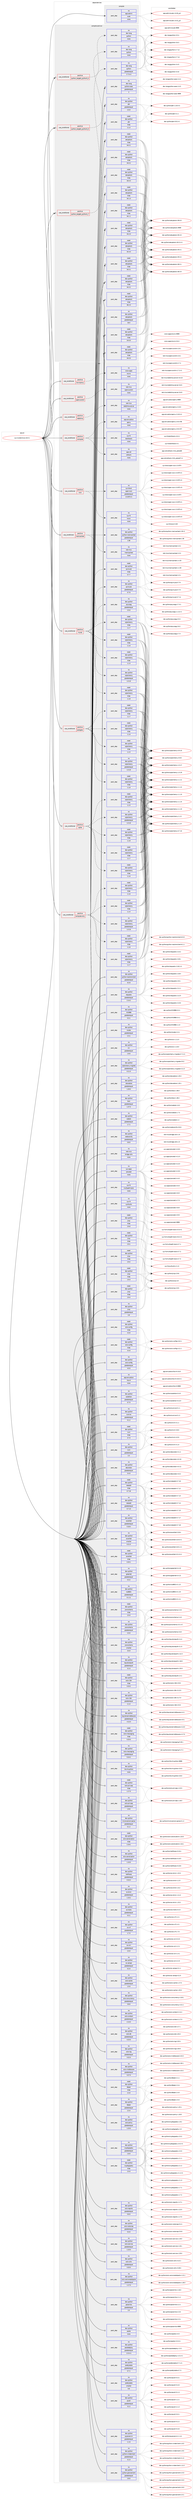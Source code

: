 digraph prolog {

# *************
# Graph options
# *************

newrank=true;
concentrate=true;
compound=true;
graph [rankdir=LR,fontname=Helvetica,fontsize=10,ranksep=1.5];#, ranksep=2.5, nodesep=0.2];
edge  [arrowhead=vee];
node  [fontname=Helvetica,fontsize=10];

# **********
# The ebuild
# **********

subgraph cluster_leftcol {
color=gray;
rank=same;
label=<<i>ebuild</i>>;
id [label="sys-cluster/nova-16.0.1", color=red, width=4, href="../sys-cluster/nova-16.0.1.svg"];
}

# ****************
# The dependencies
# ****************

subgraph cluster_midcol {
color=gray;
label=<<i>dependencies</i>>;
subgraph cluster_compile {
fillcolor="#eeeeee";
style=filled;
label=<<i>compile</i>>;
subgraph pack357493 {
dependency481393 [label=<<TABLE BORDER="0" CELLBORDER="1" CELLSPACING="0" CELLPADDING="4" WIDTH="220"><TR><TD ROWSPAN="6" CELLPADDING="30">pack_dep</TD></TR><TR><TD WIDTH="110">no</TD></TR><TR><TD>app-admin</TD></TR><TR><TD>sudo</TD></TR><TR><TD>none</TD></TR><TR><TD></TD></TR></TABLE>>, shape=none, color=blue];
}
id:e -> dependency481393:w [weight=20,style="solid",arrowhead="vee"];
}
subgraph cluster_compileandrun {
fillcolor="#eeeeee";
style=filled;
label=<<i>compile and run</i>>;
subgraph cond115490 {
dependency481394 [label=<<TABLE BORDER="0" CELLBORDER="1" CELLSPACING="0" CELLPADDING="4"><TR><TD ROWSPAN="3" CELLPADDING="10">use_conditional</TD></TR><TR><TD>positive</TD></TR><TR><TD>python_targets_python2_7</TD></TR></TABLE>>, shape=none, color=red];
subgraph pack357494 {
dependency481395 [label=<<TABLE BORDER="0" CELLBORDER="1" CELLSPACING="0" CELLPADDING="4" WIDTH="220"><TR><TD ROWSPAN="6" CELLPADDING="30">pack_dep</TD></TR><TR><TD WIDTH="110">no</TD></TR><TR><TD>dev-lang</TD></TR><TR><TD>python</TD></TR><TR><TD>greaterequal</TD></TR><TR><TD>2.7.5-r2</TD></TR></TABLE>>, shape=none, color=blue];
}
dependency481394:e -> dependency481395:w [weight=20,style="dashed",arrowhead="vee"];
}
id:e -> dependency481394:w [weight=20,style="solid",arrowhead="odotvee"];
subgraph cond115491 {
dependency481396 [label=<<TABLE BORDER="0" CELLBORDER="1" CELLSPACING="0" CELLPADDING="4"><TR><TD ROWSPAN="3" CELLPADDING="10">use_conditional</TD></TR><TR><TD>positive</TD></TR><TR><TD>python_targets_python3_4</TD></TR></TABLE>>, shape=none, color=red];
subgraph pack357495 {
dependency481397 [label=<<TABLE BORDER="0" CELLBORDER="1" CELLSPACING="0" CELLPADDING="4" WIDTH="220"><TR><TD ROWSPAN="6" CELLPADDING="30">pack_dep</TD></TR><TR><TD WIDTH="110">no</TD></TR><TR><TD>dev-lang</TD></TR><TR><TD>python</TD></TR><TR><TD>none</TD></TR><TR><TD></TD></TR></TABLE>>, shape=none, color=blue];
}
dependency481396:e -> dependency481397:w [weight=20,style="dashed",arrowhead="vee"];
}
id:e -> dependency481396:w [weight=20,style="solid",arrowhead="odotvee"];
subgraph cond115492 {
dependency481398 [label=<<TABLE BORDER="0" CELLBORDER="1" CELLSPACING="0" CELLPADDING="4"><TR><TD ROWSPAN="3" CELLPADDING="10">use_conditional</TD></TR><TR><TD>positive</TD></TR><TR><TD>python_targets_python3_5</TD></TR></TABLE>>, shape=none, color=red];
subgraph pack357496 {
dependency481399 [label=<<TABLE BORDER="0" CELLBORDER="1" CELLSPACING="0" CELLPADDING="4" WIDTH="220"><TR><TD ROWSPAN="6" CELLPADDING="30">pack_dep</TD></TR><TR><TD WIDTH="110">no</TD></TR><TR><TD>dev-lang</TD></TR><TR><TD>python</TD></TR><TR><TD>none</TD></TR><TR><TD></TD></TR></TABLE>>, shape=none, color=blue];
}
dependency481398:e -> dependency481399:w [weight=20,style="dashed",arrowhead="vee"];
}
id:e -> dependency481398:w [weight=20,style="solid",arrowhead="odotvee"];
subgraph pack357497 {
dependency481400 [label=<<TABLE BORDER="0" CELLBORDER="1" CELLSPACING="0" CELLPADDING="4" WIDTH="220"><TR><TD ROWSPAN="6" CELLPADDING="30">pack_dep</TD></TR><TR><TD WIDTH="110">no</TD></TR><TR><TD>dev-lang</TD></TR><TR><TD>python-exec</TD></TR><TR><TD>greaterequal</TD></TR><TR><TD>2</TD></TR></TABLE>>, shape=none, color=blue];
}
id:e -> dependency481400:w [weight=20,style="solid",arrowhead="odotvee"];
subgraph pack357498 {
dependency481401 [label=<<TABLE BORDER="0" CELLBORDER="1" CELLSPACING="0" CELLPADDING="4" WIDTH="220"><TR><TD ROWSPAN="6" CELLPADDING="30">pack_dep</TD></TR><TR><TD WIDTH="110">no</TD></TR><TR><TD>dev-python</TD></TR><TR><TD>pbr</TD></TR><TR><TD>greaterequal</TD></TR><TR><TD>2.0.0</TD></TR></TABLE>>, shape=none, color=blue];
}
id:e -> dependency481401:w [weight=20,style="solid",arrowhead="odotvee"];
subgraph pack357499 {
dependency481402 [label=<<TABLE BORDER="0" CELLBORDER="1" CELLSPACING="0" CELLPADDING="4" WIDTH="220"><TR><TD ROWSPAN="6" CELLPADDING="30">pack_dep</TD></TR><TR><TD WIDTH="110">no</TD></TR><TR><TD>dev-python</TD></TR><TR><TD>setuptools</TD></TR><TR><TD>greaterequal</TD></TR><TR><TD>16.0</TD></TR></TABLE>>, shape=none, color=blue];
}
id:e -> dependency481402:w [weight=20,style="solid",arrowhead="odotvee"];
subgraph pack357500 {
dependency481403 [label=<<TABLE BORDER="0" CELLBORDER="1" CELLSPACING="0" CELLPADDING="4" WIDTH="220"><TR><TD ROWSPAN="6" CELLPADDING="30">pack_dep</TD></TR><TR><TD WIDTH="110">weak</TD></TR><TR><TD>dev-python</TD></TR><TR><TD>pbr</TD></TR><TR><TD>tilde</TD></TR><TR><TD>2.1.0</TD></TR></TABLE>>, shape=none, color=blue];
}
id:e -> dependency481403:w [weight=20,style="solid",arrowhead="odotvee"];
subgraph pack357501 {
dependency481404 [label=<<TABLE BORDER="0" CELLBORDER="1" CELLSPACING="0" CELLPADDING="4" WIDTH="220"><TR><TD ROWSPAN="6" CELLPADDING="30">pack_dep</TD></TR><TR><TD WIDTH="110">weak</TD></TR><TR><TD>dev-python</TD></TR><TR><TD>setuptools</TD></TR><TR><TD>tilde</TD></TR><TR><TD>24.0.0</TD></TR></TABLE>>, shape=none, color=blue];
}
id:e -> dependency481404:w [weight=20,style="solid",arrowhead="odotvee"];
subgraph pack357502 {
dependency481405 [label=<<TABLE BORDER="0" CELLBORDER="1" CELLSPACING="0" CELLPADDING="4" WIDTH="220"><TR><TD ROWSPAN="6" CELLPADDING="30">pack_dep</TD></TR><TR><TD WIDTH="110">weak</TD></TR><TR><TD>dev-python</TD></TR><TR><TD>setuptools</TD></TR><TR><TD>tilde</TD></TR><TR><TD>34.0.0</TD></TR></TABLE>>, shape=none, color=blue];
}
id:e -> dependency481405:w [weight=20,style="solid",arrowhead="odotvee"];
subgraph pack357503 {
dependency481406 [label=<<TABLE BORDER="0" CELLBORDER="1" CELLSPACING="0" CELLPADDING="4" WIDTH="220"><TR><TD ROWSPAN="6" CELLPADDING="30">pack_dep</TD></TR><TR><TD WIDTH="110">weak</TD></TR><TR><TD>dev-python</TD></TR><TR><TD>setuptools</TD></TR><TR><TD>tilde</TD></TR><TR><TD>34.0.1</TD></TR></TABLE>>, shape=none, color=blue];
}
id:e -> dependency481406:w [weight=20,style="solid",arrowhead="odotvee"];
subgraph pack357504 {
dependency481407 [label=<<TABLE BORDER="0" CELLBORDER="1" CELLSPACING="0" CELLPADDING="4" WIDTH="220"><TR><TD ROWSPAN="6" CELLPADDING="30">pack_dep</TD></TR><TR><TD WIDTH="110">weak</TD></TR><TR><TD>dev-python</TD></TR><TR><TD>setuptools</TD></TR><TR><TD>tilde</TD></TR><TR><TD>34.0.2</TD></TR></TABLE>>, shape=none, color=blue];
}
id:e -> dependency481407:w [weight=20,style="solid",arrowhead="odotvee"];
subgraph pack357505 {
dependency481408 [label=<<TABLE BORDER="0" CELLBORDER="1" CELLSPACING="0" CELLPADDING="4" WIDTH="220"><TR><TD ROWSPAN="6" CELLPADDING="30">pack_dep</TD></TR><TR><TD WIDTH="110">weak</TD></TR><TR><TD>dev-python</TD></TR><TR><TD>setuptools</TD></TR><TR><TD>tilde</TD></TR><TR><TD>34.0.3</TD></TR></TABLE>>, shape=none, color=blue];
}
id:e -> dependency481408:w [weight=20,style="solid",arrowhead="odotvee"];
subgraph pack357506 {
dependency481409 [label=<<TABLE BORDER="0" CELLBORDER="1" CELLSPACING="0" CELLPADDING="4" WIDTH="220"><TR><TD ROWSPAN="6" CELLPADDING="30">pack_dep</TD></TR><TR><TD WIDTH="110">weak</TD></TR><TR><TD>dev-python</TD></TR><TR><TD>setuptools</TD></TR><TR><TD>tilde</TD></TR><TR><TD>34.1.0</TD></TR></TABLE>>, shape=none, color=blue];
}
id:e -> dependency481409:w [weight=20,style="solid",arrowhead="odotvee"];
subgraph pack357507 {
dependency481410 [label=<<TABLE BORDER="0" CELLBORDER="1" CELLSPACING="0" CELLPADDING="4" WIDTH="220"><TR><TD ROWSPAN="6" CELLPADDING="30">pack_dep</TD></TR><TR><TD WIDTH="110">weak</TD></TR><TR><TD>dev-python</TD></TR><TR><TD>setuptools</TD></TR><TR><TD>tilde</TD></TR><TR><TD>34.1.1</TD></TR></TABLE>>, shape=none, color=blue];
}
id:e -> dependency481410:w [weight=20,style="solid",arrowhead="odotvee"];
subgraph pack357508 {
dependency481411 [label=<<TABLE BORDER="0" CELLBORDER="1" CELLSPACING="0" CELLPADDING="4" WIDTH="220"><TR><TD ROWSPAN="6" CELLPADDING="30">pack_dep</TD></TR><TR><TD WIDTH="110">weak</TD></TR><TR><TD>dev-python</TD></TR><TR><TD>setuptools</TD></TR><TR><TD>tilde</TD></TR><TR><TD>34.2.0</TD></TR></TABLE>>, shape=none, color=blue];
}
id:e -> dependency481411:w [weight=20,style="solid",arrowhead="odotvee"];
subgraph pack357509 {
dependency481412 [label=<<TABLE BORDER="0" CELLBORDER="1" CELLSPACING="0" CELLPADDING="4" WIDTH="220"><TR><TD ROWSPAN="6" CELLPADDING="30">pack_dep</TD></TR><TR><TD WIDTH="110">weak</TD></TR><TR><TD>dev-python</TD></TR><TR><TD>setuptools</TD></TR><TR><TD>tilde</TD></TR><TR><TD>34.3.0</TD></TR></TABLE>>, shape=none, color=blue];
}
id:e -> dependency481412:w [weight=20,style="solid",arrowhead="odotvee"];
subgraph pack357510 {
dependency481413 [label=<<TABLE BORDER="0" CELLBORDER="1" CELLSPACING="0" CELLPADDING="4" WIDTH="220"><TR><TD ROWSPAN="6" CELLPADDING="30">pack_dep</TD></TR><TR><TD WIDTH="110">weak</TD></TR><TR><TD>dev-python</TD></TR><TR><TD>setuptools</TD></TR><TR><TD>tilde</TD></TR><TR><TD>34.3.1</TD></TR></TABLE>>, shape=none, color=blue];
}
id:e -> dependency481413:w [weight=20,style="solid",arrowhead="odotvee"];
subgraph pack357511 {
dependency481414 [label=<<TABLE BORDER="0" CELLBORDER="1" CELLSPACING="0" CELLPADDING="4" WIDTH="220"><TR><TD ROWSPAN="6" CELLPADDING="30">pack_dep</TD></TR><TR><TD WIDTH="110">weak</TD></TR><TR><TD>dev-python</TD></TR><TR><TD>setuptools</TD></TR><TR><TD>tilde</TD></TR><TR><TD>34.3.2</TD></TR></TABLE>>, shape=none, color=blue];
}
id:e -> dependency481414:w [weight=20,style="solid",arrowhead="odotvee"];
subgraph pack357512 {
dependency481415 [label=<<TABLE BORDER="0" CELLBORDER="1" CELLSPACING="0" CELLPADDING="4" WIDTH="220"><TR><TD ROWSPAN="6" CELLPADDING="30">pack_dep</TD></TR><TR><TD WIDTH="110">weak</TD></TR><TR><TD>dev-python</TD></TR><TR><TD>setuptools</TD></TR><TR><TD>tilde</TD></TR><TR><TD>36.2.0</TD></TR></TABLE>>, shape=none, color=blue];
}
id:e -> dependency481415:w [weight=20,style="solid",arrowhead="odotvee"];
}
subgraph cluster_run {
fillcolor="#eeeeee";
style=filled;
label=<<i>run</i>>;
subgraph cond115493 {
dependency481416 [label=<<TABLE BORDER="0" CELLBORDER="1" CELLSPACING="0" CELLPADDING="4"><TR><TD ROWSPAN="3" CELLPADDING="10">use_conditional</TD></TR><TR><TD>positive</TD></TR><TR><TD>compute</TD></TR></TABLE>>, shape=none, color=red];
subgraph pack357513 {
dependency481417 [label=<<TABLE BORDER="0" CELLBORDER="1" CELLSPACING="0" CELLPADDING="4" WIDTH="220"><TR><TD ROWSPAN="6" CELLPADDING="30">pack_dep</TD></TR><TR><TD WIDTH="110">no</TD></TR><TR><TD>app-cdr</TD></TR><TR><TD>cdrtools</TD></TR><TR><TD>none</TD></TR><TR><TD></TD></TR></TABLE>>, shape=none, color=blue];
}
dependency481416:e -> dependency481417:w [weight=20,style="dashed",arrowhead="vee"];
subgraph pack357514 {
dependency481418 [label=<<TABLE BORDER="0" CELLBORDER="1" CELLSPACING="0" CELLPADDING="4" WIDTH="220"><TR><TD ROWSPAN="6" CELLPADDING="30">pack_dep</TD></TR><TR><TD WIDTH="110">no</TD></TR><TR><TD>sys-fs</TD></TR><TR><TD>dosfstools</TD></TR><TR><TD>none</TD></TR><TR><TD></TD></TR></TABLE>>, shape=none, color=blue];
}
dependency481416:e -> dependency481418:w [weight=20,style="dashed",arrowhead="vee"];
subgraph pack357515 {
dependency481419 [label=<<TABLE BORDER="0" CELLBORDER="1" CELLSPACING="0" CELLPADDING="4" WIDTH="220"><TR><TD ROWSPAN="6" CELLPADDING="30">pack_dep</TD></TR><TR><TD WIDTH="110">no</TD></TR><TR><TD>app-emulation</TD></TR><TR><TD>qemu</TD></TR><TR><TD>none</TD></TR><TR><TD></TD></TR></TABLE>>, shape=none, color=blue];
}
dependency481416:e -> dependency481419:w [weight=20,style="dashed",arrowhead="vee"];
}
id:e -> dependency481416:w [weight=20,style="solid",arrowhead="odot"];
subgraph cond115494 {
dependency481420 [label=<<TABLE BORDER="0" CELLBORDER="1" CELLSPACING="0" CELLPADDING="4"><TR><TD ROWSPAN="3" CELLPADDING="10">use_conditional</TD></TR><TR><TD>positive</TD></TR><TR><TD>compute-only</TD></TR></TABLE>>, shape=none, color=red];
subgraph pack357516 {
dependency481421 [label=<<TABLE BORDER="0" CELLBORDER="1" CELLSPACING="0" CELLPADDING="4" WIDTH="220"><TR><TD ROWSPAN="6" CELLPADDING="30">pack_dep</TD></TR><TR><TD WIDTH="110">no</TD></TR><TR><TD>dev-python</TD></TR><TR><TD>sqlalchemy</TD></TR><TR><TD>greaterequal</TD></TR><TR><TD>1.0.10</TD></TR></TABLE>>, shape=none, color=blue];
}
dependency481420:e -> dependency481421:w [weight=20,style="dashed",arrowhead="vee"];
subgraph pack357517 {
dependency481422 [label=<<TABLE BORDER="0" CELLBORDER="1" CELLSPACING="0" CELLPADDING="4" WIDTH="220"><TR><TD ROWSPAN="6" CELLPADDING="30">pack_dep</TD></TR><TR><TD WIDTH="110">weak</TD></TR><TR><TD>dev-python</TD></TR><TR><TD>sqlalchemy</TD></TR><TR><TD>tilde</TD></TR><TR><TD>1.1.5</TD></TR></TABLE>>, shape=none, color=blue];
}
dependency481420:e -> dependency481422:w [weight=20,style="dashed",arrowhead="vee"];
subgraph pack357518 {
dependency481423 [label=<<TABLE BORDER="0" CELLBORDER="1" CELLSPACING="0" CELLPADDING="4" WIDTH="220"><TR><TD ROWSPAN="6" CELLPADDING="30">pack_dep</TD></TR><TR><TD WIDTH="110">weak</TD></TR><TR><TD>dev-python</TD></TR><TR><TD>sqlalchemy</TD></TR><TR><TD>tilde</TD></TR><TR><TD>1.1.6</TD></TR></TABLE>>, shape=none, color=blue];
}
dependency481420:e -> dependency481423:w [weight=20,style="dashed",arrowhead="vee"];
subgraph pack357519 {
dependency481424 [label=<<TABLE BORDER="0" CELLBORDER="1" CELLSPACING="0" CELLPADDING="4" WIDTH="220"><TR><TD ROWSPAN="6" CELLPADDING="30">pack_dep</TD></TR><TR><TD WIDTH="110">weak</TD></TR><TR><TD>dev-python</TD></TR><TR><TD>sqlalchemy</TD></TR><TR><TD>tilde</TD></TR><TR><TD>1.1.7</TD></TR></TABLE>>, shape=none, color=blue];
}
dependency481420:e -> dependency481424:w [weight=20,style="dashed",arrowhead="vee"];
subgraph pack357520 {
dependency481425 [label=<<TABLE BORDER="0" CELLBORDER="1" CELLSPACING="0" CELLPADDING="4" WIDTH="220"><TR><TD ROWSPAN="6" CELLPADDING="30">pack_dep</TD></TR><TR><TD WIDTH="110">weak</TD></TR><TR><TD>dev-python</TD></TR><TR><TD>sqlalchemy</TD></TR><TR><TD>tilde</TD></TR><TR><TD>1.1.8</TD></TR></TABLE>>, shape=none, color=blue];
}
dependency481420:e -> dependency481425:w [weight=20,style="dashed",arrowhead="vee"];
}
id:e -> dependency481420:w [weight=20,style="solid",arrowhead="odot"];
subgraph cond115495 {
dependency481426 [label=<<TABLE BORDER="0" CELLBORDER="1" CELLSPACING="0" CELLPADDING="4"><TR><TD ROWSPAN="3" CELLPADDING="10">use_conditional</TD></TR><TR><TD>positive</TD></TR><TR><TD>iscsi</TD></TR></TABLE>>, shape=none, color=red];
subgraph pack357521 {
dependency481427 [label=<<TABLE BORDER="0" CELLBORDER="1" CELLSPACING="0" CELLPADDING="4" WIDTH="220"><TR><TD ROWSPAN="6" CELLPADDING="30">pack_dep</TD></TR><TR><TD WIDTH="110">no</TD></TR><TR><TD>sys-fs</TD></TR><TR><TD>lsscsi</TD></TR><TR><TD>none</TD></TR><TR><TD></TD></TR></TABLE>>, shape=none, color=blue];
}
dependency481426:e -> dependency481427:w [weight=20,style="dashed",arrowhead="vee"];
subgraph pack357522 {
dependency481428 [label=<<TABLE BORDER="0" CELLBORDER="1" CELLSPACING="0" CELLPADDING="4" WIDTH="220"><TR><TD ROWSPAN="6" CELLPADDING="30">pack_dep</TD></TR><TR><TD WIDTH="110">no</TD></TR><TR><TD>sys-block</TD></TR><TR><TD>open-iscsi</TD></TR><TR><TD>greaterequal</TD></TR><TR><TD>2.0.873-r1</TD></TR></TABLE>>, shape=none, color=blue];
}
dependency481426:e -> dependency481428:w [weight=20,style="dashed",arrowhead="vee"];
}
id:e -> dependency481426:w [weight=20,style="solid",arrowhead="odot"];
subgraph cond115496 {
dependency481429 [label=<<TABLE BORDER="0" CELLBORDER="1" CELLSPACING="0" CELLPADDING="4"><TR><TD ROWSPAN="3" CELLPADDING="10">use_conditional</TD></TR><TR><TD>positive</TD></TR><TR><TD>memcached</TD></TR></TABLE>>, shape=none, color=red];
subgraph pack357523 {
dependency481430 [label=<<TABLE BORDER="0" CELLBORDER="1" CELLSPACING="0" CELLPADDING="4" WIDTH="220"><TR><TD ROWSPAN="6" CELLPADDING="30">pack_dep</TD></TR><TR><TD WIDTH="110">no</TD></TR><TR><TD>net-misc</TD></TR><TR><TD>memcached</TD></TR><TR><TD>none</TD></TR><TR><TD></TD></TR></TABLE>>, shape=none, color=blue];
}
dependency481429:e -> dependency481430:w [weight=20,style="dashed",arrowhead="vee"];
subgraph pack357524 {
dependency481431 [label=<<TABLE BORDER="0" CELLBORDER="1" CELLSPACING="0" CELLPADDING="4" WIDTH="220"><TR><TD ROWSPAN="6" CELLPADDING="30">pack_dep</TD></TR><TR><TD WIDTH="110">no</TD></TR><TR><TD>dev-python</TD></TR><TR><TD>python-memcached</TD></TR><TR><TD>greaterequal</TD></TR><TR><TD>1.58</TD></TR></TABLE>>, shape=none, color=blue];
}
dependency481429:e -> dependency481431:w [weight=20,style="dashed",arrowhead="vee"];
}
id:e -> dependency481429:w [weight=20,style="solid",arrowhead="odot"];
subgraph cond115497 {
dependency481432 [label=<<TABLE BORDER="0" CELLBORDER="1" CELLSPACING="0" CELLPADDING="4"><TR><TD ROWSPAN="3" CELLPADDING="10">use_conditional</TD></TR><TR><TD>positive</TD></TR><TR><TD>mysql</TD></TR></TABLE>>, shape=none, color=red];
subgraph pack357525 {
dependency481433 [label=<<TABLE BORDER="0" CELLBORDER="1" CELLSPACING="0" CELLPADDING="4" WIDTH="220"><TR><TD ROWSPAN="6" CELLPADDING="30">pack_dep</TD></TR><TR><TD WIDTH="110">no</TD></TR><TR><TD>dev-python</TD></TR><TR><TD>pymysql</TD></TR><TR><TD>greaterequal</TD></TR><TR><TD>0.7.6</TD></TR></TABLE>>, shape=none, color=blue];
}
dependency481432:e -> dependency481433:w [weight=20,style="dashed",arrowhead="vee"];
subgraph pack357526 {
dependency481434 [label=<<TABLE BORDER="0" CELLBORDER="1" CELLSPACING="0" CELLPADDING="4" WIDTH="220"><TR><TD ROWSPAN="6" CELLPADDING="30">pack_dep</TD></TR><TR><TD WIDTH="110">weak</TD></TR><TR><TD>dev-python</TD></TR><TR><TD>pymysql</TD></TR><TR><TD>tilde</TD></TR><TR><TD>0.7.7</TD></TR></TABLE>>, shape=none, color=blue];
}
dependency481432:e -> dependency481434:w [weight=20,style="dashed",arrowhead="vee"];
subgraph pack357527 {
dependency481435 [label=<<TABLE BORDER="0" CELLBORDER="1" CELLSPACING="0" CELLPADDING="4" WIDTH="220"><TR><TD ROWSPAN="6" CELLPADDING="30">pack_dep</TD></TR><TR><TD WIDTH="110">no</TD></TR><TR><TD>dev-python</TD></TR><TR><TD>sqlalchemy</TD></TR><TR><TD>greaterequal</TD></TR><TR><TD>1.0.10</TD></TR></TABLE>>, shape=none, color=blue];
}
dependency481432:e -> dependency481435:w [weight=20,style="dashed",arrowhead="vee"];
subgraph pack357528 {
dependency481436 [label=<<TABLE BORDER="0" CELLBORDER="1" CELLSPACING="0" CELLPADDING="4" WIDTH="220"><TR><TD ROWSPAN="6" CELLPADDING="30">pack_dep</TD></TR><TR><TD WIDTH="110">weak</TD></TR><TR><TD>dev-python</TD></TR><TR><TD>sqlalchemy</TD></TR><TR><TD>tilde</TD></TR><TR><TD>1.1.5</TD></TR></TABLE>>, shape=none, color=blue];
}
dependency481432:e -> dependency481436:w [weight=20,style="dashed",arrowhead="vee"];
subgraph pack357529 {
dependency481437 [label=<<TABLE BORDER="0" CELLBORDER="1" CELLSPACING="0" CELLPADDING="4" WIDTH="220"><TR><TD ROWSPAN="6" CELLPADDING="30">pack_dep</TD></TR><TR><TD WIDTH="110">weak</TD></TR><TR><TD>dev-python</TD></TR><TR><TD>sqlalchemy</TD></TR><TR><TD>tilde</TD></TR><TR><TD>1.1.6</TD></TR></TABLE>>, shape=none, color=blue];
}
dependency481432:e -> dependency481437:w [weight=20,style="dashed",arrowhead="vee"];
subgraph pack357530 {
dependency481438 [label=<<TABLE BORDER="0" CELLBORDER="1" CELLSPACING="0" CELLPADDING="4" WIDTH="220"><TR><TD ROWSPAN="6" CELLPADDING="30">pack_dep</TD></TR><TR><TD WIDTH="110">weak</TD></TR><TR><TD>dev-python</TD></TR><TR><TD>sqlalchemy</TD></TR><TR><TD>tilde</TD></TR><TR><TD>1.1.7</TD></TR></TABLE>>, shape=none, color=blue];
}
dependency481432:e -> dependency481438:w [weight=20,style="dashed",arrowhead="vee"];
subgraph pack357531 {
dependency481439 [label=<<TABLE BORDER="0" CELLBORDER="1" CELLSPACING="0" CELLPADDING="4" WIDTH="220"><TR><TD ROWSPAN="6" CELLPADDING="30">pack_dep</TD></TR><TR><TD WIDTH="110">weak</TD></TR><TR><TD>dev-python</TD></TR><TR><TD>sqlalchemy</TD></TR><TR><TD>tilde</TD></TR><TR><TD>1.1.8</TD></TR></TABLE>>, shape=none, color=blue];
}
dependency481432:e -> dependency481439:w [weight=20,style="dashed",arrowhead="vee"];
}
id:e -> dependency481432:w [weight=20,style="solid",arrowhead="odot"];
subgraph cond115498 {
dependency481440 [label=<<TABLE BORDER="0" CELLBORDER="1" CELLSPACING="0" CELLPADDING="4"><TR><TD ROWSPAN="3" CELLPADDING="10">use_conditional</TD></TR><TR><TD>positive</TD></TR><TR><TD>novncproxy</TD></TR></TABLE>>, shape=none, color=red];
subgraph pack357532 {
dependency481441 [label=<<TABLE BORDER="0" CELLBORDER="1" CELLSPACING="0" CELLPADDING="4" WIDTH="220"><TR><TD ROWSPAN="6" CELLPADDING="30">pack_dep</TD></TR><TR><TD WIDTH="110">no</TD></TR><TR><TD>www-apps</TD></TR><TR><TD>novnc</TD></TR><TR><TD>none</TD></TR><TR><TD></TD></TR></TABLE>>, shape=none, color=blue];
}
dependency481440:e -> dependency481441:w [weight=20,style="dashed",arrowhead="vee"];
}
id:e -> dependency481440:w [weight=20,style="solid",arrowhead="odot"];
subgraph cond115499 {
dependency481442 [label=<<TABLE BORDER="0" CELLBORDER="1" CELLSPACING="0" CELLPADDING="4"><TR><TD ROWSPAN="3" CELLPADDING="10">use_conditional</TD></TR><TR><TD>positive</TD></TR><TR><TD>openvswitch</TD></TR></TABLE>>, shape=none, color=red];
subgraph pack357533 {
dependency481443 [label=<<TABLE BORDER="0" CELLBORDER="1" CELLSPACING="0" CELLPADDING="4" WIDTH="220"><TR><TD ROWSPAN="6" CELLPADDING="30">pack_dep</TD></TR><TR><TD WIDTH="110">no</TD></TR><TR><TD>net-misc</TD></TR><TR><TD>openvswitch</TD></TR><TR><TD>none</TD></TR><TR><TD></TD></TR></TABLE>>, shape=none, color=blue];
}
dependency481442:e -> dependency481443:w [weight=20,style="dashed",arrowhead="vee"];
}
id:e -> dependency481442:w [weight=20,style="solid",arrowhead="odot"];
subgraph cond115500 {
dependency481444 [label=<<TABLE BORDER="0" CELLBORDER="1" CELLSPACING="0" CELLPADDING="4"><TR><TD ROWSPAN="3" CELLPADDING="10">use_conditional</TD></TR><TR><TD>positive</TD></TR><TR><TD>postgres</TD></TR></TABLE>>, shape=none, color=red];
subgraph pack357534 {
dependency481445 [label=<<TABLE BORDER="0" CELLBORDER="1" CELLSPACING="0" CELLPADDING="4" WIDTH="220"><TR><TD ROWSPAN="6" CELLPADDING="30">pack_dep</TD></TR><TR><TD WIDTH="110">no</TD></TR><TR><TD>dev-python</TD></TR><TR><TD>psycopg</TD></TR><TR><TD>greaterequal</TD></TR><TR><TD>2.5.0</TD></TR></TABLE>>, shape=none, color=blue];
}
dependency481444:e -> dependency481445:w [weight=20,style="dashed",arrowhead="vee"];
subgraph pack357535 {
dependency481446 [label=<<TABLE BORDER="0" CELLBORDER="1" CELLSPACING="0" CELLPADDING="4" WIDTH="220"><TR><TD ROWSPAN="6" CELLPADDING="30">pack_dep</TD></TR><TR><TD WIDTH="110">no</TD></TR><TR><TD>dev-python</TD></TR><TR><TD>sqlalchemy</TD></TR><TR><TD>greaterequal</TD></TR><TR><TD>1.0.10</TD></TR></TABLE>>, shape=none, color=blue];
}
dependency481444:e -> dependency481446:w [weight=20,style="dashed",arrowhead="vee"];
subgraph pack357536 {
dependency481447 [label=<<TABLE BORDER="0" CELLBORDER="1" CELLSPACING="0" CELLPADDING="4" WIDTH="220"><TR><TD ROWSPAN="6" CELLPADDING="30">pack_dep</TD></TR><TR><TD WIDTH="110">weak</TD></TR><TR><TD>dev-python</TD></TR><TR><TD>sqlalchemy</TD></TR><TR><TD>tilde</TD></TR><TR><TD>1.1.5</TD></TR></TABLE>>, shape=none, color=blue];
}
dependency481444:e -> dependency481447:w [weight=20,style="dashed",arrowhead="vee"];
subgraph pack357537 {
dependency481448 [label=<<TABLE BORDER="0" CELLBORDER="1" CELLSPACING="0" CELLPADDING="4" WIDTH="220"><TR><TD ROWSPAN="6" CELLPADDING="30">pack_dep</TD></TR><TR><TD WIDTH="110">weak</TD></TR><TR><TD>dev-python</TD></TR><TR><TD>sqlalchemy</TD></TR><TR><TD>tilde</TD></TR><TR><TD>1.1.6</TD></TR></TABLE>>, shape=none, color=blue];
}
dependency481444:e -> dependency481448:w [weight=20,style="dashed",arrowhead="vee"];
subgraph pack357538 {
dependency481449 [label=<<TABLE BORDER="0" CELLBORDER="1" CELLSPACING="0" CELLPADDING="4" WIDTH="220"><TR><TD ROWSPAN="6" CELLPADDING="30">pack_dep</TD></TR><TR><TD WIDTH="110">weak</TD></TR><TR><TD>dev-python</TD></TR><TR><TD>sqlalchemy</TD></TR><TR><TD>tilde</TD></TR><TR><TD>1.1.7</TD></TR></TABLE>>, shape=none, color=blue];
}
dependency481444:e -> dependency481449:w [weight=20,style="dashed",arrowhead="vee"];
subgraph pack357539 {
dependency481450 [label=<<TABLE BORDER="0" CELLBORDER="1" CELLSPACING="0" CELLPADDING="4" WIDTH="220"><TR><TD ROWSPAN="6" CELLPADDING="30">pack_dep</TD></TR><TR><TD WIDTH="110">weak</TD></TR><TR><TD>dev-python</TD></TR><TR><TD>sqlalchemy</TD></TR><TR><TD>tilde</TD></TR><TR><TD>1.1.8</TD></TR></TABLE>>, shape=none, color=blue];
}
dependency481444:e -> dependency481450:w [weight=20,style="dashed",arrowhead="vee"];
}
id:e -> dependency481444:w [weight=20,style="solid",arrowhead="odot"];
subgraph cond115501 {
dependency481451 [label=<<TABLE BORDER="0" CELLBORDER="1" CELLSPACING="0" CELLPADDING="4"><TR><TD ROWSPAN="3" CELLPADDING="10">use_conditional</TD></TR><TR><TD>positive</TD></TR><TR><TD>rabbitmq</TD></TR></TABLE>>, shape=none, color=red];
subgraph pack357540 {
dependency481452 [label=<<TABLE BORDER="0" CELLBORDER="1" CELLSPACING="0" CELLPADDING="4" WIDTH="220"><TR><TD ROWSPAN="6" CELLPADDING="30">pack_dep</TD></TR><TR><TD WIDTH="110">no</TD></TR><TR><TD>net-misc</TD></TR><TR><TD>rabbitmq-server</TD></TR><TR><TD>none</TD></TR><TR><TD></TD></TR></TABLE>>, shape=none, color=blue];
}
dependency481451:e -> dependency481452:w [weight=20,style="dashed",arrowhead="vee"];
}
id:e -> dependency481451:w [weight=20,style="solid",arrowhead="odot"];
subgraph cond115502 {
dependency481453 [label=<<TABLE BORDER="0" CELLBORDER="1" CELLSPACING="0" CELLPADDING="4"><TR><TD ROWSPAN="3" CELLPADDING="10">use_conditional</TD></TR><TR><TD>positive</TD></TR><TR><TD>sqlite</TD></TR></TABLE>>, shape=none, color=red];
subgraph pack357541 {
dependency481454 [label=<<TABLE BORDER="0" CELLBORDER="1" CELLSPACING="0" CELLPADDING="4" WIDTH="220"><TR><TD ROWSPAN="6" CELLPADDING="30">pack_dep</TD></TR><TR><TD WIDTH="110">no</TD></TR><TR><TD>dev-python</TD></TR><TR><TD>sqlalchemy</TD></TR><TR><TD>greaterequal</TD></TR><TR><TD>1.0.10</TD></TR></TABLE>>, shape=none, color=blue];
}
dependency481453:e -> dependency481454:w [weight=20,style="dashed",arrowhead="vee"];
subgraph pack357542 {
dependency481455 [label=<<TABLE BORDER="0" CELLBORDER="1" CELLSPACING="0" CELLPADDING="4" WIDTH="220"><TR><TD ROWSPAN="6" CELLPADDING="30">pack_dep</TD></TR><TR><TD WIDTH="110">weak</TD></TR><TR><TD>dev-python</TD></TR><TR><TD>sqlalchemy</TD></TR><TR><TD>tilde</TD></TR><TR><TD>1.1.5</TD></TR></TABLE>>, shape=none, color=blue];
}
dependency481453:e -> dependency481455:w [weight=20,style="dashed",arrowhead="vee"];
subgraph pack357543 {
dependency481456 [label=<<TABLE BORDER="0" CELLBORDER="1" CELLSPACING="0" CELLPADDING="4" WIDTH="220"><TR><TD ROWSPAN="6" CELLPADDING="30">pack_dep</TD></TR><TR><TD WIDTH="110">weak</TD></TR><TR><TD>dev-python</TD></TR><TR><TD>sqlalchemy</TD></TR><TR><TD>tilde</TD></TR><TR><TD>1.1.6</TD></TR></TABLE>>, shape=none, color=blue];
}
dependency481453:e -> dependency481456:w [weight=20,style="dashed",arrowhead="vee"];
subgraph pack357544 {
dependency481457 [label=<<TABLE BORDER="0" CELLBORDER="1" CELLSPACING="0" CELLPADDING="4" WIDTH="220"><TR><TD ROWSPAN="6" CELLPADDING="30">pack_dep</TD></TR><TR><TD WIDTH="110">weak</TD></TR><TR><TD>dev-python</TD></TR><TR><TD>sqlalchemy</TD></TR><TR><TD>tilde</TD></TR><TR><TD>1.1.7</TD></TR></TABLE>>, shape=none, color=blue];
}
dependency481453:e -> dependency481457:w [weight=20,style="dashed",arrowhead="vee"];
subgraph pack357545 {
dependency481458 [label=<<TABLE BORDER="0" CELLBORDER="1" CELLSPACING="0" CELLPADDING="4" WIDTH="220"><TR><TD ROWSPAN="6" CELLPADDING="30">pack_dep</TD></TR><TR><TD WIDTH="110">weak</TD></TR><TR><TD>dev-python</TD></TR><TR><TD>sqlalchemy</TD></TR><TR><TD>tilde</TD></TR><TR><TD>1.1.8</TD></TR></TABLE>>, shape=none, color=blue];
}
dependency481453:e -> dependency481458:w [weight=20,style="dashed",arrowhead="vee"];
}
id:e -> dependency481453:w [weight=20,style="solid",arrowhead="odot"];
subgraph pack357546 {
dependency481459 [label=<<TABLE BORDER="0" CELLBORDER="1" CELLSPACING="0" CELLPADDING="4" WIDTH="220"><TR><TD ROWSPAN="6" CELLPADDING="30">pack_dep</TD></TR><TR><TD WIDTH="110">no</TD></TR><TR><TD>app-emulation</TD></TR><TR><TD>libvirt</TD></TR><TR><TD>none</TD></TR><TR><TD></TD></TR></TABLE>>, shape=none, color=blue];
}
id:e -> dependency481459:w [weight=20,style="solid",arrowhead="odot"];
subgraph pack357547 {
dependency481460 [label=<<TABLE BORDER="0" CELLBORDER="1" CELLSPACING="0" CELLPADDING="4" WIDTH="220"><TR><TD ROWSPAN="6" CELLPADDING="30">pack_dep</TD></TR><TR><TD WIDTH="110">no</TD></TR><TR><TD>dev-python</TD></TR><TR><TD>Babel</TD></TR><TR><TD>greaterequal</TD></TR><TR><TD>2.3.4</TD></TR></TABLE>>, shape=none, color=blue];
}
id:e -> dependency481460:w [weight=20,style="solid",arrowhead="odot"];
subgraph pack357548 {
dependency481461 [label=<<TABLE BORDER="0" CELLBORDER="1" CELLSPACING="0" CELLPADDING="4" WIDTH="220"><TR><TD ROWSPAN="6" CELLPADDING="30">pack_dep</TD></TR><TR><TD WIDTH="110">no</TD></TR><TR><TD>dev-python</TD></TR><TR><TD>castellan</TD></TR><TR><TD>greaterequal</TD></TR><TR><TD>0.7.0</TD></TR></TABLE>>, shape=none, color=blue];
}
id:e -> dependency481461:w [weight=20,style="solid",arrowhead="odot"];
subgraph pack357549 {
dependency481462 [label=<<TABLE BORDER="0" CELLBORDER="1" CELLSPACING="0" CELLPADDING="4" WIDTH="220"><TR><TD ROWSPAN="6" CELLPADDING="30">pack_dep</TD></TR><TR><TD WIDTH="110">no</TD></TR><TR><TD>dev-python</TD></TR><TR><TD>cryptography</TD></TR><TR><TD>greaterequal</TD></TR><TR><TD>1.6.0</TD></TR></TABLE>>, shape=none, color=blue];
}
id:e -> dependency481462:w [weight=20,style="solid",arrowhead="odot"];
subgraph pack357550 {
dependency481463 [label=<<TABLE BORDER="0" CELLBORDER="1" CELLSPACING="0" CELLPADDING="4" WIDTH="220"><TR><TD ROWSPAN="6" CELLPADDING="30">pack_dep</TD></TR><TR><TD WIDTH="110">no</TD></TR><TR><TD>dev-python</TD></TR><TR><TD>cursive</TD></TR><TR><TD>greaterequal</TD></TR><TR><TD>0.1.2</TD></TR></TABLE>>, shape=none, color=blue];
}
id:e -> dependency481463:w [weight=20,style="solid",arrowhead="odot"];
subgraph pack357551 {
dependency481464 [label=<<TABLE BORDER="0" CELLBORDER="1" CELLSPACING="0" CELLPADDING="4" WIDTH="220"><TR><TD ROWSPAN="6" CELLPADDING="30">pack_dep</TD></TR><TR><TD WIDTH="110">no</TD></TR><TR><TD>dev-python</TD></TR><TR><TD>decorator</TD></TR><TR><TD>greaterequal</TD></TR><TR><TD>3.4.0</TD></TR></TABLE>>, shape=none, color=blue];
}
id:e -> dependency481464:w [weight=20,style="solid",arrowhead="odot"];
subgraph pack357552 {
dependency481465 [label=<<TABLE BORDER="0" CELLBORDER="1" CELLSPACING="0" CELLPADDING="4" WIDTH="220"><TR><TD ROWSPAN="6" CELLPADDING="30">pack_dep</TD></TR><TR><TD WIDTH="110">no</TD></TR><TR><TD>dev-python</TD></TR><TR><TD>eventlet</TD></TR><TR><TD>greaterequal</TD></TR><TR><TD>0.18.4</TD></TR></TABLE>>, shape=none, color=blue];
}
id:e -> dependency481465:w [weight=20,style="solid",arrowhead="odot"];
subgraph pack357553 {
dependency481466 [label=<<TABLE BORDER="0" CELLBORDER="1" CELLSPACING="0" CELLPADDING="4" WIDTH="220"><TR><TD ROWSPAN="6" CELLPADDING="30">pack_dep</TD></TR><TR><TD WIDTH="110">no</TD></TR><TR><TD>dev-python</TD></TR><TR><TD>eventlet</TD></TR><TR><TD>smaller</TD></TR><TR><TD>0.21.0</TD></TR></TABLE>>, shape=none, color=blue];
}
id:e -> dependency481466:w [weight=20,style="solid",arrowhead="odot"];
subgraph pack357554 {
dependency481467 [label=<<TABLE BORDER="0" CELLBORDER="1" CELLSPACING="0" CELLPADDING="4" WIDTH="220"><TR><TD ROWSPAN="6" CELLPADDING="30">pack_dep</TD></TR><TR><TD WIDTH="110">no</TD></TR><TR><TD>dev-python</TD></TR><TR><TD>greenlet</TD></TR><TR><TD>greaterequal</TD></TR><TR><TD>0.3.2</TD></TR></TABLE>>, shape=none, color=blue];
}
id:e -> dependency481467:w [weight=20,style="solid",arrowhead="odot"];
subgraph pack357555 {
dependency481468 [label=<<TABLE BORDER="0" CELLBORDER="1" CELLSPACING="0" CELLPADDING="4" WIDTH="220"><TR><TD ROWSPAN="6" CELLPADDING="30">pack_dep</TD></TR><TR><TD WIDTH="110">no</TD></TR><TR><TD>dev-python</TD></TR><TR><TD>iso8601</TD></TR><TR><TD>greaterequal</TD></TR><TR><TD>0.1.11</TD></TR></TABLE>>, shape=none, color=blue];
}
id:e -> dependency481468:w [weight=20,style="solid",arrowhead="odot"];
subgraph pack357556 {
dependency481469 [label=<<TABLE BORDER="0" CELLBORDER="1" CELLSPACING="0" CELLPADDING="4" WIDTH="220"><TR><TD ROWSPAN="6" CELLPADDING="30">pack_dep</TD></TR><TR><TD WIDTH="110">no</TD></TR><TR><TD>dev-python</TD></TR><TR><TD>jinja</TD></TR><TR><TD>greaterequal</TD></TR><TR><TD>2.8</TD></TR></TABLE>>, shape=none, color=blue];
}
id:e -> dependency481469:w [weight=20,style="solid",arrowhead="odot"];
subgraph pack357557 {
dependency481470 [label=<<TABLE BORDER="0" CELLBORDER="1" CELLSPACING="0" CELLPADDING="4" WIDTH="220"><TR><TD ROWSPAN="6" CELLPADDING="30">pack_dep</TD></TR><TR><TD WIDTH="110">no</TD></TR><TR><TD>dev-python</TD></TR><TR><TD>jsonschema</TD></TR><TR><TD>greaterequal</TD></TR><TR><TD>2.0.0</TD></TR></TABLE>>, shape=none, color=blue];
}
id:e -> dependency481470:w [weight=20,style="solid",arrowhead="odot"];
subgraph pack357558 {
dependency481471 [label=<<TABLE BORDER="0" CELLBORDER="1" CELLSPACING="0" CELLPADDING="4" WIDTH="220"><TR><TD ROWSPAN="6" CELLPADDING="30">pack_dep</TD></TR><TR><TD WIDTH="110">no</TD></TR><TR><TD>dev-python</TD></TR><TR><TD>jsonschema</TD></TR><TR><TD>smaller</TD></TR><TR><TD>3.0.0</TD></TR></TABLE>>, shape=none, color=blue];
}
id:e -> dependency481471:w [weight=20,style="solid",arrowhead="odot"];
subgraph pack357559 {
dependency481472 [label=<<TABLE BORDER="0" CELLBORDER="1" CELLSPACING="0" CELLPADDING="4" WIDTH="220"><TR><TD ROWSPAN="6" CELLPADDING="30">pack_dep</TD></TR><TR><TD WIDTH="110">no</TD></TR><TR><TD>dev-python</TD></TR><TR><TD>keystoneauth</TD></TR><TR><TD>greaterequal</TD></TR><TR><TD>3.1.0</TD></TR></TABLE>>, shape=none, color=blue];
}
id:e -> dependency481472:w [weight=20,style="solid",arrowhead="odot"];
subgraph pack357560 {
dependency481473 [label=<<TABLE BORDER="0" CELLBORDER="1" CELLSPACING="0" CELLPADDING="4" WIDTH="220"><TR><TD ROWSPAN="6" CELLPADDING="30">pack_dep</TD></TR><TR><TD WIDTH="110">no</TD></TR><TR><TD>dev-python</TD></TR><TR><TD>keystonemiddleware</TD></TR><TR><TD>greaterequal</TD></TR><TR><TD>4.12.0</TD></TR></TABLE>>, shape=none, color=blue];
}
id:e -> dependency481473:w [weight=20,style="solid",arrowhead="odot"];
subgraph pack357561 {
dependency481474 [label=<<TABLE BORDER="0" CELLBORDER="1" CELLSPACING="0" CELLPADDING="4" WIDTH="220"><TR><TD ROWSPAN="6" CELLPADDING="30">pack_dep</TD></TR><TR><TD WIDTH="110">no</TD></TR><TR><TD>dev-python</TD></TR><TR><TD>libvirt-python</TD></TR><TR><TD>none</TD></TR><TR><TD></TD></TR></TABLE>>, shape=none, color=blue];
}
id:e -> dependency481474:w [weight=20,style="solid",arrowhead="odot"];
subgraph pack357562 {
dependency481475 [label=<<TABLE BORDER="0" CELLBORDER="1" CELLSPACING="0" CELLPADDING="4" WIDTH="220"><TR><TD ROWSPAN="6" CELLPADDING="30">pack_dep</TD></TR><TR><TD WIDTH="110">no</TD></TR><TR><TD>dev-python</TD></TR><TR><TD>lxml</TD></TR><TR><TD>greaterequal</TD></TR><TR><TD>2.3</TD></TR></TABLE>>, shape=none, color=blue];
}
id:e -> dependency481475:w [weight=20,style="solid",arrowhead="odot"];
subgraph pack357563 {
dependency481476 [label=<<TABLE BORDER="0" CELLBORDER="1" CELLSPACING="0" CELLPADDING="4" WIDTH="220"><TR><TD ROWSPAN="6" CELLPADDING="30">pack_dep</TD></TR><TR><TD WIDTH="110">no</TD></TR><TR><TD>dev-python</TD></TR><TR><TD>microversion-parse</TD></TR><TR><TD>greaterequal</TD></TR><TR><TD>0.1.2</TD></TR></TABLE>>, shape=none, color=blue];
}
id:e -> dependency481476:w [weight=20,style="solid",arrowhead="odot"];
subgraph pack357564 {
dependency481477 [label=<<TABLE BORDER="0" CELLBORDER="1" CELLSPACING="0" CELLPADDING="4" WIDTH="220"><TR><TD ROWSPAN="6" CELLPADDING="30">pack_dep</TD></TR><TR><TD WIDTH="110">no</TD></TR><TR><TD>dev-python</TD></TR><TR><TD>netaddr</TD></TR><TR><TD>greaterequal</TD></TR><TR><TD>0.7.13</TD></TR></TABLE>>, shape=none, color=blue];
}
id:e -> dependency481477:w [weight=20,style="solid",arrowhead="odot"];
subgraph pack357565 {
dependency481478 [label=<<TABLE BORDER="0" CELLBORDER="1" CELLSPACING="0" CELLPADDING="4" WIDTH="220"><TR><TD ROWSPAN="6" CELLPADDING="30">pack_dep</TD></TR><TR><TD WIDTH="110">no</TD></TR><TR><TD>dev-python</TD></TR><TR><TD>netifaces</TD></TR><TR><TD>greaterequal</TD></TR><TR><TD>0.10.4</TD></TR></TABLE>>, shape=none, color=blue];
}
id:e -> dependency481478:w [weight=20,style="solid",arrowhead="odot"];
subgraph pack357566 {
dependency481479 [label=<<TABLE BORDER="0" CELLBORDER="1" CELLSPACING="0" CELLPADDING="4" WIDTH="220"><TR><TD ROWSPAN="6" CELLPADDING="30">pack_dep</TD></TR><TR><TD WIDTH="110">no</TD></TR><TR><TD>dev-python</TD></TR><TR><TD>os-brick</TD></TR><TR><TD>greaterequal</TD></TR><TR><TD>1.15.2</TD></TR></TABLE>>, shape=none, color=blue];
}
id:e -> dependency481479:w [weight=20,style="solid",arrowhead="odot"];
subgraph pack357567 {
dependency481480 [label=<<TABLE BORDER="0" CELLBORDER="1" CELLSPACING="0" CELLPADDING="4" WIDTH="220"><TR><TD ROWSPAN="6" CELLPADDING="30">pack_dep</TD></TR><TR><TD WIDTH="110">no</TD></TR><TR><TD>dev-python</TD></TR><TR><TD>os-traits</TD></TR><TR><TD>greaterequal</TD></TR><TR><TD>0.3.1</TD></TR></TABLE>>, shape=none, color=blue];
}
id:e -> dependency481480:w [weight=20,style="solid",arrowhead="odot"];
subgraph pack357568 {
dependency481481 [label=<<TABLE BORDER="0" CELLBORDER="1" CELLSPACING="0" CELLPADDING="4" WIDTH="220"><TR><TD ROWSPAN="6" CELLPADDING="30">pack_dep</TD></TR><TR><TD WIDTH="110">no</TD></TR><TR><TD>dev-python</TD></TR><TR><TD>os-vif</TD></TR><TR><TD>greaterequal</TD></TR><TR><TD>1.7.0</TD></TR></TABLE>>, shape=none, color=blue];
}
id:e -> dependency481481:w [weight=20,style="solid",arrowhead="odot"];
subgraph pack357569 {
dependency481482 [label=<<TABLE BORDER="0" CELLBORDER="1" CELLSPACING="0" CELLPADDING="4" WIDTH="220"><TR><TD ROWSPAN="6" CELLPADDING="30">pack_dep</TD></TR><TR><TD WIDTH="110">no</TD></TR><TR><TD>dev-python</TD></TR><TR><TD>os-win</TD></TR><TR><TD>greaterequal</TD></TR><TR><TD>2.0.0</TD></TR></TABLE>>, shape=none, color=blue];
}
id:e -> dependency481482:w [weight=20,style="solid",arrowhead="odot"];
subgraph pack357570 {
dependency481483 [label=<<TABLE BORDER="0" CELLBORDER="1" CELLSPACING="0" CELLPADDING="4" WIDTH="220"><TR><TD ROWSPAN="6" CELLPADDING="30">pack_dep</TD></TR><TR><TD WIDTH="110">no</TD></TR><TR><TD>dev-python</TD></TR><TR><TD>os-xenapi</TD></TR><TR><TD>greaterequal</TD></TR><TR><TD>0.2.0</TD></TR></TABLE>>, shape=none, color=blue];
}
id:e -> dependency481483:w [weight=20,style="solid",arrowhead="odot"];
subgraph pack357571 {
dependency481484 [label=<<TABLE BORDER="0" CELLBORDER="1" CELLSPACING="0" CELLPADDING="4" WIDTH="220"><TR><TD ROWSPAN="6" CELLPADDING="30">pack_dep</TD></TR><TR><TD WIDTH="110">no</TD></TR><TR><TD>dev-python</TD></TR><TR><TD>oslo-cache</TD></TR><TR><TD>greaterequal</TD></TR><TR><TD>1.5.0</TD></TR></TABLE>>, shape=none, color=blue];
}
id:e -> dependency481484:w [weight=20,style="solid",arrowhead="odot"];
subgraph pack357572 {
dependency481485 [label=<<TABLE BORDER="0" CELLBORDER="1" CELLSPACING="0" CELLPADDING="4" WIDTH="220"><TR><TD ROWSPAN="6" CELLPADDING="30">pack_dep</TD></TR><TR><TD WIDTH="110">no</TD></TR><TR><TD>dev-python</TD></TR><TR><TD>oslo-concurrency</TD></TR><TR><TD>greaterequal</TD></TR><TR><TD>3.8.0</TD></TR></TABLE>>, shape=none, color=blue];
}
id:e -> dependency481485:w [weight=20,style="solid",arrowhead="odot"];
subgraph pack357573 {
dependency481486 [label=<<TABLE BORDER="0" CELLBORDER="1" CELLSPACING="0" CELLPADDING="4" WIDTH="220"><TR><TD ROWSPAN="6" CELLPADDING="30">pack_dep</TD></TR><TR><TD WIDTH="110">no</TD></TR><TR><TD>dev-python</TD></TR><TR><TD>oslo-config</TD></TR><TR><TD>greaterequal</TD></TR><TR><TD>4.0.0</TD></TR></TABLE>>, shape=none, color=blue];
}
id:e -> dependency481486:w [weight=20,style="solid",arrowhead="odot"];
subgraph pack357574 {
dependency481487 [label=<<TABLE BORDER="0" CELLBORDER="1" CELLSPACING="0" CELLPADDING="4" WIDTH="220"><TR><TD ROWSPAN="6" CELLPADDING="30">pack_dep</TD></TR><TR><TD WIDTH="110">no</TD></TR><TR><TD>dev-python</TD></TR><TR><TD>oslo-context</TD></TR><TR><TD>greaterequal</TD></TR><TR><TD>2.14.0</TD></TR></TABLE>>, shape=none, color=blue];
}
id:e -> dependency481487:w [weight=20,style="solid",arrowhead="odot"];
subgraph pack357575 {
dependency481488 [label=<<TABLE BORDER="0" CELLBORDER="1" CELLSPACING="0" CELLPADDING="4" WIDTH="220"><TR><TD ROWSPAN="6" CELLPADDING="30">pack_dep</TD></TR><TR><TD WIDTH="110">no</TD></TR><TR><TD>dev-python</TD></TR><TR><TD>oslo-db</TD></TR><TR><TD>greaterequal</TD></TR><TR><TD>4.24.0</TD></TR></TABLE>>, shape=none, color=blue];
}
id:e -> dependency481488:w [weight=20,style="solid",arrowhead="odot"];
subgraph pack357576 {
dependency481489 [label=<<TABLE BORDER="0" CELLBORDER="1" CELLSPACING="0" CELLPADDING="4" WIDTH="220"><TR><TD ROWSPAN="6" CELLPADDING="30">pack_dep</TD></TR><TR><TD WIDTH="110">no</TD></TR><TR><TD>dev-python</TD></TR><TR><TD>oslo-i18n</TD></TR><TR><TD>greaterequal</TD></TR><TR><TD>2.1.0</TD></TR></TABLE>>, shape=none, color=blue];
}
id:e -> dependency481489:w [weight=20,style="solid",arrowhead="odot"];
subgraph pack357577 {
dependency481490 [label=<<TABLE BORDER="0" CELLBORDER="1" CELLSPACING="0" CELLPADDING="4" WIDTH="220"><TR><TD ROWSPAN="6" CELLPADDING="30">pack_dep</TD></TR><TR><TD WIDTH="110">no</TD></TR><TR><TD>dev-python</TD></TR><TR><TD>oslo-log</TD></TR><TR><TD>greaterequal</TD></TR><TR><TD>3.22.0</TD></TR></TABLE>>, shape=none, color=blue];
}
id:e -> dependency481490:w [weight=20,style="solid",arrowhead="odot"];
subgraph pack357578 {
dependency481491 [label=<<TABLE BORDER="0" CELLBORDER="1" CELLSPACING="0" CELLPADDING="4" WIDTH="220"><TR><TD ROWSPAN="6" CELLPADDING="30">pack_dep</TD></TR><TR><TD WIDTH="110">no</TD></TR><TR><TD>dev-python</TD></TR><TR><TD>oslo-messaging</TD></TR><TR><TD>greaterequal</TD></TR><TR><TD>5.24.2</TD></TR></TABLE>>, shape=none, color=blue];
}
id:e -> dependency481491:w [weight=20,style="solid",arrowhead="odot"];
subgraph pack357579 {
dependency481492 [label=<<TABLE BORDER="0" CELLBORDER="1" CELLSPACING="0" CELLPADDING="4" WIDTH="220"><TR><TD ROWSPAN="6" CELLPADDING="30">pack_dep</TD></TR><TR><TD WIDTH="110">no</TD></TR><TR><TD>dev-python</TD></TR><TR><TD>oslo-middleware</TD></TR><TR><TD>greaterequal</TD></TR><TR><TD>3.27.0</TD></TR></TABLE>>, shape=none, color=blue];
}
id:e -> dependency481492:w [weight=20,style="solid",arrowhead="odot"];
subgraph pack357580 {
dependency481493 [label=<<TABLE BORDER="0" CELLBORDER="1" CELLSPACING="0" CELLPADDING="4" WIDTH="220"><TR><TD ROWSPAN="6" CELLPADDING="30">pack_dep</TD></TR><TR><TD WIDTH="110">no</TD></TR><TR><TD>dev-python</TD></TR><TR><TD>oslo-policy</TD></TR><TR><TD>greaterequal</TD></TR><TR><TD>1.23.0</TD></TR></TABLE>>, shape=none, color=blue];
}
id:e -> dependency481493:w [weight=20,style="solid",arrowhead="odot"];
subgraph pack357581 {
dependency481494 [label=<<TABLE BORDER="0" CELLBORDER="1" CELLSPACING="0" CELLPADDING="4" WIDTH="220"><TR><TD ROWSPAN="6" CELLPADDING="30">pack_dep</TD></TR><TR><TD WIDTH="110">no</TD></TR><TR><TD>dev-python</TD></TR><TR><TD>oslo-privsep</TD></TR><TR><TD>greaterequal</TD></TR><TR><TD>1.9.0</TD></TR></TABLE>>, shape=none, color=blue];
}
id:e -> dependency481494:w [weight=20,style="solid",arrowhead="odot"];
subgraph pack357582 {
dependency481495 [label=<<TABLE BORDER="0" CELLBORDER="1" CELLSPACING="0" CELLPADDING="4" WIDTH="220"><TR><TD ROWSPAN="6" CELLPADDING="30">pack_dep</TD></TR><TR><TD WIDTH="110">no</TD></TR><TR><TD>dev-python</TD></TR><TR><TD>oslo-reports</TD></TR><TR><TD>greaterequal</TD></TR><TR><TD>0.6.0</TD></TR></TABLE>>, shape=none, color=blue];
}
id:e -> dependency481495:w [weight=20,style="solid",arrowhead="odot"];
subgraph pack357583 {
dependency481496 [label=<<TABLE BORDER="0" CELLBORDER="1" CELLSPACING="0" CELLPADDING="4" WIDTH="220"><TR><TD ROWSPAN="6" CELLPADDING="30">pack_dep</TD></TR><TR><TD WIDTH="110">no</TD></TR><TR><TD>dev-python</TD></TR><TR><TD>oslo-rootwrap</TD></TR><TR><TD>greaterequal</TD></TR><TR><TD>5.0.0</TD></TR></TABLE>>, shape=none, color=blue];
}
id:e -> dependency481496:w [weight=20,style="solid",arrowhead="odot"];
subgraph pack357584 {
dependency481497 [label=<<TABLE BORDER="0" CELLBORDER="1" CELLSPACING="0" CELLPADDING="4" WIDTH="220"><TR><TD ROWSPAN="6" CELLPADDING="30">pack_dep</TD></TR><TR><TD WIDTH="110">no</TD></TR><TR><TD>dev-python</TD></TR><TR><TD>oslo-serialization</TD></TR><TR><TD>greaterequal</TD></TR><TR><TD>1.10.0</TD></TR></TABLE>>, shape=none, color=blue];
}
id:e -> dependency481497:w [weight=20,style="solid",arrowhead="odot"];
subgraph pack357585 {
dependency481498 [label=<<TABLE BORDER="0" CELLBORDER="1" CELLSPACING="0" CELLPADDING="4" WIDTH="220"><TR><TD ROWSPAN="6" CELLPADDING="30">pack_dep</TD></TR><TR><TD WIDTH="110">no</TD></TR><TR><TD>dev-python</TD></TR><TR><TD>oslo-service</TD></TR><TR><TD>greaterequal</TD></TR><TR><TD>1.10.0</TD></TR></TABLE>>, shape=none, color=blue];
}
id:e -> dependency481498:w [weight=20,style="solid",arrowhead="odot"];
subgraph pack357586 {
dependency481499 [label=<<TABLE BORDER="0" CELLBORDER="1" CELLSPACING="0" CELLPADDING="4" WIDTH="220"><TR><TD ROWSPAN="6" CELLPADDING="30">pack_dep</TD></TR><TR><TD WIDTH="110">no</TD></TR><TR><TD>dev-python</TD></TR><TR><TD>oslo-utils</TD></TR><TR><TD>greaterequal</TD></TR><TR><TD>3.20.0</TD></TR></TABLE>>, shape=none, color=blue];
}
id:e -> dependency481499:w [weight=20,style="solid",arrowhead="odot"];
subgraph pack357587 {
dependency481500 [label=<<TABLE BORDER="0" CELLBORDER="1" CELLSPACING="0" CELLPADDING="4" WIDTH="220"><TR><TD ROWSPAN="6" CELLPADDING="30">pack_dep</TD></TR><TR><TD WIDTH="110">no</TD></TR><TR><TD>dev-python</TD></TR><TR><TD>oslo-versionedobjects</TD></TR><TR><TD>greaterequal</TD></TR><TR><TD>1.17.0</TD></TR></TABLE>>, shape=none, color=blue];
}
id:e -> dependency481500:w [weight=20,style="solid",arrowhead="odot"];
subgraph pack357588 {
dependency481501 [label=<<TABLE BORDER="0" CELLBORDER="1" CELLSPACING="0" CELLPADDING="4" WIDTH="220"><TR><TD ROWSPAN="6" CELLPADDING="30">pack_dep</TD></TR><TR><TD WIDTH="110">no</TD></TR><TR><TD>dev-python</TD></TR><TR><TD>paramiko</TD></TR><TR><TD>greaterequal</TD></TR><TR><TD>2.0</TD></TR></TABLE>>, shape=none, color=blue];
}
id:e -> dependency481501:w [weight=20,style="solid",arrowhead="odot"];
subgraph pack357589 {
dependency481502 [label=<<TABLE BORDER="0" CELLBORDER="1" CELLSPACING="0" CELLPADDING="4" WIDTH="220"><TR><TD ROWSPAN="6" CELLPADDING="30">pack_dep</TD></TR><TR><TD WIDTH="110">no</TD></TR><TR><TD>dev-python</TD></TR><TR><TD>paste</TD></TR><TR><TD>none</TD></TR><TR><TD></TD></TR></TABLE>>, shape=none, color=blue];
}
id:e -> dependency481502:w [weight=20,style="solid",arrowhead="odot"];
subgraph pack357590 {
dependency481503 [label=<<TABLE BORDER="0" CELLBORDER="1" CELLSPACING="0" CELLPADDING="4" WIDTH="220"><TR><TD ROWSPAN="6" CELLPADDING="30">pack_dep</TD></TR><TR><TD WIDTH="110">no</TD></TR><TR><TD>dev-python</TD></TR><TR><TD>pastedeploy</TD></TR><TR><TD>greaterequal</TD></TR><TR><TD>1.5.0-r1</TD></TR></TABLE>>, shape=none, color=blue];
}
id:e -> dependency481503:w [weight=20,style="solid",arrowhead="odot"];
subgraph pack357591 {
dependency481504 [label=<<TABLE BORDER="0" CELLBORDER="1" CELLSPACING="0" CELLPADDING="4" WIDTH="220"><TR><TD ROWSPAN="6" CELLPADDING="30">pack_dep</TD></TR><TR><TD WIDTH="110">no</TD></TR><TR><TD>dev-python</TD></TR><TR><TD>prettytable</TD></TR><TR><TD>greaterequal</TD></TR><TR><TD>0.7.1</TD></TR></TABLE>>, shape=none, color=blue];
}
id:e -> dependency481504:w [weight=20,style="solid",arrowhead="odot"];
subgraph pack357592 {
dependency481505 [label=<<TABLE BORDER="0" CELLBORDER="1" CELLSPACING="0" CELLPADDING="4" WIDTH="220"><TR><TD ROWSPAN="6" CELLPADDING="30">pack_dep</TD></TR><TR><TD WIDTH="110">no</TD></TR><TR><TD>dev-python</TD></TR><TR><TD>prettytable</TD></TR><TR><TD>smaller</TD></TR><TR><TD>0.8</TD></TR></TABLE>>, shape=none, color=blue];
}
id:e -> dependency481505:w [weight=20,style="solid",arrowhead="odot"];
subgraph pack357593 {
dependency481506 [label=<<TABLE BORDER="0" CELLBORDER="1" CELLSPACING="0" CELLPADDING="4" WIDTH="220"><TR><TD ROWSPAN="6" CELLPADDING="30">pack_dep</TD></TR><TR><TD WIDTH="110">no</TD></TR><TR><TD>dev-python</TD></TR><TR><TD>psutil</TD></TR><TR><TD>greaterequal</TD></TR><TR><TD>3.2.2</TD></TR></TABLE>>, shape=none, color=blue];
}
id:e -> dependency481506:w [weight=20,style="solid",arrowhead="odot"];
subgraph pack357594 {
dependency481507 [label=<<TABLE BORDER="0" CELLBORDER="1" CELLSPACING="0" CELLPADDING="4" WIDTH="220"><TR><TD ROWSPAN="6" CELLPADDING="30">pack_dep</TD></TR><TR><TD WIDTH="110">no</TD></TR><TR><TD>dev-python</TD></TR><TR><TD>pypowervm</TD></TR><TR><TD>greaterequal</TD></TR><TR><TD>1.1.6</TD></TR></TABLE>>, shape=none, color=blue];
}
id:e -> dependency481507:w [weight=20,style="solid",arrowhead="odot"];
subgraph pack357595 {
dependency481508 [label=<<TABLE BORDER="0" CELLBORDER="1" CELLSPACING="0" CELLPADDING="4" WIDTH="220"><TR><TD ROWSPAN="6" CELLPADDING="30">pack_dep</TD></TR><TR><TD WIDTH="110">no</TD></TR><TR><TD>dev-python</TD></TR><TR><TD>python-cinderclient</TD></TR><TR><TD>greaterequal</TD></TR><TR><TD>3.1.0</TD></TR></TABLE>>, shape=none, color=blue];
}
id:e -> dependency481508:w [weight=20,style="solid",arrowhead="odot"];
subgraph pack357596 {
dependency481509 [label=<<TABLE BORDER="0" CELLBORDER="1" CELLSPACING="0" CELLPADDING="4" WIDTH="220"><TR><TD ROWSPAN="6" CELLPADDING="30">pack_dep</TD></TR><TR><TD WIDTH="110">no</TD></TR><TR><TD>dev-python</TD></TR><TR><TD>python-glanceclient</TD></TR><TR><TD>greaterequal</TD></TR><TR><TD>2.8.0</TD></TR></TABLE>>, shape=none, color=blue];
}
id:e -> dependency481509:w [weight=20,style="solid",arrowhead="odot"];
subgraph pack357597 {
dependency481510 [label=<<TABLE BORDER="0" CELLBORDER="1" CELLSPACING="0" CELLPADDING="4" WIDTH="220"><TR><TD ROWSPAN="6" CELLPADDING="30">pack_dep</TD></TR><TR><TD WIDTH="110">no</TD></TR><TR><TD>dev-python</TD></TR><TR><TD>python-neutronclient</TD></TR><TR><TD>greaterequal</TD></TR><TR><TD>6.3.0</TD></TR></TABLE>>, shape=none, color=blue];
}
id:e -> dependency481510:w [weight=20,style="solid",arrowhead="odot"];
subgraph pack357598 {
dependency481511 [label=<<TABLE BORDER="0" CELLBORDER="1" CELLSPACING="0" CELLPADDING="4" WIDTH="220"><TR><TD ROWSPAN="6" CELLPADDING="30">pack_dep</TD></TR><TR><TD WIDTH="110">no</TD></TR><TR><TD>dev-python</TD></TR><TR><TD>requests</TD></TR><TR><TD>greaterequal</TD></TR><TR><TD>2.14.2</TD></TR></TABLE>>, shape=none, color=blue];
}
id:e -> dependency481511:w [weight=20,style="solid",arrowhead="odot"];
subgraph pack357599 {
dependency481512 [label=<<TABLE BORDER="0" CELLBORDER="1" CELLSPACING="0" CELLPADDING="4" WIDTH="220"><TR><TD ROWSPAN="6" CELLPADDING="30">pack_dep</TD></TR><TR><TD WIDTH="110">no</TD></TR><TR><TD>dev-python</TD></TR><TR><TD>rfc3986</TD></TR><TR><TD>greaterequal</TD></TR><TR><TD>0.3.1</TD></TR></TABLE>>, shape=none, color=blue];
}
id:e -> dependency481512:w [weight=20,style="solid",arrowhead="odot"];
subgraph pack357600 {
dependency481513 [label=<<TABLE BORDER="0" CELLBORDER="1" CELLSPACING="0" CELLPADDING="4" WIDTH="220"><TR><TD ROWSPAN="6" CELLPADDING="30">pack_dep</TD></TR><TR><TD WIDTH="110">no</TD></TR><TR><TD>dev-python</TD></TR><TR><TD>routes</TD></TR><TR><TD>greaterequal</TD></TR><TR><TD>2.3.1</TD></TR></TABLE>>, shape=none, color=blue];
}
id:e -> dependency481513:w [weight=20,style="solid",arrowhead="odot"];
subgraph pack357601 {
dependency481514 [label=<<TABLE BORDER="0" CELLBORDER="1" CELLSPACING="0" CELLPADDING="4" WIDTH="220"><TR><TD ROWSPAN="6" CELLPADDING="30">pack_dep</TD></TR><TR><TD WIDTH="110">no</TD></TR><TR><TD>dev-python</TD></TR><TR><TD>six</TD></TR><TR><TD>greaterequal</TD></TR><TR><TD>1.9.0</TD></TR></TABLE>>, shape=none, color=blue];
}
id:e -> dependency481514:w [weight=20,style="solid",arrowhead="odot"];
subgraph pack357602 {
dependency481515 [label=<<TABLE BORDER="0" CELLBORDER="1" CELLSPACING="0" CELLPADDING="4" WIDTH="220"><TR><TD ROWSPAN="6" CELLPADDING="30">pack_dep</TD></TR><TR><TD WIDTH="110">no</TD></TR><TR><TD>dev-python</TD></TR><TR><TD>sqlalchemy-migrate</TD></TR><TR><TD>greaterequal</TD></TR><TR><TD>0.11.0</TD></TR></TABLE>>, shape=none, color=blue];
}
id:e -> dependency481515:w [weight=20,style="solid",arrowhead="odot"];
subgraph pack357603 {
dependency481516 [label=<<TABLE BORDER="0" CELLBORDER="1" CELLSPACING="0" CELLPADDING="4" WIDTH="220"><TR><TD ROWSPAN="6" CELLPADDING="30">pack_dep</TD></TR><TR><TD WIDTH="110">no</TD></TR><TR><TD>dev-python</TD></TR><TR><TD>stevedore</TD></TR><TR><TD>greaterequal</TD></TR><TR><TD>1.20.0</TD></TR></TABLE>>, shape=none, color=blue];
}
id:e -> dependency481516:w [weight=20,style="solid",arrowhead="odot"];
subgraph pack357604 {
dependency481517 [label=<<TABLE BORDER="0" CELLBORDER="1" CELLSPACING="0" CELLPADDING="4" WIDTH="220"><TR><TD ROWSPAN="6" CELLPADDING="30">pack_dep</TD></TR><TR><TD WIDTH="110">no</TD></TR><TR><TD>dev-python</TD></TR><TR><TD>tooz</TD></TR><TR><TD>greaterequal</TD></TR><TR><TD>1.47.0</TD></TR></TABLE>>, shape=none, color=blue];
}
id:e -> dependency481517:w [weight=20,style="solid",arrowhead="odot"];
subgraph pack357605 {
dependency481518 [label=<<TABLE BORDER="0" CELLBORDER="1" CELLSPACING="0" CELLPADDING="4" WIDTH="220"><TR><TD ROWSPAN="6" CELLPADDING="30">pack_dep</TD></TR><TR><TD WIDTH="110">no</TD></TR><TR><TD>dev-python</TD></TR><TR><TD>webob</TD></TR><TR><TD>greaterequal</TD></TR><TR><TD>1.7.1</TD></TR></TABLE>>, shape=none, color=blue];
}
id:e -> dependency481518:w [weight=20,style="solid",arrowhead="odot"];
subgraph pack357606 {
dependency481519 [label=<<TABLE BORDER="0" CELLBORDER="1" CELLSPACING="0" CELLPADDING="4" WIDTH="220"><TR><TD ROWSPAN="6" CELLPADDING="30">pack_dep</TD></TR><TR><TD WIDTH="110">no</TD></TR><TR><TD>dev-python</TD></TR><TR><TD>websockify</TD></TR><TR><TD>greaterequal</TD></TR><TR><TD>0.8.0</TD></TR></TABLE>>, shape=none, color=blue];
}
id:e -> dependency481519:w [weight=20,style="solid",arrowhead="odot"];
subgraph pack357607 {
dependency481520 [label=<<TABLE BORDER="0" CELLBORDER="1" CELLSPACING="0" CELLPADDING="4" WIDTH="220"><TR><TD ROWSPAN="6" CELLPADDING="30">pack_dep</TD></TR><TR><TD WIDTH="110">no</TD></TR><TR><TD>net-misc</TD></TR><TR><TD>bridge-utils</TD></TR><TR><TD>none</TD></TR><TR><TD></TD></TR></TABLE>>, shape=none, color=blue];
}
id:e -> dependency481520:w [weight=20,style="solid",arrowhead="odot"];
subgraph pack357608 {
dependency481521 [label=<<TABLE BORDER="0" CELLBORDER="1" CELLSPACING="0" CELLPADDING="4" WIDTH="220"><TR><TD ROWSPAN="6" CELLPADDING="30">pack_dep</TD></TR><TR><TD WIDTH="110">no</TD></TR><TR><TD>sys-apps</TD></TR><TR><TD>iproute2</TD></TR><TR><TD>none</TD></TR><TR><TD></TD></TR></TABLE>>, shape=none, color=blue];
}
id:e -> dependency481521:w [weight=20,style="solid",arrowhead="odot"];
subgraph pack357609 {
dependency481522 [label=<<TABLE BORDER="0" CELLBORDER="1" CELLSPACING="0" CELLPADDING="4" WIDTH="220"><TR><TD ROWSPAN="6" CELLPADDING="30">pack_dep</TD></TR><TR><TD WIDTH="110">no</TD></TR><TR><TD>sys-fs</TD></TR><TR><TD>multipath-tools</TD></TR><TR><TD>none</TD></TR><TR><TD></TD></TR></TABLE>>, shape=none, color=blue];
}
id:e -> dependency481522:w [weight=20,style="solid",arrowhead="odot"];
subgraph pack357610 {
dependency481523 [label=<<TABLE BORDER="0" CELLBORDER="1" CELLSPACING="0" CELLPADDING="4" WIDTH="220"><TR><TD ROWSPAN="6" CELLPADDING="30">pack_dep</TD></TR><TR><TD WIDTH="110">no</TD></TR><TR><TD>sys-fs</TD></TR><TR><TD>sysfsutils</TD></TR><TR><TD>none</TD></TR><TR><TD></TD></TR></TABLE>>, shape=none, color=blue];
}
id:e -> dependency481523:w [weight=20,style="solid",arrowhead="odot"];
subgraph pack357611 {
dependency481524 [label=<<TABLE BORDER="0" CELLBORDER="1" CELLSPACING="0" CELLPADDING="4" WIDTH="220"><TR><TD ROWSPAN="6" CELLPADDING="30">pack_dep</TD></TR><TR><TD WIDTH="110">weak</TD></TR><TR><TD>dev-python</TD></TR><TR><TD>Babel</TD></TR><TR><TD>tilde</TD></TR><TR><TD>2.4.0</TD></TR></TABLE>>, shape=none, color=blue];
}
id:e -> dependency481524:w [weight=20,style="solid",arrowhead="odot"];
subgraph pack357612 {
dependency481525 [label=<<TABLE BORDER="0" CELLBORDER="1" CELLSPACING="0" CELLPADDING="4" WIDTH="220"><TR><TD ROWSPAN="6" CELLPADDING="30">pack_dep</TD></TR><TR><TD WIDTH="110">weak</TD></TR><TR><TD>dev-python</TD></TR><TR><TD>cryptography</TD></TR><TR><TD>tilde</TD></TR><TR><TD>2.0.0</TD></TR></TABLE>>, shape=none, color=blue];
}
id:e -> dependency481525:w [weight=20,style="solid",arrowhead="odot"];
subgraph pack357613 {
dependency481526 [label=<<TABLE BORDER="0" CELLBORDER="1" CELLSPACING="0" CELLPADDING="4" WIDTH="220"><TR><TD ROWSPAN="6" CELLPADDING="30">pack_dep</TD></TR><TR><TD WIDTH="110">weak</TD></TR><TR><TD>dev-python</TD></TR><TR><TD>eventlet</TD></TR><TR><TD>tilde</TD></TR><TR><TD>0.20.1</TD></TR></TABLE>>, shape=none, color=blue];
}
id:e -> dependency481526:w [weight=20,style="solid",arrowhead="odot"];
subgraph pack357614 {
dependency481527 [label=<<TABLE BORDER="0" CELLBORDER="1" CELLSPACING="0" CELLPADDING="4" WIDTH="220"><TR><TD ROWSPAN="6" CELLPADDING="30">pack_dep</TD></TR><TR><TD WIDTH="110">weak</TD></TR><TR><TD>dev-python</TD></TR><TR><TD>jinja</TD></TR><TR><TD>tilde</TD></TR><TR><TD>2.9.0</TD></TR></TABLE>>, shape=none, color=blue];
}
id:e -> dependency481527:w [weight=20,style="solid",arrowhead="odot"];
subgraph pack357615 {
dependency481528 [label=<<TABLE BORDER="0" CELLBORDER="1" CELLSPACING="0" CELLPADDING="4" WIDTH="220"><TR><TD ROWSPAN="6" CELLPADDING="30">pack_dep</TD></TR><TR><TD WIDTH="110">weak</TD></TR><TR><TD>dev-python</TD></TR><TR><TD>jinja</TD></TR><TR><TD>tilde</TD></TR><TR><TD>2.9.1</TD></TR></TABLE>>, shape=none, color=blue];
}
id:e -> dependency481528:w [weight=20,style="solid",arrowhead="odot"];
subgraph pack357616 {
dependency481529 [label=<<TABLE BORDER="0" CELLBORDER="1" CELLSPACING="0" CELLPADDING="4" WIDTH="220"><TR><TD ROWSPAN="6" CELLPADDING="30">pack_dep</TD></TR><TR><TD WIDTH="110">weak</TD></TR><TR><TD>dev-python</TD></TR><TR><TD>jinja</TD></TR><TR><TD>tilde</TD></TR><TR><TD>2.9.2</TD></TR></TABLE>>, shape=none, color=blue];
}
id:e -> dependency481529:w [weight=20,style="solid",arrowhead="odot"];
subgraph pack357617 {
dependency481530 [label=<<TABLE BORDER="0" CELLBORDER="1" CELLSPACING="0" CELLPADDING="4" WIDTH="220"><TR><TD ROWSPAN="6" CELLPADDING="30">pack_dep</TD></TR><TR><TD WIDTH="110">weak</TD></TR><TR><TD>dev-python</TD></TR><TR><TD>jinja</TD></TR><TR><TD>tilde</TD></TR><TR><TD>2.9.3</TD></TR></TABLE>>, shape=none, color=blue];
}
id:e -> dependency481530:w [weight=20,style="solid",arrowhead="odot"];
subgraph pack357618 {
dependency481531 [label=<<TABLE BORDER="0" CELLBORDER="1" CELLSPACING="0" CELLPADDING="4" WIDTH="220"><TR><TD ROWSPAN="6" CELLPADDING="30">pack_dep</TD></TR><TR><TD WIDTH="110">weak</TD></TR><TR><TD>dev-python</TD></TR><TR><TD>jinja</TD></TR><TR><TD>tilde</TD></TR><TR><TD>2.9.4</TD></TR></TABLE>>, shape=none, color=blue];
}
id:e -> dependency481531:w [weight=20,style="solid",arrowhead="odot"];
subgraph pack357619 {
dependency481532 [label=<<TABLE BORDER="0" CELLBORDER="1" CELLSPACING="0" CELLPADDING="4" WIDTH="220"><TR><TD ROWSPAN="6" CELLPADDING="30">pack_dep</TD></TR><TR><TD WIDTH="110">weak</TD></TR><TR><TD>dev-python</TD></TR><TR><TD>jsonschema</TD></TR><TR><TD>tilde</TD></TR><TR><TD>2.5.0</TD></TR></TABLE>>, shape=none, color=blue];
}
id:e -> dependency481532:w [weight=20,style="solid",arrowhead="odot"];
subgraph pack357620 {
dependency481533 [label=<<TABLE BORDER="0" CELLBORDER="1" CELLSPACING="0" CELLPADDING="4" WIDTH="220"><TR><TD ROWSPAN="6" CELLPADDING="30">pack_dep</TD></TR><TR><TD WIDTH="110">weak</TD></TR><TR><TD>dev-python</TD></TR><TR><TD>lxml</TD></TR><TR><TD>tilde</TD></TR><TR><TD>3.7.0</TD></TR></TABLE>>, shape=none, color=blue];
}
id:e -> dependency481533:w [weight=20,style="solid",arrowhead="odot"];
subgraph pack357621 {
dependency481534 [label=<<TABLE BORDER="0" CELLBORDER="1" CELLSPACING="0" CELLPADDING="4" WIDTH="220"><TR><TD ROWSPAN="6" CELLPADDING="30">pack_dep</TD></TR><TR><TD WIDTH="110">weak</TD></TR><TR><TD>dev-python</TD></TR><TR><TD>netaddr</TD></TR><TR><TD>tilde</TD></TR><TR><TD>0.7.16</TD></TR></TABLE>>, shape=none, color=blue];
}
id:e -> dependency481534:w [weight=20,style="solid",arrowhead="odot"];
subgraph pack357622 {
dependency481535 [label=<<TABLE BORDER="0" CELLBORDER="1" CELLSPACING="0" CELLPADDING="4" WIDTH="220"><TR><TD ROWSPAN="6" CELLPADDING="30">pack_dep</TD></TR><TR><TD WIDTH="110">weak</TD></TR><TR><TD>dev-python</TD></TR><TR><TD>oslo-config</TD></TR><TR><TD>tilde</TD></TR><TR><TD>4.3.0</TD></TR></TABLE>>, shape=none, color=blue];
}
id:e -> dependency481535:w [weight=20,style="solid",arrowhead="odot"];
subgraph pack357623 {
dependency481536 [label=<<TABLE BORDER="0" CELLBORDER="1" CELLSPACING="0" CELLPADDING="4" WIDTH="220"><TR><TD ROWSPAN="6" CELLPADDING="30">pack_dep</TD></TR><TR><TD WIDTH="110">weak</TD></TR><TR><TD>dev-python</TD></TR><TR><TD>oslo-config</TD></TR><TR><TD>tilde</TD></TR><TR><TD>4.4.0</TD></TR></TABLE>>, shape=none, color=blue];
}
id:e -> dependency481536:w [weight=20,style="solid",arrowhead="odot"];
subgraph pack357624 {
dependency481537 [label=<<TABLE BORDER="0" CELLBORDER="1" CELLSPACING="0" CELLPADDING="4" WIDTH="220"><TR><TD ROWSPAN="6" CELLPADDING="30">pack_dep</TD></TR><TR><TD WIDTH="110">weak</TD></TR><TR><TD>dev-python</TD></TR><TR><TD>oslo-i18n</TD></TR><TR><TD>tilde</TD></TR><TR><TD>3.15.2</TD></TR></TABLE>>, shape=none, color=blue];
}
id:e -> dependency481537:w [weight=20,style="solid",arrowhead="odot"];
subgraph pack357625 {
dependency481538 [label=<<TABLE BORDER="0" CELLBORDER="1" CELLSPACING="0" CELLPADDING="4" WIDTH="220"><TR><TD ROWSPAN="6" CELLPADDING="30">pack_dep</TD></TR><TR><TD WIDTH="110">weak</TD></TR><TR><TD>dev-python</TD></TR><TR><TD>oslo-messaging</TD></TR><TR><TD>tilde</TD></TR><TR><TD>5.25.0</TD></TR></TABLE>>, shape=none, color=blue];
}
id:e -> dependency481538:w [weight=20,style="solid",arrowhead="odot"];
subgraph pack357626 {
dependency481539 [label=<<TABLE BORDER="0" CELLBORDER="1" CELLSPACING="0" CELLPADDING="4" WIDTH="220"><TR><TD ROWSPAN="6" CELLPADDING="30">pack_dep</TD></TR><TR><TD WIDTH="110">weak</TD></TR><TR><TD>dev-python</TD></TR><TR><TD>oslo-privsep</TD></TR><TR><TD>tilde</TD></TR><TR><TD>1.17.0</TD></TR></TABLE>>, shape=none, color=blue];
}
id:e -> dependency481539:w [weight=20,style="solid",arrowhead="odot"];
subgraph pack357627 {
dependency481540 [label=<<TABLE BORDER="0" CELLBORDER="1" CELLSPACING="0" CELLPADDING="4" WIDTH="220"><TR><TD ROWSPAN="6" CELLPADDING="30">pack_dep</TD></TR><TR><TD WIDTH="110">weak</TD></TR><TR><TD>dev-python</TD></TR><TR><TD>oslo-serialization</TD></TR><TR><TD>tilde</TD></TR><TR><TD>2.19.1</TD></TR></TABLE>>, shape=none, color=blue];
}
id:e -> dependency481540:w [weight=20,style="solid",arrowhead="odot"];
}
}

# **************
# The candidates
# **************

subgraph cluster_choices {
rank=same;
color=gray;
label=<<i>candidates</i>>;

subgraph choice357493 {
color=black;
nodesep=1;
choice97112112459710010910511047115117100111454946564650489511250 [label="app-admin/sudo-1.8.20_p2", color=red, width=4,href="../app-admin/sudo-1.8.20_p2.svg"];
choice97112112459710010910511047115117100111454946564650499511250 [label="app-admin/sudo-1.8.21_p2", color=red, width=4,href="../app-admin/sudo-1.8.21_p2.svg"];
choice971121124597100109105110471151171001114557575757 [label="app-admin/sudo-9999", color=red, width=4,href="../app-admin/sudo-9999.svg"];
dependency481393:e -> choice97112112459710010910511047115117100111454946564650489511250:w [style=dotted,weight="100"];
dependency481393:e -> choice97112112459710010910511047115117100111454946564650499511250:w [style=dotted,weight="100"];
dependency481393:e -> choice971121124597100109105110471151171001114557575757:w [style=dotted,weight="100"];
}
subgraph choice357494 {
color=black;
nodesep=1;
choice10010111845108971101034711212111610411111045504655464950 [label="dev-lang/python-2.7.12", color=red, width=4,href="../dev-lang/python-2.7.12.svg"];
choice10010111845108971101034711212111610411111045504655464952 [label="dev-lang/python-2.7.14", color=red, width=4,href="../dev-lang/python-2.7.14.svg"];
choice100101118451089711010347112121116104111110455146524653 [label="dev-lang/python-3.4.5", color=red, width=4,href="../dev-lang/python-3.4.5.svg"];
choice100101118451089711010347112121116104111110455146524654 [label="dev-lang/python-3.4.6", color=red, width=4,href="../dev-lang/python-3.4.6.svg"];
choice100101118451089711010347112121116104111110455146534652 [label="dev-lang/python-3.5.4", color=red, width=4,href="../dev-lang/python-3.5.4.svg"];
choice100101118451089711010347112121116104111110455146544651 [label="dev-lang/python-3.6.3", color=red, width=4,href="../dev-lang/python-3.6.3.svg"];
dependency481395:e -> choice10010111845108971101034711212111610411111045504655464950:w [style=dotted,weight="100"];
dependency481395:e -> choice10010111845108971101034711212111610411111045504655464952:w [style=dotted,weight="100"];
dependency481395:e -> choice100101118451089711010347112121116104111110455146524653:w [style=dotted,weight="100"];
dependency481395:e -> choice100101118451089711010347112121116104111110455146524654:w [style=dotted,weight="100"];
dependency481395:e -> choice100101118451089711010347112121116104111110455146534652:w [style=dotted,weight="100"];
dependency481395:e -> choice100101118451089711010347112121116104111110455146544651:w [style=dotted,weight="100"];
}
subgraph choice357495 {
color=black;
nodesep=1;
choice10010111845108971101034711212111610411111045504655464950 [label="dev-lang/python-2.7.12", color=red, width=4,href="../dev-lang/python-2.7.12.svg"];
choice10010111845108971101034711212111610411111045504655464952 [label="dev-lang/python-2.7.14", color=red, width=4,href="../dev-lang/python-2.7.14.svg"];
choice100101118451089711010347112121116104111110455146524653 [label="dev-lang/python-3.4.5", color=red, width=4,href="../dev-lang/python-3.4.5.svg"];
choice100101118451089711010347112121116104111110455146524654 [label="dev-lang/python-3.4.6", color=red, width=4,href="../dev-lang/python-3.4.6.svg"];
choice100101118451089711010347112121116104111110455146534652 [label="dev-lang/python-3.5.4", color=red, width=4,href="../dev-lang/python-3.5.4.svg"];
choice100101118451089711010347112121116104111110455146544651 [label="dev-lang/python-3.6.3", color=red, width=4,href="../dev-lang/python-3.6.3.svg"];
dependency481397:e -> choice10010111845108971101034711212111610411111045504655464950:w [style=dotted,weight="100"];
dependency481397:e -> choice10010111845108971101034711212111610411111045504655464952:w [style=dotted,weight="100"];
dependency481397:e -> choice100101118451089711010347112121116104111110455146524653:w [style=dotted,weight="100"];
dependency481397:e -> choice100101118451089711010347112121116104111110455146524654:w [style=dotted,weight="100"];
dependency481397:e -> choice100101118451089711010347112121116104111110455146534652:w [style=dotted,weight="100"];
dependency481397:e -> choice100101118451089711010347112121116104111110455146544651:w [style=dotted,weight="100"];
}
subgraph choice357496 {
color=black;
nodesep=1;
choice10010111845108971101034711212111610411111045504655464950 [label="dev-lang/python-2.7.12", color=red, width=4,href="../dev-lang/python-2.7.12.svg"];
choice10010111845108971101034711212111610411111045504655464952 [label="dev-lang/python-2.7.14", color=red, width=4,href="../dev-lang/python-2.7.14.svg"];
choice100101118451089711010347112121116104111110455146524653 [label="dev-lang/python-3.4.5", color=red, width=4,href="../dev-lang/python-3.4.5.svg"];
choice100101118451089711010347112121116104111110455146524654 [label="dev-lang/python-3.4.6", color=red, width=4,href="../dev-lang/python-3.4.6.svg"];
choice100101118451089711010347112121116104111110455146534652 [label="dev-lang/python-3.5.4", color=red, width=4,href="../dev-lang/python-3.5.4.svg"];
choice100101118451089711010347112121116104111110455146544651 [label="dev-lang/python-3.6.3", color=red, width=4,href="../dev-lang/python-3.6.3.svg"];
dependency481399:e -> choice10010111845108971101034711212111610411111045504655464950:w [style=dotted,weight="100"];
dependency481399:e -> choice10010111845108971101034711212111610411111045504655464952:w [style=dotted,weight="100"];
dependency481399:e -> choice100101118451089711010347112121116104111110455146524653:w [style=dotted,weight="100"];
dependency481399:e -> choice100101118451089711010347112121116104111110455146524654:w [style=dotted,weight="100"];
dependency481399:e -> choice100101118451089711010347112121116104111110455146534652:w [style=dotted,weight="100"];
dependency481399:e -> choice100101118451089711010347112121116104111110455146544651:w [style=dotted,weight="100"];
}
subgraph choice357497 {
color=black;
nodesep=1;
choice1001011184510897110103471121211161041111104510112010199455046524652 [label="dev-lang/python-exec-2.4.4", color=red, width=4,href="../dev-lang/python-exec-2.4.4.svg"];
choice1001011184510897110103471121211161041111104510112010199455046524653 [label="dev-lang/python-exec-2.4.5", color=red, width=4,href="../dev-lang/python-exec-2.4.5.svg"];
choice10010111845108971101034711212111610411111045101120101994557575757 [label="dev-lang/python-exec-9999", color=red, width=4,href="../dev-lang/python-exec-9999.svg"];
dependency481400:e -> choice1001011184510897110103471121211161041111104510112010199455046524652:w [style=dotted,weight="100"];
dependency481400:e -> choice1001011184510897110103471121211161041111104510112010199455046524653:w [style=dotted,weight="100"];
dependency481400:e -> choice10010111845108971101034711212111610411111045101120101994557575757:w [style=dotted,weight="100"];
}
subgraph choice357498 {
color=black;
nodesep=1;
choice1001011184511212111610411111047112981144548465646504511449 [label="dev-python/pbr-0.8.2-r1", color=red, width=4,href="../dev-python/pbr-0.8.2-r1.svg"];
choice100101118451121211161041111104711298114454946494846484511449 [label="dev-python/pbr-1.10.0-r1", color=red, width=4,href="../dev-python/pbr-1.10.0-r1.svg"];
choice100101118451121211161041111104711298114455146494649 [label="dev-python/pbr-3.1.1", color=red, width=4,href="../dev-python/pbr-3.1.1.svg"];
dependency481401:e -> choice1001011184511212111610411111047112981144548465646504511449:w [style=dotted,weight="100"];
dependency481401:e -> choice100101118451121211161041111104711298114454946494846484511449:w [style=dotted,weight="100"];
dependency481401:e -> choice100101118451121211161041111104711298114455146494649:w [style=dotted,weight="100"];
}
subgraph choice357499 {
color=black;
nodesep=1;
choice100101118451121211161041111104711510111611711211611111110811545514846524648 [label="dev-python/setuptools-30.4.0", color=red, width=4,href="../dev-python/setuptools-30.4.0.svg"];
choice1001011184511212111610411111047115101116117112116111111108115455152464846504511449 [label="dev-python/setuptools-34.0.2-r1", color=red, width=4,href="../dev-python/setuptools-34.0.2-r1.svg"];
choice100101118451121211161041111104711510111611711211611111110811545515346484649 [label="dev-python/setuptools-35.0.1", color=red, width=4,href="../dev-python/setuptools-35.0.1.svg"];
choice100101118451121211161041111104711510111611711211611111110811545515346484650 [label="dev-python/setuptools-35.0.2", color=red, width=4,href="../dev-python/setuptools-35.0.2.svg"];
choice100101118451121211161041111104711510111611711211611111110811545515446484649 [label="dev-python/setuptools-36.0.1", color=red, width=4,href="../dev-python/setuptools-36.0.1.svg"];
choice100101118451121211161041111104711510111611711211611111110811545515446534648 [label="dev-python/setuptools-36.5.0", color=red, width=4,href="../dev-python/setuptools-36.5.0.svg"];
choice100101118451121211161041111104711510111611711211611111110811545515446544648 [label="dev-python/setuptools-36.6.0", color=red, width=4,href="../dev-python/setuptools-36.6.0.svg"];
choice10010111845112121116104111110471151011161171121161111111081154557575757 [label="dev-python/setuptools-9999", color=red, width=4,href="../dev-python/setuptools-9999.svg"];
dependency481402:e -> choice100101118451121211161041111104711510111611711211611111110811545514846524648:w [style=dotted,weight="100"];
dependency481402:e -> choice1001011184511212111610411111047115101116117112116111111108115455152464846504511449:w [style=dotted,weight="100"];
dependency481402:e -> choice100101118451121211161041111104711510111611711211611111110811545515346484649:w [style=dotted,weight="100"];
dependency481402:e -> choice100101118451121211161041111104711510111611711211611111110811545515346484650:w [style=dotted,weight="100"];
dependency481402:e -> choice100101118451121211161041111104711510111611711211611111110811545515446484649:w [style=dotted,weight="100"];
dependency481402:e -> choice100101118451121211161041111104711510111611711211611111110811545515446534648:w [style=dotted,weight="100"];
dependency481402:e -> choice100101118451121211161041111104711510111611711211611111110811545515446544648:w [style=dotted,weight="100"];
dependency481402:e -> choice10010111845112121116104111110471151011161171121161111111081154557575757:w [style=dotted,weight="100"];
}
subgraph choice357500 {
color=black;
nodesep=1;
choice1001011184511212111610411111047112981144548465646504511449 [label="dev-python/pbr-0.8.2-r1", color=red, width=4,href="../dev-python/pbr-0.8.2-r1.svg"];
choice100101118451121211161041111104711298114454946494846484511449 [label="dev-python/pbr-1.10.0-r1", color=red, width=4,href="../dev-python/pbr-1.10.0-r1.svg"];
choice100101118451121211161041111104711298114455146494649 [label="dev-python/pbr-3.1.1", color=red, width=4,href="../dev-python/pbr-3.1.1.svg"];
dependency481403:e -> choice1001011184511212111610411111047112981144548465646504511449:w [style=dotted,weight="100"];
dependency481403:e -> choice100101118451121211161041111104711298114454946494846484511449:w [style=dotted,weight="100"];
dependency481403:e -> choice100101118451121211161041111104711298114455146494649:w [style=dotted,weight="100"];
}
subgraph choice357501 {
color=black;
nodesep=1;
choice100101118451121211161041111104711510111611711211611111110811545514846524648 [label="dev-python/setuptools-30.4.0", color=red, width=4,href="../dev-python/setuptools-30.4.0.svg"];
choice1001011184511212111610411111047115101116117112116111111108115455152464846504511449 [label="dev-python/setuptools-34.0.2-r1", color=red, width=4,href="../dev-python/setuptools-34.0.2-r1.svg"];
choice100101118451121211161041111104711510111611711211611111110811545515346484649 [label="dev-python/setuptools-35.0.1", color=red, width=4,href="../dev-python/setuptools-35.0.1.svg"];
choice100101118451121211161041111104711510111611711211611111110811545515346484650 [label="dev-python/setuptools-35.0.2", color=red, width=4,href="../dev-python/setuptools-35.0.2.svg"];
choice100101118451121211161041111104711510111611711211611111110811545515446484649 [label="dev-python/setuptools-36.0.1", color=red, width=4,href="../dev-python/setuptools-36.0.1.svg"];
choice100101118451121211161041111104711510111611711211611111110811545515446534648 [label="dev-python/setuptools-36.5.0", color=red, width=4,href="../dev-python/setuptools-36.5.0.svg"];
choice100101118451121211161041111104711510111611711211611111110811545515446544648 [label="dev-python/setuptools-36.6.0", color=red, width=4,href="../dev-python/setuptools-36.6.0.svg"];
choice10010111845112121116104111110471151011161171121161111111081154557575757 [label="dev-python/setuptools-9999", color=red, width=4,href="../dev-python/setuptools-9999.svg"];
dependency481404:e -> choice100101118451121211161041111104711510111611711211611111110811545514846524648:w [style=dotted,weight="100"];
dependency481404:e -> choice1001011184511212111610411111047115101116117112116111111108115455152464846504511449:w [style=dotted,weight="100"];
dependency481404:e -> choice100101118451121211161041111104711510111611711211611111110811545515346484649:w [style=dotted,weight="100"];
dependency481404:e -> choice100101118451121211161041111104711510111611711211611111110811545515346484650:w [style=dotted,weight="100"];
dependency481404:e -> choice100101118451121211161041111104711510111611711211611111110811545515446484649:w [style=dotted,weight="100"];
dependency481404:e -> choice100101118451121211161041111104711510111611711211611111110811545515446534648:w [style=dotted,weight="100"];
dependency481404:e -> choice100101118451121211161041111104711510111611711211611111110811545515446544648:w [style=dotted,weight="100"];
dependency481404:e -> choice10010111845112121116104111110471151011161171121161111111081154557575757:w [style=dotted,weight="100"];
}
subgraph choice357502 {
color=black;
nodesep=1;
choice100101118451121211161041111104711510111611711211611111110811545514846524648 [label="dev-python/setuptools-30.4.0", color=red, width=4,href="../dev-python/setuptools-30.4.0.svg"];
choice1001011184511212111610411111047115101116117112116111111108115455152464846504511449 [label="dev-python/setuptools-34.0.2-r1", color=red, width=4,href="../dev-python/setuptools-34.0.2-r1.svg"];
choice100101118451121211161041111104711510111611711211611111110811545515346484649 [label="dev-python/setuptools-35.0.1", color=red, width=4,href="../dev-python/setuptools-35.0.1.svg"];
choice100101118451121211161041111104711510111611711211611111110811545515346484650 [label="dev-python/setuptools-35.0.2", color=red, width=4,href="../dev-python/setuptools-35.0.2.svg"];
choice100101118451121211161041111104711510111611711211611111110811545515446484649 [label="dev-python/setuptools-36.0.1", color=red, width=4,href="../dev-python/setuptools-36.0.1.svg"];
choice100101118451121211161041111104711510111611711211611111110811545515446534648 [label="dev-python/setuptools-36.5.0", color=red, width=4,href="../dev-python/setuptools-36.5.0.svg"];
choice100101118451121211161041111104711510111611711211611111110811545515446544648 [label="dev-python/setuptools-36.6.0", color=red, width=4,href="../dev-python/setuptools-36.6.0.svg"];
choice10010111845112121116104111110471151011161171121161111111081154557575757 [label="dev-python/setuptools-9999", color=red, width=4,href="../dev-python/setuptools-9999.svg"];
dependency481405:e -> choice100101118451121211161041111104711510111611711211611111110811545514846524648:w [style=dotted,weight="100"];
dependency481405:e -> choice1001011184511212111610411111047115101116117112116111111108115455152464846504511449:w [style=dotted,weight="100"];
dependency481405:e -> choice100101118451121211161041111104711510111611711211611111110811545515346484649:w [style=dotted,weight="100"];
dependency481405:e -> choice100101118451121211161041111104711510111611711211611111110811545515346484650:w [style=dotted,weight="100"];
dependency481405:e -> choice100101118451121211161041111104711510111611711211611111110811545515446484649:w [style=dotted,weight="100"];
dependency481405:e -> choice100101118451121211161041111104711510111611711211611111110811545515446534648:w [style=dotted,weight="100"];
dependency481405:e -> choice100101118451121211161041111104711510111611711211611111110811545515446544648:w [style=dotted,weight="100"];
dependency481405:e -> choice10010111845112121116104111110471151011161171121161111111081154557575757:w [style=dotted,weight="100"];
}
subgraph choice357503 {
color=black;
nodesep=1;
choice100101118451121211161041111104711510111611711211611111110811545514846524648 [label="dev-python/setuptools-30.4.0", color=red, width=4,href="../dev-python/setuptools-30.4.0.svg"];
choice1001011184511212111610411111047115101116117112116111111108115455152464846504511449 [label="dev-python/setuptools-34.0.2-r1", color=red, width=4,href="../dev-python/setuptools-34.0.2-r1.svg"];
choice100101118451121211161041111104711510111611711211611111110811545515346484649 [label="dev-python/setuptools-35.0.1", color=red, width=4,href="../dev-python/setuptools-35.0.1.svg"];
choice100101118451121211161041111104711510111611711211611111110811545515346484650 [label="dev-python/setuptools-35.0.2", color=red, width=4,href="../dev-python/setuptools-35.0.2.svg"];
choice100101118451121211161041111104711510111611711211611111110811545515446484649 [label="dev-python/setuptools-36.0.1", color=red, width=4,href="../dev-python/setuptools-36.0.1.svg"];
choice100101118451121211161041111104711510111611711211611111110811545515446534648 [label="dev-python/setuptools-36.5.0", color=red, width=4,href="../dev-python/setuptools-36.5.0.svg"];
choice100101118451121211161041111104711510111611711211611111110811545515446544648 [label="dev-python/setuptools-36.6.0", color=red, width=4,href="../dev-python/setuptools-36.6.0.svg"];
choice10010111845112121116104111110471151011161171121161111111081154557575757 [label="dev-python/setuptools-9999", color=red, width=4,href="../dev-python/setuptools-9999.svg"];
dependency481406:e -> choice100101118451121211161041111104711510111611711211611111110811545514846524648:w [style=dotted,weight="100"];
dependency481406:e -> choice1001011184511212111610411111047115101116117112116111111108115455152464846504511449:w [style=dotted,weight="100"];
dependency481406:e -> choice100101118451121211161041111104711510111611711211611111110811545515346484649:w [style=dotted,weight="100"];
dependency481406:e -> choice100101118451121211161041111104711510111611711211611111110811545515346484650:w [style=dotted,weight="100"];
dependency481406:e -> choice100101118451121211161041111104711510111611711211611111110811545515446484649:w [style=dotted,weight="100"];
dependency481406:e -> choice100101118451121211161041111104711510111611711211611111110811545515446534648:w [style=dotted,weight="100"];
dependency481406:e -> choice100101118451121211161041111104711510111611711211611111110811545515446544648:w [style=dotted,weight="100"];
dependency481406:e -> choice10010111845112121116104111110471151011161171121161111111081154557575757:w [style=dotted,weight="100"];
}
subgraph choice357504 {
color=black;
nodesep=1;
choice100101118451121211161041111104711510111611711211611111110811545514846524648 [label="dev-python/setuptools-30.4.0", color=red, width=4,href="../dev-python/setuptools-30.4.0.svg"];
choice1001011184511212111610411111047115101116117112116111111108115455152464846504511449 [label="dev-python/setuptools-34.0.2-r1", color=red, width=4,href="../dev-python/setuptools-34.0.2-r1.svg"];
choice100101118451121211161041111104711510111611711211611111110811545515346484649 [label="dev-python/setuptools-35.0.1", color=red, width=4,href="../dev-python/setuptools-35.0.1.svg"];
choice100101118451121211161041111104711510111611711211611111110811545515346484650 [label="dev-python/setuptools-35.0.2", color=red, width=4,href="../dev-python/setuptools-35.0.2.svg"];
choice100101118451121211161041111104711510111611711211611111110811545515446484649 [label="dev-python/setuptools-36.0.1", color=red, width=4,href="../dev-python/setuptools-36.0.1.svg"];
choice100101118451121211161041111104711510111611711211611111110811545515446534648 [label="dev-python/setuptools-36.5.0", color=red, width=4,href="../dev-python/setuptools-36.5.0.svg"];
choice100101118451121211161041111104711510111611711211611111110811545515446544648 [label="dev-python/setuptools-36.6.0", color=red, width=4,href="../dev-python/setuptools-36.6.0.svg"];
choice10010111845112121116104111110471151011161171121161111111081154557575757 [label="dev-python/setuptools-9999", color=red, width=4,href="../dev-python/setuptools-9999.svg"];
dependency481407:e -> choice100101118451121211161041111104711510111611711211611111110811545514846524648:w [style=dotted,weight="100"];
dependency481407:e -> choice1001011184511212111610411111047115101116117112116111111108115455152464846504511449:w [style=dotted,weight="100"];
dependency481407:e -> choice100101118451121211161041111104711510111611711211611111110811545515346484649:w [style=dotted,weight="100"];
dependency481407:e -> choice100101118451121211161041111104711510111611711211611111110811545515346484650:w [style=dotted,weight="100"];
dependency481407:e -> choice100101118451121211161041111104711510111611711211611111110811545515446484649:w [style=dotted,weight="100"];
dependency481407:e -> choice100101118451121211161041111104711510111611711211611111110811545515446534648:w [style=dotted,weight="100"];
dependency481407:e -> choice100101118451121211161041111104711510111611711211611111110811545515446544648:w [style=dotted,weight="100"];
dependency481407:e -> choice10010111845112121116104111110471151011161171121161111111081154557575757:w [style=dotted,weight="100"];
}
subgraph choice357505 {
color=black;
nodesep=1;
choice100101118451121211161041111104711510111611711211611111110811545514846524648 [label="dev-python/setuptools-30.4.0", color=red, width=4,href="../dev-python/setuptools-30.4.0.svg"];
choice1001011184511212111610411111047115101116117112116111111108115455152464846504511449 [label="dev-python/setuptools-34.0.2-r1", color=red, width=4,href="../dev-python/setuptools-34.0.2-r1.svg"];
choice100101118451121211161041111104711510111611711211611111110811545515346484649 [label="dev-python/setuptools-35.0.1", color=red, width=4,href="../dev-python/setuptools-35.0.1.svg"];
choice100101118451121211161041111104711510111611711211611111110811545515346484650 [label="dev-python/setuptools-35.0.2", color=red, width=4,href="../dev-python/setuptools-35.0.2.svg"];
choice100101118451121211161041111104711510111611711211611111110811545515446484649 [label="dev-python/setuptools-36.0.1", color=red, width=4,href="../dev-python/setuptools-36.0.1.svg"];
choice100101118451121211161041111104711510111611711211611111110811545515446534648 [label="dev-python/setuptools-36.5.0", color=red, width=4,href="../dev-python/setuptools-36.5.0.svg"];
choice100101118451121211161041111104711510111611711211611111110811545515446544648 [label="dev-python/setuptools-36.6.0", color=red, width=4,href="../dev-python/setuptools-36.6.0.svg"];
choice10010111845112121116104111110471151011161171121161111111081154557575757 [label="dev-python/setuptools-9999", color=red, width=4,href="../dev-python/setuptools-9999.svg"];
dependency481408:e -> choice100101118451121211161041111104711510111611711211611111110811545514846524648:w [style=dotted,weight="100"];
dependency481408:e -> choice1001011184511212111610411111047115101116117112116111111108115455152464846504511449:w [style=dotted,weight="100"];
dependency481408:e -> choice100101118451121211161041111104711510111611711211611111110811545515346484649:w [style=dotted,weight="100"];
dependency481408:e -> choice100101118451121211161041111104711510111611711211611111110811545515346484650:w [style=dotted,weight="100"];
dependency481408:e -> choice100101118451121211161041111104711510111611711211611111110811545515446484649:w [style=dotted,weight="100"];
dependency481408:e -> choice100101118451121211161041111104711510111611711211611111110811545515446534648:w [style=dotted,weight="100"];
dependency481408:e -> choice100101118451121211161041111104711510111611711211611111110811545515446544648:w [style=dotted,weight="100"];
dependency481408:e -> choice10010111845112121116104111110471151011161171121161111111081154557575757:w [style=dotted,weight="100"];
}
subgraph choice357506 {
color=black;
nodesep=1;
choice100101118451121211161041111104711510111611711211611111110811545514846524648 [label="dev-python/setuptools-30.4.0", color=red, width=4,href="../dev-python/setuptools-30.4.0.svg"];
choice1001011184511212111610411111047115101116117112116111111108115455152464846504511449 [label="dev-python/setuptools-34.0.2-r1", color=red, width=4,href="../dev-python/setuptools-34.0.2-r1.svg"];
choice100101118451121211161041111104711510111611711211611111110811545515346484649 [label="dev-python/setuptools-35.0.1", color=red, width=4,href="../dev-python/setuptools-35.0.1.svg"];
choice100101118451121211161041111104711510111611711211611111110811545515346484650 [label="dev-python/setuptools-35.0.2", color=red, width=4,href="../dev-python/setuptools-35.0.2.svg"];
choice100101118451121211161041111104711510111611711211611111110811545515446484649 [label="dev-python/setuptools-36.0.1", color=red, width=4,href="../dev-python/setuptools-36.0.1.svg"];
choice100101118451121211161041111104711510111611711211611111110811545515446534648 [label="dev-python/setuptools-36.5.0", color=red, width=4,href="../dev-python/setuptools-36.5.0.svg"];
choice100101118451121211161041111104711510111611711211611111110811545515446544648 [label="dev-python/setuptools-36.6.0", color=red, width=4,href="../dev-python/setuptools-36.6.0.svg"];
choice10010111845112121116104111110471151011161171121161111111081154557575757 [label="dev-python/setuptools-9999", color=red, width=4,href="../dev-python/setuptools-9999.svg"];
dependency481409:e -> choice100101118451121211161041111104711510111611711211611111110811545514846524648:w [style=dotted,weight="100"];
dependency481409:e -> choice1001011184511212111610411111047115101116117112116111111108115455152464846504511449:w [style=dotted,weight="100"];
dependency481409:e -> choice100101118451121211161041111104711510111611711211611111110811545515346484649:w [style=dotted,weight="100"];
dependency481409:e -> choice100101118451121211161041111104711510111611711211611111110811545515346484650:w [style=dotted,weight="100"];
dependency481409:e -> choice100101118451121211161041111104711510111611711211611111110811545515446484649:w [style=dotted,weight="100"];
dependency481409:e -> choice100101118451121211161041111104711510111611711211611111110811545515446534648:w [style=dotted,weight="100"];
dependency481409:e -> choice100101118451121211161041111104711510111611711211611111110811545515446544648:w [style=dotted,weight="100"];
dependency481409:e -> choice10010111845112121116104111110471151011161171121161111111081154557575757:w [style=dotted,weight="100"];
}
subgraph choice357507 {
color=black;
nodesep=1;
choice100101118451121211161041111104711510111611711211611111110811545514846524648 [label="dev-python/setuptools-30.4.0", color=red, width=4,href="../dev-python/setuptools-30.4.0.svg"];
choice1001011184511212111610411111047115101116117112116111111108115455152464846504511449 [label="dev-python/setuptools-34.0.2-r1", color=red, width=4,href="../dev-python/setuptools-34.0.2-r1.svg"];
choice100101118451121211161041111104711510111611711211611111110811545515346484649 [label="dev-python/setuptools-35.0.1", color=red, width=4,href="../dev-python/setuptools-35.0.1.svg"];
choice100101118451121211161041111104711510111611711211611111110811545515346484650 [label="dev-python/setuptools-35.0.2", color=red, width=4,href="../dev-python/setuptools-35.0.2.svg"];
choice100101118451121211161041111104711510111611711211611111110811545515446484649 [label="dev-python/setuptools-36.0.1", color=red, width=4,href="../dev-python/setuptools-36.0.1.svg"];
choice100101118451121211161041111104711510111611711211611111110811545515446534648 [label="dev-python/setuptools-36.5.0", color=red, width=4,href="../dev-python/setuptools-36.5.0.svg"];
choice100101118451121211161041111104711510111611711211611111110811545515446544648 [label="dev-python/setuptools-36.6.0", color=red, width=4,href="../dev-python/setuptools-36.6.0.svg"];
choice10010111845112121116104111110471151011161171121161111111081154557575757 [label="dev-python/setuptools-9999", color=red, width=4,href="../dev-python/setuptools-9999.svg"];
dependency481410:e -> choice100101118451121211161041111104711510111611711211611111110811545514846524648:w [style=dotted,weight="100"];
dependency481410:e -> choice1001011184511212111610411111047115101116117112116111111108115455152464846504511449:w [style=dotted,weight="100"];
dependency481410:e -> choice100101118451121211161041111104711510111611711211611111110811545515346484649:w [style=dotted,weight="100"];
dependency481410:e -> choice100101118451121211161041111104711510111611711211611111110811545515346484650:w [style=dotted,weight="100"];
dependency481410:e -> choice100101118451121211161041111104711510111611711211611111110811545515446484649:w [style=dotted,weight="100"];
dependency481410:e -> choice100101118451121211161041111104711510111611711211611111110811545515446534648:w [style=dotted,weight="100"];
dependency481410:e -> choice100101118451121211161041111104711510111611711211611111110811545515446544648:w [style=dotted,weight="100"];
dependency481410:e -> choice10010111845112121116104111110471151011161171121161111111081154557575757:w [style=dotted,weight="100"];
}
subgraph choice357508 {
color=black;
nodesep=1;
choice100101118451121211161041111104711510111611711211611111110811545514846524648 [label="dev-python/setuptools-30.4.0", color=red, width=4,href="../dev-python/setuptools-30.4.0.svg"];
choice1001011184511212111610411111047115101116117112116111111108115455152464846504511449 [label="dev-python/setuptools-34.0.2-r1", color=red, width=4,href="../dev-python/setuptools-34.0.2-r1.svg"];
choice100101118451121211161041111104711510111611711211611111110811545515346484649 [label="dev-python/setuptools-35.0.1", color=red, width=4,href="../dev-python/setuptools-35.0.1.svg"];
choice100101118451121211161041111104711510111611711211611111110811545515346484650 [label="dev-python/setuptools-35.0.2", color=red, width=4,href="../dev-python/setuptools-35.0.2.svg"];
choice100101118451121211161041111104711510111611711211611111110811545515446484649 [label="dev-python/setuptools-36.0.1", color=red, width=4,href="../dev-python/setuptools-36.0.1.svg"];
choice100101118451121211161041111104711510111611711211611111110811545515446534648 [label="dev-python/setuptools-36.5.0", color=red, width=4,href="../dev-python/setuptools-36.5.0.svg"];
choice100101118451121211161041111104711510111611711211611111110811545515446544648 [label="dev-python/setuptools-36.6.0", color=red, width=4,href="../dev-python/setuptools-36.6.0.svg"];
choice10010111845112121116104111110471151011161171121161111111081154557575757 [label="dev-python/setuptools-9999", color=red, width=4,href="../dev-python/setuptools-9999.svg"];
dependency481411:e -> choice100101118451121211161041111104711510111611711211611111110811545514846524648:w [style=dotted,weight="100"];
dependency481411:e -> choice1001011184511212111610411111047115101116117112116111111108115455152464846504511449:w [style=dotted,weight="100"];
dependency481411:e -> choice100101118451121211161041111104711510111611711211611111110811545515346484649:w [style=dotted,weight="100"];
dependency481411:e -> choice100101118451121211161041111104711510111611711211611111110811545515346484650:w [style=dotted,weight="100"];
dependency481411:e -> choice100101118451121211161041111104711510111611711211611111110811545515446484649:w [style=dotted,weight="100"];
dependency481411:e -> choice100101118451121211161041111104711510111611711211611111110811545515446534648:w [style=dotted,weight="100"];
dependency481411:e -> choice100101118451121211161041111104711510111611711211611111110811545515446544648:w [style=dotted,weight="100"];
dependency481411:e -> choice10010111845112121116104111110471151011161171121161111111081154557575757:w [style=dotted,weight="100"];
}
subgraph choice357509 {
color=black;
nodesep=1;
choice100101118451121211161041111104711510111611711211611111110811545514846524648 [label="dev-python/setuptools-30.4.0", color=red, width=4,href="../dev-python/setuptools-30.4.0.svg"];
choice1001011184511212111610411111047115101116117112116111111108115455152464846504511449 [label="dev-python/setuptools-34.0.2-r1", color=red, width=4,href="../dev-python/setuptools-34.0.2-r1.svg"];
choice100101118451121211161041111104711510111611711211611111110811545515346484649 [label="dev-python/setuptools-35.0.1", color=red, width=4,href="../dev-python/setuptools-35.0.1.svg"];
choice100101118451121211161041111104711510111611711211611111110811545515346484650 [label="dev-python/setuptools-35.0.2", color=red, width=4,href="../dev-python/setuptools-35.0.2.svg"];
choice100101118451121211161041111104711510111611711211611111110811545515446484649 [label="dev-python/setuptools-36.0.1", color=red, width=4,href="../dev-python/setuptools-36.0.1.svg"];
choice100101118451121211161041111104711510111611711211611111110811545515446534648 [label="dev-python/setuptools-36.5.0", color=red, width=4,href="../dev-python/setuptools-36.5.0.svg"];
choice100101118451121211161041111104711510111611711211611111110811545515446544648 [label="dev-python/setuptools-36.6.0", color=red, width=4,href="../dev-python/setuptools-36.6.0.svg"];
choice10010111845112121116104111110471151011161171121161111111081154557575757 [label="dev-python/setuptools-9999", color=red, width=4,href="../dev-python/setuptools-9999.svg"];
dependency481412:e -> choice100101118451121211161041111104711510111611711211611111110811545514846524648:w [style=dotted,weight="100"];
dependency481412:e -> choice1001011184511212111610411111047115101116117112116111111108115455152464846504511449:w [style=dotted,weight="100"];
dependency481412:e -> choice100101118451121211161041111104711510111611711211611111110811545515346484649:w [style=dotted,weight="100"];
dependency481412:e -> choice100101118451121211161041111104711510111611711211611111110811545515346484650:w [style=dotted,weight="100"];
dependency481412:e -> choice100101118451121211161041111104711510111611711211611111110811545515446484649:w [style=dotted,weight="100"];
dependency481412:e -> choice100101118451121211161041111104711510111611711211611111110811545515446534648:w [style=dotted,weight="100"];
dependency481412:e -> choice100101118451121211161041111104711510111611711211611111110811545515446544648:w [style=dotted,weight="100"];
dependency481412:e -> choice10010111845112121116104111110471151011161171121161111111081154557575757:w [style=dotted,weight="100"];
}
subgraph choice357510 {
color=black;
nodesep=1;
choice100101118451121211161041111104711510111611711211611111110811545514846524648 [label="dev-python/setuptools-30.4.0", color=red, width=4,href="../dev-python/setuptools-30.4.0.svg"];
choice1001011184511212111610411111047115101116117112116111111108115455152464846504511449 [label="dev-python/setuptools-34.0.2-r1", color=red, width=4,href="../dev-python/setuptools-34.0.2-r1.svg"];
choice100101118451121211161041111104711510111611711211611111110811545515346484649 [label="dev-python/setuptools-35.0.1", color=red, width=4,href="../dev-python/setuptools-35.0.1.svg"];
choice100101118451121211161041111104711510111611711211611111110811545515346484650 [label="dev-python/setuptools-35.0.2", color=red, width=4,href="../dev-python/setuptools-35.0.2.svg"];
choice100101118451121211161041111104711510111611711211611111110811545515446484649 [label="dev-python/setuptools-36.0.1", color=red, width=4,href="../dev-python/setuptools-36.0.1.svg"];
choice100101118451121211161041111104711510111611711211611111110811545515446534648 [label="dev-python/setuptools-36.5.0", color=red, width=4,href="../dev-python/setuptools-36.5.0.svg"];
choice100101118451121211161041111104711510111611711211611111110811545515446544648 [label="dev-python/setuptools-36.6.0", color=red, width=4,href="../dev-python/setuptools-36.6.0.svg"];
choice10010111845112121116104111110471151011161171121161111111081154557575757 [label="dev-python/setuptools-9999", color=red, width=4,href="../dev-python/setuptools-9999.svg"];
dependency481413:e -> choice100101118451121211161041111104711510111611711211611111110811545514846524648:w [style=dotted,weight="100"];
dependency481413:e -> choice1001011184511212111610411111047115101116117112116111111108115455152464846504511449:w [style=dotted,weight="100"];
dependency481413:e -> choice100101118451121211161041111104711510111611711211611111110811545515346484649:w [style=dotted,weight="100"];
dependency481413:e -> choice100101118451121211161041111104711510111611711211611111110811545515346484650:w [style=dotted,weight="100"];
dependency481413:e -> choice100101118451121211161041111104711510111611711211611111110811545515446484649:w [style=dotted,weight="100"];
dependency481413:e -> choice100101118451121211161041111104711510111611711211611111110811545515446534648:w [style=dotted,weight="100"];
dependency481413:e -> choice100101118451121211161041111104711510111611711211611111110811545515446544648:w [style=dotted,weight="100"];
dependency481413:e -> choice10010111845112121116104111110471151011161171121161111111081154557575757:w [style=dotted,weight="100"];
}
subgraph choice357511 {
color=black;
nodesep=1;
choice100101118451121211161041111104711510111611711211611111110811545514846524648 [label="dev-python/setuptools-30.4.0", color=red, width=4,href="../dev-python/setuptools-30.4.0.svg"];
choice1001011184511212111610411111047115101116117112116111111108115455152464846504511449 [label="dev-python/setuptools-34.0.2-r1", color=red, width=4,href="../dev-python/setuptools-34.0.2-r1.svg"];
choice100101118451121211161041111104711510111611711211611111110811545515346484649 [label="dev-python/setuptools-35.0.1", color=red, width=4,href="../dev-python/setuptools-35.0.1.svg"];
choice100101118451121211161041111104711510111611711211611111110811545515346484650 [label="dev-python/setuptools-35.0.2", color=red, width=4,href="../dev-python/setuptools-35.0.2.svg"];
choice100101118451121211161041111104711510111611711211611111110811545515446484649 [label="dev-python/setuptools-36.0.1", color=red, width=4,href="../dev-python/setuptools-36.0.1.svg"];
choice100101118451121211161041111104711510111611711211611111110811545515446534648 [label="dev-python/setuptools-36.5.0", color=red, width=4,href="../dev-python/setuptools-36.5.0.svg"];
choice100101118451121211161041111104711510111611711211611111110811545515446544648 [label="dev-python/setuptools-36.6.0", color=red, width=4,href="../dev-python/setuptools-36.6.0.svg"];
choice10010111845112121116104111110471151011161171121161111111081154557575757 [label="dev-python/setuptools-9999", color=red, width=4,href="../dev-python/setuptools-9999.svg"];
dependency481414:e -> choice100101118451121211161041111104711510111611711211611111110811545514846524648:w [style=dotted,weight="100"];
dependency481414:e -> choice1001011184511212111610411111047115101116117112116111111108115455152464846504511449:w [style=dotted,weight="100"];
dependency481414:e -> choice100101118451121211161041111104711510111611711211611111110811545515346484649:w [style=dotted,weight="100"];
dependency481414:e -> choice100101118451121211161041111104711510111611711211611111110811545515346484650:w [style=dotted,weight="100"];
dependency481414:e -> choice100101118451121211161041111104711510111611711211611111110811545515446484649:w [style=dotted,weight="100"];
dependency481414:e -> choice100101118451121211161041111104711510111611711211611111110811545515446534648:w [style=dotted,weight="100"];
dependency481414:e -> choice100101118451121211161041111104711510111611711211611111110811545515446544648:w [style=dotted,weight="100"];
dependency481414:e -> choice10010111845112121116104111110471151011161171121161111111081154557575757:w [style=dotted,weight="100"];
}
subgraph choice357512 {
color=black;
nodesep=1;
choice100101118451121211161041111104711510111611711211611111110811545514846524648 [label="dev-python/setuptools-30.4.0", color=red, width=4,href="../dev-python/setuptools-30.4.0.svg"];
choice1001011184511212111610411111047115101116117112116111111108115455152464846504511449 [label="dev-python/setuptools-34.0.2-r1", color=red, width=4,href="../dev-python/setuptools-34.0.2-r1.svg"];
choice100101118451121211161041111104711510111611711211611111110811545515346484649 [label="dev-python/setuptools-35.0.1", color=red, width=4,href="../dev-python/setuptools-35.0.1.svg"];
choice100101118451121211161041111104711510111611711211611111110811545515346484650 [label="dev-python/setuptools-35.0.2", color=red, width=4,href="../dev-python/setuptools-35.0.2.svg"];
choice100101118451121211161041111104711510111611711211611111110811545515446484649 [label="dev-python/setuptools-36.0.1", color=red, width=4,href="../dev-python/setuptools-36.0.1.svg"];
choice100101118451121211161041111104711510111611711211611111110811545515446534648 [label="dev-python/setuptools-36.5.0", color=red, width=4,href="../dev-python/setuptools-36.5.0.svg"];
choice100101118451121211161041111104711510111611711211611111110811545515446544648 [label="dev-python/setuptools-36.6.0", color=red, width=4,href="../dev-python/setuptools-36.6.0.svg"];
choice10010111845112121116104111110471151011161171121161111111081154557575757 [label="dev-python/setuptools-9999", color=red, width=4,href="../dev-python/setuptools-9999.svg"];
dependency481415:e -> choice100101118451121211161041111104711510111611711211611111110811545514846524648:w [style=dotted,weight="100"];
dependency481415:e -> choice1001011184511212111610411111047115101116117112116111111108115455152464846504511449:w [style=dotted,weight="100"];
dependency481415:e -> choice100101118451121211161041111104711510111611711211611111110811545515346484649:w [style=dotted,weight="100"];
dependency481415:e -> choice100101118451121211161041111104711510111611711211611111110811545515346484650:w [style=dotted,weight="100"];
dependency481415:e -> choice100101118451121211161041111104711510111611711211611111110811545515446484649:w [style=dotted,weight="100"];
dependency481415:e -> choice100101118451121211161041111104711510111611711211611111110811545515446534648:w [style=dotted,weight="100"];
dependency481415:e -> choice100101118451121211161041111104711510111611711211611111110811545515446544648:w [style=dotted,weight="100"];
dependency481415:e -> choice10010111845112121116104111110471151011161171121161111111081154557575757:w [style=dotted,weight="100"];
}
subgraph choice357513 {
color=black;
nodesep=1;
choice971121124599100114479910011411611111110811545514648509597108112104974854 [label="app-cdr/cdrtools-3.02_alpha06", color=red, width=4,href="../app-cdr/cdrtools-3.02_alpha06.svg"];
choice9711211245991001144799100114116111111108115455146485095971081121049748554511449 [label="app-cdr/cdrtools-3.02_alpha07-r1", color=red, width=4,href="../app-cdr/cdrtools-3.02_alpha07-r1.svg"];
dependency481417:e -> choice971121124599100114479910011411611111110811545514648509597108112104974854:w [style=dotted,weight="100"];
dependency481417:e -> choice9711211245991001144799100114116111111108115455146485095971081121049748554511449:w [style=dotted,weight="100"];
}
subgraph choice357514 {
color=black;
nodesep=1;
choice1151211154510211547100111115102115116111111108115455246484511449 [label="sys-fs/dosfstools-4.0-r1", color=red, width=4,href="../sys-fs/dosfstools-4.0-r1.svg"];
choice115121115451021154710011111510211511611111110811545524649 [label="sys-fs/dosfstools-4.1", color=red, width=4,href="../sys-fs/dosfstools-4.1.svg"];
dependency481418:e -> choice1151211154510211547100111115102115116111111108115455246484511449:w [style=dotted,weight="100"];
dependency481418:e -> choice115121115451021154710011111510211511611111110811545524649:w [style=dotted,weight="100"];
}
subgraph choice357515 {
color=black;
nodesep=1;
choice9711211245101109117108971161051111104711310110911745504649484648 [label="app-emulation/qemu-2.10.0", color=red, width=4,href="../app-emulation/qemu-2.10.0.svg"];
choice97112112451011091171089711610511111047113101109117455046494846484511449 [label="app-emulation/qemu-2.10.0-r1", color=red, width=4,href="../app-emulation/qemu-2.10.0-r1.svg"];
choice97112112451011091171089711610511111047113101109117455046574648451145354 [label="app-emulation/qemu-2.9.0-r56", color=red, width=4,href="../app-emulation/qemu-2.9.0-r56.svg"];
choice97112112451011091171089711610511111047113101109117455046574648451145355 [label="app-emulation/qemu-2.9.0-r57", color=red, width=4,href="../app-emulation/qemu-2.9.0-r57.svg"];
choice971121124510110911710897116105111110471131011091174557575757 [label="app-emulation/qemu-9999", color=red, width=4,href="../app-emulation/qemu-9999.svg"];
dependency481419:e -> choice9711211245101109117108971161051111104711310110911745504649484648:w [style=dotted,weight="100"];
dependency481419:e -> choice97112112451011091171089711610511111047113101109117455046494846484511449:w [style=dotted,weight="100"];
dependency481419:e -> choice97112112451011091171089711610511111047113101109117455046574648451145354:w [style=dotted,weight="100"];
dependency481419:e -> choice97112112451011091171089711610511111047113101109117455046574648451145355:w [style=dotted,weight="100"];
dependency481419:e -> choice971121124510110911710897116105111110471131011091174557575757:w [style=dotted,weight="100"];
}
subgraph choice357516 {
color=black;
nodesep=1;
choice1001011184511212111610411111047115113108971089910410110912145484655464948 [label="dev-python/sqlalchemy-0.7.10", color=red, width=4,href="../dev-python/sqlalchemy-0.7.10.svg"];
choice1001011184511212111610411111047115113108971089910410110912145484657464948 [label="dev-python/sqlalchemy-0.9.10", color=red, width=4,href="../dev-python/sqlalchemy-0.9.10.svg"];
choice10010111845112121116104111110471151131089710899104101109121454846574656 [label="dev-python/sqlalchemy-0.9.8", color=red, width=4,href="../dev-python/sqlalchemy-0.9.8.svg"];
choice1001011184511212111610411111047115113108971089910410110912145494648464955 [label="dev-python/sqlalchemy-1.0.17", color=red, width=4,href="../dev-python/sqlalchemy-1.0.17.svg"];
choice1001011184511212111610411111047115113108971089910410110912145494648464957 [label="dev-python/sqlalchemy-1.0.19", color=red, width=4,href="../dev-python/sqlalchemy-1.0.19.svg"];
choice1001011184511212111610411111047115113108971089910410110912145494649464949 [label="dev-python/sqlalchemy-1.1.11", color=red, width=4,href="../dev-python/sqlalchemy-1.1.11.svg"];
choice1001011184511212111610411111047115113108971089910410110912145494649464950 [label="dev-python/sqlalchemy-1.1.12", color=red, width=4,href="../dev-python/sqlalchemy-1.1.12.svg"];
choice1001011184511212111610411111047115113108971089910410110912145494649464951 [label="dev-python/sqlalchemy-1.1.13", color=red, width=4,href="../dev-python/sqlalchemy-1.1.13.svg"];
choice1001011184511212111610411111047115113108971089910410110912145494649464952 [label="dev-python/sqlalchemy-1.1.14", color=red, width=4,href="../dev-python/sqlalchemy-1.1.14.svg"];
choice1001011184511212111610411111047115113108971089910410110912145494649464953 [label="dev-python/sqlalchemy-1.1.15", color=red, width=4,href="../dev-python/sqlalchemy-1.1.15.svg"];
choice10010111845112121116104111110471151131089710899104101109121454946494653 [label="dev-python/sqlalchemy-1.1.5", color=red, width=4,href="../dev-python/sqlalchemy-1.1.5.svg"];
choice10010111845112121116104111110471151131089710899104101109121454946494657 [label="dev-python/sqlalchemy-1.1.9", color=red, width=4,href="../dev-python/sqlalchemy-1.1.9.svg"];
dependency481421:e -> choice1001011184511212111610411111047115113108971089910410110912145484655464948:w [style=dotted,weight="100"];
dependency481421:e -> choice1001011184511212111610411111047115113108971089910410110912145484657464948:w [style=dotted,weight="100"];
dependency481421:e -> choice10010111845112121116104111110471151131089710899104101109121454846574656:w [style=dotted,weight="100"];
dependency481421:e -> choice1001011184511212111610411111047115113108971089910410110912145494648464955:w [style=dotted,weight="100"];
dependency481421:e -> choice1001011184511212111610411111047115113108971089910410110912145494648464957:w [style=dotted,weight="100"];
dependency481421:e -> choice1001011184511212111610411111047115113108971089910410110912145494649464949:w [style=dotted,weight="100"];
dependency481421:e -> choice1001011184511212111610411111047115113108971089910410110912145494649464950:w [style=dotted,weight="100"];
dependency481421:e -> choice1001011184511212111610411111047115113108971089910410110912145494649464951:w [style=dotted,weight="100"];
dependency481421:e -> choice1001011184511212111610411111047115113108971089910410110912145494649464952:w [style=dotted,weight="100"];
dependency481421:e -> choice1001011184511212111610411111047115113108971089910410110912145494649464953:w [style=dotted,weight="100"];
dependency481421:e -> choice10010111845112121116104111110471151131089710899104101109121454946494653:w [style=dotted,weight="100"];
dependency481421:e -> choice10010111845112121116104111110471151131089710899104101109121454946494657:w [style=dotted,weight="100"];
}
subgraph choice357517 {
color=black;
nodesep=1;
choice1001011184511212111610411111047115113108971089910410110912145484655464948 [label="dev-python/sqlalchemy-0.7.10", color=red, width=4,href="../dev-python/sqlalchemy-0.7.10.svg"];
choice1001011184511212111610411111047115113108971089910410110912145484657464948 [label="dev-python/sqlalchemy-0.9.10", color=red, width=4,href="../dev-python/sqlalchemy-0.9.10.svg"];
choice10010111845112121116104111110471151131089710899104101109121454846574656 [label="dev-python/sqlalchemy-0.9.8", color=red, width=4,href="../dev-python/sqlalchemy-0.9.8.svg"];
choice1001011184511212111610411111047115113108971089910410110912145494648464955 [label="dev-python/sqlalchemy-1.0.17", color=red, width=4,href="../dev-python/sqlalchemy-1.0.17.svg"];
choice1001011184511212111610411111047115113108971089910410110912145494648464957 [label="dev-python/sqlalchemy-1.0.19", color=red, width=4,href="../dev-python/sqlalchemy-1.0.19.svg"];
choice1001011184511212111610411111047115113108971089910410110912145494649464949 [label="dev-python/sqlalchemy-1.1.11", color=red, width=4,href="../dev-python/sqlalchemy-1.1.11.svg"];
choice1001011184511212111610411111047115113108971089910410110912145494649464950 [label="dev-python/sqlalchemy-1.1.12", color=red, width=4,href="../dev-python/sqlalchemy-1.1.12.svg"];
choice1001011184511212111610411111047115113108971089910410110912145494649464951 [label="dev-python/sqlalchemy-1.1.13", color=red, width=4,href="../dev-python/sqlalchemy-1.1.13.svg"];
choice1001011184511212111610411111047115113108971089910410110912145494649464952 [label="dev-python/sqlalchemy-1.1.14", color=red, width=4,href="../dev-python/sqlalchemy-1.1.14.svg"];
choice1001011184511212111610411111047115113108971089910410110912145494649464953 [label="dev-python/sqlalchemy-1.1.15", color=red, width=4,href="../dev-python/sqlalchemy-1.1.15.svg"];
choice10010111845112121116104111110471151131089710899104101109121454946494653 [label="dev-python/sqlalchemy-1.1.5", color=red, width=4,href="../dev-python/sqlalchemy-1.1.5.svg"];
choice10010111845112121116104111110471151131089710899104101109121454946494657 [label="dev-python/sqlalchemy-1.1.9", color=red, width=4,href="../dev-python/sqlalchemy-1.1.9.svg"];
dependency481422:e -> choice1001011184511212111610411111047115113108971089910410110912145484655464948:w [style=dotted,weight="100"];
dependency481422:e -> choice1001011184511212111610411111047115113108971089910410110912145484657464948:w [style=dotted,weight="100"];
dependency481422:e -> choice10010111845112121116104111110471151131089710899104101109121454846574656:w [style=dotted,weight="100"];
dependency481422:e -> choice1001011184511212111610411111047115113108971089910410110912145494648464955:w [style=dotted,weight="100"];
dependency481422:e -> choice1001011184511212111610411111047115113108971089910410110912145494648464957:w [style=dotted,weight="100"];
dependency481422:e -> choice1001011184511212111610411111047115113108971089910410110912145494649464949:w [style=dotted,weight="100"];
dependency481422:e -> choice1001011184511212111610411111047115113108971089910410110912145494649464950:w [style=dotted,weight="100"];
dependency481422:e -> choice1001011184511212111610411111047115113108971089910410110912145494649464951:w [style=dotted,weight="100"];
dependency481422:e -> choice1001011184511212111610411111047115113108971089910410110912145494649464952:w [style=dotted,weight="100"];
dependency481422:e -> choice1001011184511212111610411111047115113108971089910410110912145494649464953:w [style=dotted,weight="100"];
dependency481422:e -> choice10010111845112121116104111110471151131089710899104101109121454946494653:w [style=dotted,weight="100"];
dependency481422:e -> choice10010111845112121116104111110471151131089710899104101109121454946494657:w [style=dotted,weight="100"];
}
subgraph choice357518 {
color=black;
nodesep=1;
choice1001011184511212111610411111047115113108971089910410110912145484655464948 [label="dev-python/sqlalchemy-0.7.10", color=red, width=4,href="../dev-python/sqlalchemy-0.7.10.svg"];
choice1001011184511212111610411111047115113108971089910410110912145484657464948 [label="dev-python/sqlalchemy-0.9.10", color=red, width=4,href="../dev-python/sqlalchemy-0.9.10.svg"];
choice10010111845112121116104111110471151131089710899104101109121454846574656 [label="dev-python/sqlalchemy-0.9.8", color=red, width=4,href="../dev-python/sqlalchemy-0.9.8.svg"];
choice1001011184511212111610411111047115113108971089910410110912145494648464955 [label="dev-python/sqlalchemy-1.0.17", color=red, width=4,href="../dev-python/sqlalchemy-1.0.17.svg"];
choice1001011184511212111610411111047115113108971089910410110912145494648464957 [label="dev-python/sqlalchemy-1.0.19", color=red, width=4,href="../dev-python/sqlalchemy-1.0.19.svg"];
choice1001011184511212111610411111047115113108971089910410110912145494649464949 [label="dev-python/sqlalchemy-1.1.11", color=red, width=4,href="../dev-python/sqlalchemy-1.1.11.svg"];
choice1001011184511212111610411111047115113108971089910410110912145494649464950 [label="dev-python/sqlalchemy-1.1.12", color=red, width=4,href="../dev-python/sqlalchemy-1.1.12.svg"];
choice1001011184511212111610411111047115113108971089910410110912145494649464951 [label="dev-python/sqlalchemy-1.1.13", color=red, width=4,href="../dev-python/sqlalchemy-1.1.13.svg"];
choice1001011184511212111610411111047115113108971089910410110912145494649464952 [label="dev-python/sqlalchemy-1.1.14", color=red, width=4,href="../dev-python/sqlalchemy-1.1.14.svg"];
choice1001011184511212111610411111047115113108971089910410110912145494649464953 [label="dev-python/sqlalchemy-1.1.15", color=red, width=4,href="../dev-python/sqlalchemy-1.1.15.svg"];
choice10010111845112121116104111110471151131089710899104101109121454946494653 [label="dev-python/sqlalchemy-1.1.5", color=red, width=4,href="../dev-python/sqlalchemy-1.1.5.svg"];
choice10010111845112121116104111110471151131089710899104101109121454946494657 [label="dev-python/sqlalchemy-1.1.9", color=red, width=4,href="../dev-python/sqlalchemy-1.1.9.svg"];
dependency481423:e -> choice1001011184511212111610411111047115113108971089910410110912145484655464948:w [style=dotted,weight="100"];
dependency481423:e -> choice1001011184511212111610411111047115113108971089910410110912145484657464948:w [style=dotted,weight="100"];
dependency481423:e -> choice10010111845112121116104111110471151131089710899104101109121454846574656:w [style=dotted,weight="100"];
dependency481423:e -> choice1001011184511212111610411111047115113108971089910410110912145494648464955:w [style=dotted,weight="100"];
dependency481423:e -> choice1001011184511212111610411111047115113108971089910410110912145494648464957:w [style=dotted,weight="100"];
dependency481423:e -> choice1001011184511212111610411111047115113108971089910410110912145494649464949:w [style=dotted,weight="100"];
dependency481423:e -> choice1001011184511212111610411111047115113108971089910410110912145494649464950:w [style=dotted,weight="100"];
dependency481423:e -> choice1001011184511212111610411111047115113108971089910410110912145494649464951:w [style=dotted,weight="100"];
dependency481423:e -> choice1001011184511212111610411111047115113108971089910410110912145494649464952:w [style=dotted,weight="100"];
dependency481423:e -> choice1001011184511212111610411111047115113108971089910410110912145494649464953:w [style=dotted,weight="100"];
dependency481423:e -> choice10010111845112121116104111110471151131089710899104101109121454946494653:w [style=dotted,weight="100"];
dependency481423:e -> choice10010111845112121116104111110471151131089710899104101109121454946494657:w [style=dotted,weight="100"];
}
subgraph choice357519 {
color=black;
nodesep=1;
choice1001011184511212111610411111047115113108971089910410110912145484655464948 [label="dev-python/sqlalchemy-0.7.10", color=red, width=4,href="../dev-python/sqlalchemy-0.7.10.svg"];
choice1001011184511212111610411111047115113108971089910410110912145484657464948 [label="dev-python/sqlalchemy-0.9.10", color=red, width=4,href="../dev-python/sqlalchemy-0.9.10.svg"];
choice10010111845112121116104111110471151131089710899104101109121454846574656 [label="dev-python/sqlalchemy-0.9.8", color=red, width=4,href="../dev-python/sqlalchemy-0.9.8.svg"];
choice1001011184511212111610411111047115113108971089910410110912145494648464955 [label="dev-python/sqlalchemy-1.0.17", color=red, width=4,href="../dev-python/sqlalchemy-1.0.17.svg"];
choice1001011184511212111610411111047115113108971089910410110912145494648464957 [label="dev-python/sqlalchemy-1.0.19", color=red, width=4,href="../dev-python/sqlalchemy-1.0.19.svg"];
choice1001011184511212111610411111047115113108971089910410110912145494649464949 [label="dev-python/sqlalchemy-1.1.11", color=red, width=4,href="../dev-python/sqlalchemy-1.1.11.svg"];
choice1001011184511212111610411111047115113108971089910410110912145494649464950 [label="dev-python/sqlalchemy-1.1.12", color=red, width=4,href="../dev-python/sqlalchemy-1.1.12.svg"];
choice1001011184511212111610411111047115113108971089910410110912145494649464951 [label="dev-python/sqlalchemy-1.1.13", color=red, width=4,href="../dev-python/sqlalchemy-1.1.13.svg"];
choice1001011184511212111610411111047115113108971089910410110912145494649464952 [label="dev-python/sqlalchemy-1.1.14", color=red, width=4,href="../dev-python/sqlalchemy-1.1.14.svg"];
choice1001011184511212111610411111047115113108971089910410110912145494649464953 [label="dev-python/sqlalchemy-1.1.15", color=red, width=4,href="../dev-python/sqlalchemy-1.1.15.svg"];
choice10010111845112121116104111110471151131089710899104101109121454946494653 [label="dev-python/sqlalchemy-1.1.5", color=red, width=4,href="../dev-python/sqlalchemy-1.1.5.svg"];
choice10010111845112121116104111110471151131089710899104101109121454946494657 [label="dev-python/sqlalchemy-1.1.9", color=red, width=4,href="../dev-python/sqlalchemy-1.1.9.svg"];
dependency481424:e -> choice1001011184511212111610411111047115113108971089910410110912145484655464948:w [style=dotted,weight="100"];
dependency481424:e -> choice1001011184511212111610411111047115113108971089910410110912145484657464948:w [style=dotted,weight="100"];
dependency481424:e -> choice10010111845112121116104111110471151131089710899104101109121454846574656:w [style=dotted,weight="100"];
dependency481424:e -> choice1001011184511212111610411111047115113108971089910410110912145494648464955:w [style=dotted,weight="100"];
dependency481424:e -> choice1001011184511212111610411111047115113108971089910410110912145494648464957:w [style=dotted,weight="100"];
dependency481424:e -> choice1001011184511212111610411111047115113108971089910410110912145494649464949:w [style=dotted,weight="100"];
dependency481424:e -> choice1001011184511212111610411111047115113108971089910410110912145494649464950:w [style=dotted,weight="100"];
dependency481424:e -> choice1001011184511212111610411111047115113108971089910410110912145494649464951:w [style=dotted,weight="100"];
dependency481424:e -> choice1001011184511212111610411111047115113108971089910410110912145494649464952:w [style=dotted,weight="100"];
dependency481424:e -> choice1001011184511212111610411111047115113108971089910410110912145494649464953:w [style=dotted,weight="100"];
dependency481424:e -> choice10010111845112121116104111110471151131089710899104101109121454946494653:w [style=dotted,weight="100"];
dependency481424:e -> choice10010111845112121116104111110471151131089710899104101109121454946494657:w [style=dotted,weight="100"];
}
subgraph choice357520 {
color=black;
nodesep=1;
choice1001011184511212111610411111047115113108971089910410110912145484655464948 [label="dev-python/sqlalchemy-0.7.10", color=red, width=4,href="../dev-python/sqlalchemy-0.7.10.svg"];
choice1001011184511212111610411111047115113108971089910410110912145484657464948 [label="dev-python/sqlalchemy-0.9.10", color=red, width=4,href="../dev-python/sqlalchemy-0.9.10.svg"];
choice10010111845112121116104111110471151131089710899104101109121454846574656 [label="dev-python/sqlalchemy-0.9.8", color=red, width=4,href="../dev-python/sqlalchemy-0.9.8.svg"];
choice1001011184511212111610411111047115113108971089910410110912145494648464955 [label="dev-python/sqlalchemy-1.0.17", color=red, width=4,href="../dev-python/sqlalchemy-1.0.17.svg"];
choice1001011184511212111610411111047115113108971089910410110912145494648464957 [label="dev-python/sqlalchemy-1.0.19", color=red, width=4,href="../dev-python/sqlalchemy-1.0.19.svg"];
choice1001011184511212111610411111047115113108971089910410110912145494649464949 [label="dev-python/sqlalchemy-1.1.11", color=red, width=4,href="../dev-python/sqlalchemy-1.1.11.svg"];
choice1001011184511212111610411111047115113108971089910410110912145494649464950 [label="dev-python/sqlalchemy-1.1.12", color=red, width=4,href="../dev-python/sqlalchemy-1.1.12.svg"];
choice1001011184511212111610411111047115113108971089910410110912145494649464951 [label="dev-python/sqlalchemy-1.1.13", color=red, width=4,href="../dev-python/sqlalchemy-1.1.13.svg"];
choice1001011184511212111610411111047115113108971089910410110912145494649464952 [label="dev-python/sqlalchemy-1.1.14", color=red, width=4,href="../dev-python/sqlalchemy-1.1.14.svg"];
choice1001011184511212111610411111047115113108971089910410110912145494649464953 [label="dev-python/sqlalchemy-1.1.15", color=red, width=4,href="../dev-python/sqlalchemy-1.1.15.svg"];
choice10010111845112121116104111110471151131089710899104101109121454946494653 [label="dev-python/sqlalchemy-1.1.5", color=red, width=4,href="../dev-python/sqlalchemy-1.1.5.svg"];
choice10010111845112121116104111110471151131089710899104101109121454946494657 [label="dev-python/sqlalchemy-1.1.9", color=red, width=4,href="../dev-python/sqlalchemy-1.1.9.svg"];
dependency481425:e -> choice1001011184511212111610411111047115113108971089910410110912145484655464948:w [style=dotted,weight="100"];
dependency481425:e -> choice1001011184511212111610411111047115113108971089910410110912145484657464948:w [style=dotted,weight="100"];
dependency481425:e -> choice10010111845112121116104111110471151131089710899104101109121454846574656:w [style=dotted,weight="100"];
dependency481425:e -> choice1001011184511212111610411111047115113108971089910410110912145494648464955:w [style=dotted,weight="100"];
dependency481425:e -> choice1001011184511212111610411111047115113108971089910410110912145494648464957:w [style=dotted,weight="100"];
dependency481425:e -> choice1001011184511212111610411111047115113108971089910410110912145494649464949:w [style=dotted,weight="100"];
dependency481425:e -> choice1001011184511212111610411111047115113108971089910410110912145494649464950:w [style=dotted,weight="100"];
dependency481425:e -> choice1001011184511212111610411111047115113108971089910410110912145494649464951:w [style=dotted,weight="100"];
dependency481425:e -> choice1001011184511212111610411111047115113108971089910410110912145494649464952:w [style=dotted,weight="100"];
dependency481425:e -> choice1001011184511212111610411111047115113108971089910410110912145494649464953:w [style=dotted,weight="100"];
dependency481425:e -> choice10010111845112121116104111110471151131089710899104101109121454946494653:w [style=dotted,weight="100"];
dependency481425:e -> choice10010111845112121116104111110471151131089710899104101109121454946494657:w [style=dotted,weight="100"];
}
subgraph choice357521 {
color=black;
nodesep=1;
choice1151211154510211547108115115991151054548465056 [label="sys-fs/lsscsi-0.28", color=red, width=4,href="../sys-fs/lsscsi-0.28.svg"];
dependency481427:e -> choice1151211154510211547108115115991151054548465056:w [style=dotted,weight="100"];
}
subgraph choice357522 {
color=black;
nodesep=1;
choice11512111545981081119910747111112101110451051159911510545504648465655504511450 [label="sys-block/open-iscsi-2.0.872-r2", color=red, width=4,href="../sys-block/open-iscsi-2.0.872-r2.svg"];
choice11512111545981081119910747111112101110451051159911510545504648465655504511451 [label="sys-block/open-iscsi-2.0.872-r3", color=red, width=4,href="../sys-block/open-iscsi-2.0.872-r3.svg"];
choice1151211154598108111991074711111210111045105115991151054550464846565551 [label="sys-block/open-iscsi-2.0.873", color=red, width=4,href="../sys-block/open-iscsi-2.0.873.svg"];
choice11512111545981081119910747111112101110451051159911510545504648465655514511449 [label="sys-block/open-iscsi-2.0.873-r1", color=red, width=4,href="../sys-block/open-iscsi-2.0.873-r1.svg"];
choice11512111545981081119910747111112101110451051159911510545504648465655514511450 [label="sys-block/open-iscsi-2.0.873-r2", color=red, width=4,href="../sys-block/open-iscsi-2.0.873-r2.svg"];
choice11512111545981081119910747111112101110451051159911510545504648465655514511451 [label="sys-block/open-iscsi-2.0.873-r3", color=red, width=4,href="../sys-block/open-iscsi-2.0.873-r3.svg"];
choice1151211154598108111991074711111210111045105115991151054550464846565552 [label="sys-block/open-iscsi-2.0.874", color=red, width=4,href="../sys-block/open-iscsi-2.0.874.svg"];
choice11512111545981081119910747111112101110451051159911510545504648465655524511449 [label="sys-block/open-iscsi-2.0.874-r1", color=red, width=4,href="../sys-block/open-iscsi-2.0.874-r1.svg"];
dependency481428:e -> choice11512111545981081119910747111112101110451051159911510545504648465655504511450:w [style=dotted,weight="100"];
dependency481428:e -> choice11512111545981081119910747111112101110451051159911510545504648465655504511451:w [style=dotted,weight="100"];
dependency481428:e -> choice1151211154598108111991074711111210111045105115991151054550464846565551:w [style=dotted,weight="100"];
dependency481428:e -> choice11512111545981081119910747111112101110451051159911510545504648465655514511449:w [style=dotted,weight="100"];
dependency481428:e -> choice11512111545981081119910747111112101110451051159911510545504648465655514511450:w [style=dotted,weight="100"];
dependency481428:e -> choice11512111545981081119910747111112101110451051159911510545504648465655514511451:w [style=dotted,weight="100"];
dependency481428:e -> choice1151211154598108111991074711111210111045105115991151054550464846565552:w [style=dotted,weight="100"];
dependency481428:e -> choice11512111545981081119910747111112101110451051159911510545504648465655524511449:w [style=dotted,weight="100"];
}
subgraph choice357523 {
color=black;
nodesep=1;
choice11010111645109105115994710910110999979910410110045494652465151 [label="net-misc/memcached-1.4.33", color=red, width=4,href="../net-misc/memcached-1.4.33.svg"];
choice11010111645109105115994710910110999979910410110045494652465157 [label="net-misc/memcached-1.4.39", color=red, width=4,href="../net-misc/memcached-1.4.39.svg"];
choice110101116451091051159947109101109999799104101100454946534649 [label="net-misc/memcached-1.5.1", color=red, width=4,href="../net-misc/memcached-1.5.1.svg"];
choice110101116451091051159947109101109999799104101100454946534650 [label="net-misc/memcached-1.5.2", color=red, width=4,href="../net-misc/memcached-1.5.2.svg"];
choice110101116451091051159947109101109999799104101100454946534651 [label="net-misc/memcached-1.5.3", color=red, width=4,href="../net-misc/memcached-1.5.3.svg"];
dependency481430:e -> choice11010111645109105115994710910110999979910410110045494652465151:w [style=dotted,weight="100"];
dependency481430:e -> choice11010111645109105115994710910110999979910410110045494652465157:w [style=dotted,weight="100"];
dependency481430:e -> choice110101116451091051159947109101109999799104101100454946534649:w [style=dotted,weight="100"];
dependency481430:e -> choice110101116451091051159947109101109999799104101100454946534650:w [style=dotted,weight="100"];
dependency481430:e -> choice110101116451091051159947109101109999799104101100454946534651:w [style=dotted,weight="100"];
}
subgraph choice357524 {
color=black;
nodesep=1;
choice10010111845112121116104111110471121211161041111104510910110999979910410110045494653514511449 [label="dev-python/python-memcached-1.53-r1", color=red, width=4,href="../dev-python/python-memcached-1.53-r1.svg"];
choice1001011184511212111610411111047112121116104111110451091011099997991041011004549465356 [label="dev-python/python-memcached-1.58", color=red, width=4,href="../dev-python/python-memcached-1.58.svg"];
dependency481431:e -> choice10010111845112121116104111110471121211161041111104510910110999979910410110045494653514511449:w [style=dotted,weight="100"];
dependency481431:e -> choice1001011184511212111610411111047112121116104111110451091011099997991041011004549465356:w [style=dotted,weight="100"];
}
subgraph choice357525 {
color=black;
nodesep=1;
choice100101118451121211161041111104711212110912111511310845484655464949 [label="dev-python/pymysql-0.7.11", color=red, width=4,href="../dev-python/pymysql-0.7.11.svg"];
choice1001011184511212111610411111047112121109121115113108454846554654 [label="dev-python/pymysql-0.7.6", color=red, width=4,href="../dev-python/pymysql-0.7.6.svg"];
choice1001011184511212111610411111047112121109121115113108454846554657 [label="dev-python/pymysql-0.7.9", color=red, width=4,href="../dev-python/pymysql-0.7.9.svg"];
dependency481433:e -> choice100101118451121211161041111104711212110912111511310845484655464949:w [style=dotted,weight="100"];
dependency481433:e -> choice1001011184511212111610411111047112121109121115113108454846554654:w [style=dotted,weight="100"];
dependency481433:e -> choice1001011184511212111610411111047112121109121115113108454846554657:w [style=dotted,weight="100"];
}
subgraph choice357526 {
color=black;
nodesep=1;
choice100101118451121211161041111104711212110912111511310845484655464949 [label="dev-python/pymysql-0.7.11", color=red, width=4,href="../dev-python/pymysql-0.7.11.svg"];
choice1001011184511212111610411111047112121109121115113108454846554654 [label="dev-python/pymysql-0.7.6", color=red, width=4,href="../dev-python/pymysql-0.7.6.svg"];
choice1001011184511212111610411111047112121109121115113108454846554657 [label="dev-python/pymysql-0.7.9", color=red, width=4,href="../dev-python/pymysql-0.7.9.svg"];
dependency481434:e -> choice100101118451121211161041111104711212110912111511310845484655464949:w [style=dotted,weight="100"];
dependency481434:e -> choice1001011184511212111610411111047112121109121115113108454846554654:w [style=dotted,weight="100"];
dependency481434:e -> choice1001011184511212111610411111047112121109121115113108454846554657:w [style=dotted,weight="100"];
}
subgraph choice357527 {
color=black;
nodesep=1;
choice1001011184511212111610411111047115113108971089910410110912145484655464948 [label="dev-python/sqlalchemy-0.7.10", color=red, width=4,href="../dev-python/sqlalchemy-0.7.10.svg"];
choice1001011184511212111610411111047115113108971089910410110912145484657464948 [label="dev-python/sqlalchemy-0.9.10", color=red, width=4,href="../dev-python/sqlalchemy-0.9.10.svg"];
choice10010111845112121116104111110471151131089710899104101109121454846574656 [label="dev-python/sqlalchemy-0.9.8", color=red, width=4,href="../dev-python/sqlalchemy-0.9.8.svg"];
choice1001011184511212111610411111047115113108971089910410110912145494648464955 [label="dev-python/sqlalchemy-1.0.17", color=red, width=4,href="../dev-python/sqlalchemy-1.0.17.svg"];
choice1001011184511212111610411111047115113108971089910410110912145494648464957 [label="dev-python/sqlalchemy-1.0.19", color=red, width=4,href="../dev-python/sqlalchemy-1.0.19.svg"];
choice1001011184511212111610411111047115113108971089910410110912145494649464949 [label="dev-python/sqlalchemy-1.1.11", color=red, width=4,href="../dev-python/sqlalchemy-1.1.11.svg"];
choice1001011184511212111610411111047115113108971089910410110912145494649464950 [label="dev-python/sqlalchemy-1.1.12", color=red, width=4,href="../dev-python/sqlalchemy-1.1.12.svg"];
choice1001011184511212111610411111047115113108971089910410110912145494649464951 [label="dev-python/sqlalchemy-1.1.13", color=red, width=4,href="../dev-python/sqlalchemy-1.1.13.svg"];
choice1001011184511212111610411111047115113108971089910410110912145494649464952 [label="dev-python/sqlalchemy-1.1.14", color=red, width=4,href="../dev-python/sqlalchemy-1.1.14.svg"];
choice1001011184511212111610411111047115113108971089910410110912145494649464953 [label="dev-python/sqlalchemy-1.1.15", color=red, width=4,href="../dev-python/sqlalchemy-1.1.15.svg"];
choice10010111845112121116104111110471151131089710899104101109121454946494653 [label="dev-python/sqlalchemy-1.1.5", color=red, width=4,href="../dev-python/sqlalchemy-1.1.5.svg"];
choice10010111845112121116104111110471151131089710899104101109121454946494657 [label="dev-python/sqlalchemy-1.1.9", color=red, width=4,href="../dev-python/sqlalchemy-1.1.9.svg"];
dependency481435:e -> choice1001011184511212111610411111047115113108971089910410110912145484655464948:w [style=dotted,weight="100"];
dependency481435:e -> choice1001011184511212111610411111047115113108971089910410110912145484657464948:w [style=dotted,weight="100"];
dependency481435:e -> choice10010111845112121116104111110471151131089710899104101109121454846574656:w [style=dotted,weight="100"];
dependency481435:e -> choice1001011184511212111610411111047115113108971089910410110912145494648464955:w [style=dotted,weight="100"];
dependency481435:e -> choice1001011184511212111610411111047115113108971089910410110912145494648464957:w [style=dotted,weight="100"];
dependency481435:e -> choice1001011184511212111610411111047115113108971089910410110912145494649464949:w [style=dotted,weight="100"];
dependency481435:e -> choice1001011184511212111610411111047115113108971089910410110912145494649464950:w [style=dotted,weight="100"];
dependency481435:e -> choice1001011184511212111610411111047115113108971089910410110912145494649464951:w [style=dotted,weight="100"];
dependency481435:e -> choice1001011184511212111610411111047115113108971089910410110912145494649464952:w [style=dotted,weight="100"];
dependency481435:e -> choice1001011184511212111610411111047115113108971089910410110912145494649464953:w [style=dotted,weight="100"];
dependency481435:e -> choice10010111845112121116104111110471151131089710899104101109121454946494653:w [style=dotted,weight="100"];
dependency481435:e -> choice10010111845112121116104111110471151131089710899104101109121454946494657:w [style=dotted,weight="100"];
}
subgraph choice357528 {
color=black;
nodesep=1;
choice1001011184511212111610411111047115113108971089910410110912145484655464948 [label="dev-python/sqlalchemy-0.7.10", color=red, width=4,href="../dev-python/sqlalchemy-0.7.10.svg"];
choice1001011184511212111610411111047115113108971089910410110912145484657464948 [label="dev-python/sqlalchemy-0.9.10", color=red, width=4,href="../dev-python/sqlalchemy-0.9.10.svg"];
choice10010111845112121116104111110471151131089710899104101109121454846574656 [label="dev-python/sqlalchemy-0.9.8", color=red, width=4,href="../dev-python/sqlalchemy-0.9.8.svg"];
choice1001011184511212111610411111047115113108971089910410110912145494648464955 [label="dev-python/sqlalchemy-1.0.17", color=red, width=4,href="../dev-python/sqlalchemy-1.0.17.svg"];
choice1001011184511212111610411111047115113108971089910410110912145494648464957 [label="dev-python/sqlalchemy-1.0.19", color=red, width=4,href="../dev-python/sqlalchemy-1.0.19.svg"];
choice1001011184511212111610411111047115113108971089910410110912145494649464949 [label="dev-python/sqlalchemy-1.1.11", color=red, width=4,href="../dev-python/sqlalchemy-1.1.11.svg"];
choice1001011184511212111610411111047115113108971089910410110912145494649464950 [label="dev-python/sqlalchemy-1.1.12", color=red, width=4,href="../dev-python/sqlalchemy-1.1.12.svg"];
choice1001011184511212111610411111047115113108971089910410110912145494649464951 [label="dev-python/sqlalchemy-1.1.13", color=red, width=4,href="../dev-python/sqlalchemy-1.1.13.svg"];
choice1001011184511212111610411111047115113108971089910410110912145494649464952 [label="dev-python/sqlalchemy-1.1.14", color=red, width=4,href="../dev-python/sqlalchemy-1.1.14.svg"];
choice1001011184511212111610411111047115113108971089910410110912145494649464953 [label="dev-python/sqlalchemy-1.1.15", color=red, width=4,href="../dev-python/sqlalchemy-1.1.15.svg"];
choice10010111845112121116104111110471151131089710899104101109121454946494653 [label="dev-python/sqlalchemy-1.1.5", color=red, width=4,href="../dev-python/sqlalchemy-1.1.5.svg"];
choice10010111845112121116104111110471151131089710899104101109121454946494657 [label="dev-python/sqlalchemy-1.1.9", color=red, width=4,href="../dev-python/sqlalchemy-1.1.9.svg"];
dependency481436:e -> choice1001011184511212111610411111047115113108971089910410110912145484655464948:w [style=dotted,weight="100"];
dependency481436:e -> choice1001011184511212111610411111047115113108971089910410110912145484657464948:w [style=dotted,weight="100"];
dependency481436:e -> choice10010111845112121116104111110471151131089710899104101109121454846574656:w [style=dotted,weight="100"];
dependency481436:e -> choice1001011184511212111610411111047115113108971089910410110912145494648464955:w [style=dotted,weight="100"];
dependency481436:e -> choice1001011184511212111610411111047115113108971089910410110912145494648464957:w [style=dotted,weight="100"];
dependency481436:e -> choice1001011184511212111610411111047115113108971089910410110912145494649464949:w [style=dotted,weight="100"];
dependency481436:e -> choice1001011184511212111610411111047115113108971089910410110912145494649464950:w [style=dotted,weight="100"];
dependency481436:e -> choice1001011184511212111610411111047115113108971089910410110912145494649464951:w [style=dotted,weight="100"];
dependency481436:e -> choice1001011184511212111610411111047115113108971089910410110912145494649464952:w [style=dotted,weight="100"];
dependency481436:e -> choice1001011184511212111610411111047115113108971089910410110912145494649464953:w [style=dotted,weight="100"];
dependency481436:e -> choice10010111845112121116104111110471151131089710899104101109121454946494653:w [style=dotted,weight="100"];
dependency481436:e -> choice10010111845112121116104111110471151131089710899104101109121454946494657:w [style=dotted,weight="100"];
}
subgraph choice357529 {
color=black;
nodesep=1;
choice1001011184511212111610411111047115113108971089910410110912145484655464948 [label="dev-python/sqlalchemy-0.7.10", color=red, width=4,href="../dev-python/sqlalchemy-0.7.10.svg"];
choice1001011184511212111610411111047115113108971089910410110912145484657464948 [label="dev-python/sqlalchemy-0.9.10", color=red, width=4,href="../dev-python/sqlalchemy-0.9.10.svg"];
choice10010111845112121116104111110471151131089710899104101109121454846574656 [label="dev-python/sqlalchemy-0.9.8", color=red, width=4,href="../dev-python/sqlalchemy-0.9.8.svg"];
choice1001011184511212111610411111047115113108971089910410110912145494648464955 [label="dev-python/sqlalchemy-1.0.17", color=red, width=4,href="../dev-python/sqlalchemy-1.0.17.svg"];
choice1001011184511212111610411111047115113108971089910410110912145494648464957 [label="dev-python/sqlalchemy-1.0.19", color=red, width=4,href="../dev-python/sqlalchemy-1.0.19.svg"];
choice1001011184511212111610411111047115113108971089910410110912145494649464949 [label="dev-python/sqlalchemy-1.1.11", color=red, width=4,href="../dev-python/sqlalchemy-1.1.11.svg"];
choice1001011184511212111610411111047115113108971089910410110912145494649464950 [label="dev-python/sqlalchemy-1.1.12", color=red, width=4,href="../dev-python/sqlalchemy-1.1.12.svg"];
choice1001011184511212111610411111047115113108971089910410110912145494649464951 [label="dev-python/sqlalchemy-1.1.13", color=red, width=4,href="../dev-python/sqlalchemy-1.1.13.svg"];
choice1001011184511212111610411111047115113108971089910410110912145494649464952 [label="dev-python/sqlalchemy-1.1.14", color=red, width=4,href="../dev-python/sqlalchemy-1.1.14.svg"];
choice1001011184511212111610411111047115113108971089910410110912145494649464953 [label="dev-python/sqlalchemy-1.1.15", color=red, width=4,href="../dev-python/sqlalchemy-1.1.15.svg"];
choice10010111845112121116104111110471151131089710899104101109121454946494653 [label="dev-python/sqlalchemy-1.1.5", color=red, width=4,href="../dev-python/sqlalchemy-1.1.5.svg"];
choice10010111845112121116104111110471151131089710899104101109121454946494657 [label="dev-python/sqlalchemy-1.1.9", color=red, width=4,href="../dev-python/sqlalchemy-1.1.9.svg"];
dependency481437:e -> choice1001011184511212111610411111047115113108971089910410110912145484655464948:w [style=dotted,weight="100"];
dependency481437:e -> choice1001011184511212111610411111047115113108971089910410110912145484657464948:w [style=dotted,weight="100"];
dependency481437:e -> choice10010111845112121116104111110471151131089710899104101109121454846574656:w [style=dotted,weight="100"];
dependency481437:e -> choice1001011184511212111610411111047115113108971089910410110912145494648464955:w [style=dotted,weight="100"];
dependency481437:e -> choice1001011184511212111610411111047115113108971089910410110912145494648464957:w [style=dotted,weight="100"];
dependency481437:e -> choice1001011184511212111610411111047115113108971089910410110912145494649464949:w [style=dotted,weight="100"];
dependency481437:e -> choice1001011184511212111610411111047115113108971089910410110912145494649464950:w [style=dotted,weight="100"];
dependency481437:e -> choice1001011184511212111610411111047115113108971089910410110912145494649464951:w [style=dotted,weight="100"];
dependency481437:e -> choice1001011184511212111610411111047115113108971089910410110912145494649464952:w [style=dotted,weight="100"];
dependency481437:e -> choice1001011184511212111610411111047115113108971089910410110912145494649464953:w [style=dotted,weight="100"];
dependency481437:e -> choice10010111845112121116104111110471151131089710899104101109121454946494653:w [style=dotted,weight="100"];
dependency481437:e -> choice10010111845112121116104111110471151131089710899104101109121454946494657:w [style=dotted,weight="100"];
}
subgraph choice357530 {
color=black;
nodesep=1;
choice1001011184511212111610411111047115113108971089910410110912145484655464948 [label="dev-python/sqlalchemy-0.7.10", color=red, width=4,href="../dev-python/sqlalchemy-0.7.10.svg"];
choice1001011184511212111610411111047115113108971089910410110912145484657464948 [label="dev-python/sqlalchemy-0.9.10", color=red, width=4,href="../dev-python/sqlalchemy-0.9.10.svg"];
choice10010111845112121116104111110471151131089710899104101109121454846574656 [label="dev-python/sqlalchemy-0.9.8", color=red, width=4,href="../dev-python/sqlalchemy-0.9.8.svg"];
choice1001011184511212111610411111047115113108971089910410110912145494648464955 [label="dev-python/sqlalchemy-1.0.17", color=red, width=4,href="../dev-python/sqlalchemy-1.0.17.svg"];
choice1001011184511212111610411111047115113108971089910410110912145494648464957 [label="dev-python/sqlalchemy-1.0.19", color=red, width=4,href="../dev-python/sqlalchemy-1.0.19.svg"];
choice1001011184511212111610411111047115113108971089910410110912145494649464949 [label="dev-python/sqlalchemy-1.1.11", color=red, width=4,href="../dev-python/sqlalchemy-1.1.11.svg"];
choice1001011184511212111610411111047115113108971089910410110912145494649464950 [label="dev-python/sqlalchemy-1.1.12", color=red, width=4,href="../dev-python/sqlalchemy-1.1.12.svg"];
choice1001011184511212111610411111047115113108971089910410110912145494649464951 [label="dev-python/sqlalchemy-1.1.13", color=red, width=4,href="../dev-python/sqlalchemy-1.1.13.svg"];
choice1001011184511212111610411111047115113108971089910410110912145494649464952 [label="dev-python/sqlalchemy-1.1.14", color=red, width=4,href="../dev-python/sqlalchemy-1.1.14.svg"];
choice1001011184511212111610411111047115113108971089910410110912145494649464953 [label="dev-python/sqlalchemy-1.1.15", color=red, width=4,href="../dev-python/sqlalchemy-1.1.15.svg"];
choice10010111845112121116104111110471151131089710899104101109121454946494653 [label="dev-python/sqlalchemy-1.1.5", color=red, width=4,href="../dev-python/sqlalchemy-1.1.5.svg"];
choice10010111845112121116104111110471151131089710899104101109121454946494657 [label="dev-python/sqlalchemy-1.1.9", color=red, width=4,href="../dev-python/sqlalchemy-1.1.9.svg"];
dependency481438:e -> choice1001011184511212111610411111047115113108971089910410110912145484655464948:w [style=dotted,weight="100"];
dependency481438:e -> choice1001011184511212111610411111047115113108971089910410110912145484657464948:w [style=dotted,weight="100"];
dependency481438:e -> choice10010111845112121116104111110471151131089710899104101109121454846574656:w [style=dotted,weight="100"];
dependency481438:e -> choice1001011184511212111610411111047115113108971089910410110912145494648464955:w [style=dotted,weight="100"];
dependency481438:e -> choice1001011184511212111610411111047115113108971089910410110912145494648464957:w [style=dotted,weight="100"];
dependency481438:e -> choice1001011184511212111610411111047115113108971089910410110912145494649464949:w [style=dotted,weight="100"];
dependency481438:e -> choice1001011184511212111610411111047115113108971089910410110912145494649464950:w [style=dotted,weight="100"];
dependency481438:e -> choice1001011184511212111610411111047115113108971089910410110912145494649464951:w [style=dotted,weight="100"];
dependency481438:e -> choice1001011184511212111610411111047115113108971089910410110912145494649464952:w [style=dotted,weight="100"];
dependency481438:e -> choice1001011184511212111610411111047115113108971089910410110912145494649464953:w [style=dotted,weight="100"];
dependency481438:e -> choice10010111845112121116104111110471151131089710899104101109121454946494653:w [style=dotted,weight="100"];
dependency481438:e -> choice10010111845112121116104111110471151131089710899104101109121454946494657:w [style=dotted,weight="100"];
}
subgraph choice357531 {
color=black;
nodesep=1;
choice1001011184511212111610411111047115113108971089910410110912145484655464948 [label="dev-python/sqlalchemy-0.7.10", color=red, width=4,href="../dev-python/sqlalchemy-0.7.10.svg"];
choice1001011184511212111610411111047115113108971089910410110912145484657464948 [label="dev-python/sqlalchemy-0.9.10", color=red, width=4,href="../dev-python/sqlalchemy-0.9.10.svg"];
choice10010111845112121116104111110471151131089710899104101109121454846574656 [label="dev-python/sqlalchemy-0.9.8", color=red, width=4,href="../dev-python/sqlalchemy-0.9.8.svg"];
choice1001011184511212111610411111047115113108971089910410110912145494648464955 [label="dev-python/sqlalchemy-1.0.17", color=red, width=4,href="../dev-python/sqlalchemy-1.0.17.svg"];
choice1001011184511212111610411111047115113108971089910410110912145494648464957 [label="dev-python/sqlalchemy-1.0.19", color=red, width=4,href="../dev-python/sqlalchemy-1.0.19.svg"];
choice1001011184511212111610411111047115113108971089910410110912145494649464949 [label="dev-python/sqlalchemy-1.1.11", color=red, width=4,href="../dev-python/sqlalchemy-1.1.11.svg"];
choice1001011184511212111610411111047115113108971089910410110912145494649464950 [label="dev-python/sqlalchemy-1.1.12", color=red, width=4,href="../dev-python/sqlalchemy-1.1.12.svg"];
choice1001011184511212111610411111047115113108971089910410110912145494649464951 [label="dev-python/sqlalchemy-1.1.13", color=red, width=4,href="../dev-python/sqlalchemy-1.1.13.svg"];
choice1001011184511212111610411111047115113108971089910410110912145494649464952 [label="dev-python/sqlalchemy-1.1.14", color=red, width=4,href="../dev-python/sqlalchemy-1.1.14.svg"];
choice1001011184511212111610411111047115113108971089910410110912145494649464953 [label="dev-python/sqlalchemy-1.1.15", color=red, width=4,href="../dev-python/sqlalchemy-1.1.15.svg"];
choice10010111845112121116104111110471151131089710899104101109121454946494653 [label="dev-python/sqlalchemy-1.1.5", color=red, width=4,href="../dev-python/sqlalchemy-1.1.5.svg"];
choice10010111845112121116104111110471151131089710899104101109121454946494657 [label="dev-python/sqlalchemy-1.1.9", color=red, width=4,href="../dev-python/sqlalchemy-1.1.9.svg"];
dependency481439:e -> choice1001011184511212111610411111047115113108971089910410110912145484655464948:w [style=dotted,weight="100"];
dependency481439:e -> choice1001011184511212111610411111047115113108971089910410110912145484657464948:w [style=dotted,weight="100"];
dependency481439:e -> choice10010111845112121116104111110471151131089710899104101109121454846574656:w [style=dotted,weight="100"];
dependency481439:e -> choice1001011184511212111610411111047115113108971089910410110912145494648464955:w [style=dotted,weight="100"];
dependency481439:e -> choice1001011184511212111610411111047115113108971089910410110912145494648464957:w [style=dotted,weight="100"];
dependency481439:e -> choice1001011184511212111610411111047115113108971089910410110912145494649464949:w [style=dotted,weight="100"];
dependency481439:e -> choice1001011184511212111610411111047115113108971089910410110912145494649464950:w [style=dotted,weight="100"];
dependency481439:e -> choice1001011184511212111610411111047115113108971089910410110912145494649464951:w [style=dotted,weight="100"];
dependency481439:e -> choice1001011184511212111610411111047115113108971089910410110912145494649464952:w [style=dotted,weight="100"];
dependency481439:e -> choice1001011184511212111610411111047115113108971089910410110912145494649464953:w [style=dotted,weight="100"];
dependency481439:e -> choice10010111845112121116104111110471151131089710899104101109121454946494653:w [style=dotted,weight="100"];
dependency481439:e -> choice10010111845112121116104111110471151131089710899104101109121454946494657:w [style=dotted,weight="100"];
}
subgraph choice357532 {
color=black;
nodesep=1;
choice11911911945971121121154711011111811099454846544650 [label="www-apps/novnc-0.6.2", color=red, width=4,href="../www-apps/novnc-0.6.2.svg"];
choice119119119459711211211547110111118110994557575757 [label="www-apps/novnc-9999", color=red, width=4,href="../www-apps/novnc-9999.svg"];
dependency481441:e -> choice11911911945971121121154711011111811099454846544650:w [style=dotted,weight="100"];
dependency481441:e -> choice119119119459711211211547110111118110994557575757:w [style=dotted,weight="100"];
}
subgraph choice357533 {
color=black;
nodesep=1;
choice11010111645109105115994711111210111011811511910511699104455046544649 [label="net-misc/openvswitch-2.6.1", color=red, width=4,href="../net-misc/openvswitch-2.6.1.svg"];
choice11010111645109105115994711111210111011811511910511699104455046554650 [label="net-misc/openvswitch-2.7.2", color=red, width=4,href="../net-misc/openvswitch-2.7.2.svg"];
choice110101116451091051159947111112101110118115119105116991044550465546504511449 [label="net-misc/openvswitch-2.7.2-r1", color=red, width=4,href="../net-misc/openvswitch-2.7.2-r1.svg"];
choice11010111645109105115994711111210111011811511910511699104455046564649 [label="net-misc/openvswitch-2.8.1", color=red, width=4,href="../net-misc/openvswitch-2.8.1.svg"];
dependency481443:e -> choice11010111645109105115994711111210111011811511910511699104455046544649:w [style=dotted,weight="100"];
dependency481443:e -> choice11010111645109105115994711111210111011811511910511699104455046554650:w [style=dotted,weight="100"];
dependency481443:e -> choice110101116451091051159947111112101110118115119105116991044550465546504511449:w [style=dotted,weight="100"];
dependency481443:e -> choice11010111645109105115994711111210111011811511910511699104455046564649:w [style=dotted,weight="100"];
}
subgraph choice357534 {
color=black;
nodesep=1;
choice100101118451121211161041111104711211512199111112103454946494650494511449 [label="dev-python/psycopg-1.1.21-r1", color=red, width=4,href="../dev-python/psycopg-1.1.21-r1.svg"];
choice100101118451121211161041111104711211512199111112103455046534651 [label="dev-python/psycopg-2.5.3", color=red, width=4,href="../dev-python/psycopg-2.5.3.svg"];
choice100101118451121211161041111104711211512199111112103455046544650 [label="dev-python/psycopg-2.6.2", color=red, width=4,href="../dev-python/psycopg-2.6.2.svg"];
choice100101118451121211161041111104711211512199111112103455046554651 [label="dev-python/psycopg-2.7.3", color=red, width=4,href="../dev-python/psycopg-2.7.3.svg"];
choice1001011184511212111610411111047112115121991111121034550465546514649 [label="dev-python/psycopg-2.7.3.1", color=red, width=4,href="../dev-python/psycopg-2.7.3.1.svg"];
dependency481445:e -> choice100101118451121211161041111104711211512199111112103454946494650494511449:w [style=dotted,weight="100"];
dependency481445:e -> choice100101118451121211161041111104711211512199111112103455046534651:w [style=dotted,weight="100"];
dependency481445:e -> choice100101118451121211161041111104711211512199111112103455046544650:w [style=dotted,weight="100"];
dependency481445:e -> choice100101118451121211161041111104711211512199111112103455046554651:w [style=dotted,weight="100"];
dependency481445:e -> choice1001011184511212111610411111047112115121991111121034550465546514649:w [style=dotted,weight="100"];
}
subgraph choice357535 {
color=black;
nodesep=1;
choice1001011184511212111610411111047115113108971089910410110912145484655464948 [label="dev-python/sqlalchemy-0.7.10", color=red, width=4,href="../dev-python/sqlalchemy-0.7.10.svg"];
choice1001011184511212111610411111047115113108971089910410110912145484657464948 [label="dev-python/sqlalchemy-0.9.10", color=red, width=4,href="../dev-python/sqlalchemy-0.9.10.svg"];
choice10010111845112121116104111110471151131089710899104101109121454846574656 [label="dev-python/sqlalchemy-0.9.8", color=red, width=4,href="../dev-python/sqlalchemy-0.9.8.svg"];
choice1001011184511212111610411111047115113108971089910410110912145494648464955 [label="dev-python/sqlalchemy-1.0.17", color=red, width=4,href="../dev-python/sqlalchemy-1.0.17.svg"];
choice1001011184511212111610411111047115113108971089910410110912145494648464957 [label="dev-python/sqlalchemy-1.0.19", color=red, width=4,href="../dev-python/sqlalchemy-1.0.19.svg"];
choice1001011184511212111610411111047115113108971089910410110912145494649464949 [label="dev-python/sqlalchemy-1.1.11", color=red, width=4,href="../dev-python/sqlalchemy-1.1.11.svg"];
choice1001011184511212111610411111047115113108971089910410110912145494649464950 [label="dev-python/sqlalchemy-1.1.12", color=red, width=4,href="../dev-python/sqlalchemy-1.1.12.svg"];
choice1001011184511212111610411111047115113108971089910410110912145494649464951 [label="dev-python/sqlalchemy-1.1.13", color=red, width=4,href="../dev-python/sqlalchemy-1.1.13.svg"];
choice1001011184511212111610411111047115113108971089910410110912145494649464952 [label="dev-python/sqlalchemy-1.1.14", color=red, width=4,href="../dev-python/sqlalchemy-1.1.14.svg"];
choice1001011184511212111610411111047115113108971089910410110912145494649464953 [label="dev-python/sqlalchemy-1.1.15", color=red, width=4,href="../dev-python/sqlalchemy-1.1.15.svg"];
choice10010111845112121116104111110471151131089710899104101109121454946494653 [label="dev-python/sqlalchemy-1.1.5", color=red, width=4,href="../dev-python/sqlalchemy-1.1.5.svg"];
choice10010111845112121116104111110471151131089710899104101109121454946494657 [label="dev-python/sqlalchemy-1.1.9", color=red, width=4,href="../dev-python/sqlalchemy-1.1.9.svg"];
dependency481446:e -> choice1001011184511212111610411111047115113108971089910410110912145484655464948:w [style=dotted,weight="100"];
dependency481446:e -> choice1001011184511212111610411111047115113108971089910410110912145484657464948:w [style=dotted,weight="100"];
dependency481446:e -> choice10010111845112121116104111110471151131089710899104101109121454846574656:w [style=dotted,weight="100"];
dependency481446:e -> choice1001011184511212111610411111047115113108971089910410110912145494648464955:w [style=dotted,weight="100"];
dependency481446:e -> choice1001011184511212111610411111047115113108971089910410110912145494648464957:w [style=dotted,weight="100"];
dependency481446:e -> choice1001011184511212111610411111047115113108971089910410110912145494649464949:w [style=dotted,weight="100"];
dependency481446:e -> choice1001011184511212111610411111047115113108971089910410110912145494649464950:w [style=dotted,weight="100"];
dependency481446:e -> choice1001011184511212111610411111047115113108971089910410110912145494649464951:w [style=dotted,weight="100"];
dependency481446:e -> choice1001011184511212111610411111047115113108971089910410110912145494649464952:w [style=dotted,weight="100"];
dependency481446:e -> choice1001011184511212111610411111047115113108971089910410110912145494649464953:w [style=dotted,weight="100"];
dependency481446:e -> choice10010111845112121116104111110471151131089710899104101109121454946494653:w [style=dotted,weight="100"];
dependency481446:e -> choice10010111845112121116104111110471151131089710899104101109121454946494657:w [style=dotted,weight="100"];
}
subgraph choice357536 {
color=black;
nodesep=1;
choice1001011184511212111610411111047115113108971089910410110912145484655464948 [label="dev-python/sqlalchemy-0.7.10", color=red, width=4,href="../dev-python/sqlalchemy-0.7.10.svg"];
choice1001011184511212111610411111047115113108971089910410110912145484657464948 [label="dev-python/sqlalchemy-0.9.10", color=red, width=4,href="../dev-python/sqlalchemy-0.9.10.svg"];
choice10010111845112121116104111110471151131089710899104101109121454846574656 [label="dev-python/sqlalchemy-0.9.8", color=red, width=4,href="../dev-python/sqlalchemy-0.9.8.svg"];
choice1001011184511212111610411111047115113108971089910410110912145494648464955 [label="dev-python/sqlalchemy-1.0.17", color=red, width=4,href="../dev-python/sqlalchemy-1.0.17.svg"];
choice1001011184511212111610411111047115113108971089910410110912145494648464957 [label="dev-python/sqlalchemy-1.0.19", color=red, width=4,href="../dev-python/sqlalchemy-1.0.19.svg"];
choice1001011184511212111610411111047115113108971089910410110912145494649464949 [label="dev-python/sqlalchemy-1.1.11", color=red, width=4,href="../dev-python/sqlalchemy-1.1.11.svg"];
choice1001011184511212111610411111047115113108971089910410110912145494649464950 [label="dev-python/sqlalchemy-1.1.12", color=red, width=4,href="../dev-python/sqlalchemy-1.1.12.svg"];
choice1001011184511212111610411111047115113108971089910410110912145494649464951 [label="dev-python/sqlalchemy-1.1.13", color=red, width=4,href="../dev-python/sqlalchemy-1.1.13.svg"];
choice1001011184511212111610411111047115113108971089910410110912145494649464952 [label="dev-python/sqlalchemy-1.1.14", color=red, width=4,href="../dev-python/sqlalchemy-1.1.14.svg"];
choice1001011184511212111610411111047115113108971089910410110912145494649464953 [label="dev-python/sqlalchemy-1.1.15", color=red, width=4,href="../dev-python/sqlalchemy-1.1.15.svg"];
choice10010111845112121116104111110471151131089710899104101109121454946494653 [label="dev-python/sqlalchemy-1.1.5", color=red, width=4,href="../dev-python/sqlalchemy-1.1.5.svg"];
choice10010111845112121116104111110471151131089710899104101109121454946494657 [label="dev-python/sqlalchemy-1.1.9", color=red, width=4,href="../dev-python/sqlalchemy-1.1.9.svg"];
dependency481447:e -> choice1001011184511212111610411111047115113108971089910410110912145484655464948:w [style=dotted,weight="100"];
dependency481447:e -> choice1001011184511212111610411111047115113108971089910410110912145484657464948:w [style=dotted,weight="100"];
dependency481447:e -> choice10010111845112121116104111110471151131089710899104101109121454846574656:w [style=dotted,weight="100"];
dependency481447:e -> choice1001011184511212111610411111047115113108971089910410110912145494648464955:w [style=dotted,weight="100"];
dependency481447:e -> choice1001011184511212111610411111047115113108971089910410110912145494648464957:w [style=dotted,weight="100"];
dependency481447:e -> choice1001011184511212111610411111047115113108971089910410110912145494649464949:w [style=dotted,weight="100"];
dependency481447:e -> choice1001011184511212111610411111047115113108971089910410110912145494649464950:w [style=dotted,weight="100"];
dependency481447:e -> choice1001011184511212111610411111047115113108971089910410110912145494649464951:w [style=dotted,weight="100"];
dependency481447:e -> choice1001011184511212111610411111047115113108971089910410110912145494649464952:w [style=dotted,weight="100"];
dependency481447:e -> choice1001011184511212111610411111047115113108971089910410110912145494649464953:w [style=dotted,weight="100"];
dependency481447:e -> choice10010111845112121116104111110471151131089710899104101109121454946494653:w [style=dotted,weight="100"];
dependency481447:e -> choice10010111845112121116104111110471151131089710899104101109121454946494657:w [style=dotted,weight="100"];
}
subgraph choice357537 {
color=black;
nodesep=1;
choice1001011184511212111610411111047115113108971089910410110912145484655464948 [label="dev-python/sqlalchemy-0.7.10", color=red, width=4,href="../dev-python/sqlalchemy-0.7.10.svg"];
choice1001011184511212111610411111047115113108971089910410110912145484657464948 [label="dev-python/sqlalchemy-0.9.10", color=red, width=4,href="../dev-python/sqlalchemy-0.9.10.svg"];
choice10010111845112121116104111110471151131089710899104101109121454846574656 [label="dev-python/sqlalchemy-0.9.8", color=red, width=4,href="../dev-python/sqlalchemy-0.9.8.svg"];
choice1001011184511212111610411111047115113108971089910410110912145494648464955 [label="dev-python/sqlalchemy-1.0.17", color=red, width=4,href="../dev-python/sqlalchemy-1.0.17.svg"];
choice1001011184511212111610411111047115113108971089910410110912145494648464957 [label="dev-python/sqlalchemy-1.0.19", color=red, width=4,href="../dev-python/sqlalchemy-1.0.19.svg"];
choice1001011184511212111610411111047115113108971089910410110912145494649464949 [label="dev-python/sqlalchemy-1.1.11", color=red, width=4,href="../dev-python/sqlalchemy-1.1.11.svg"];
choice1001011184511212111610411111047115113108971089910410110912145494649464950 [label="dev-python/sqlalchemy-1.1.12", color=red, width=4,href="../dev-python/sqlalchemy-1.1.12.svg"];
choice1001011184511212111610411111047115113108971089910410110912145494649464951 [label="dev-python/sqlalchemy-1.1.13", color=red, width=4,href="../dev-python/sqlalchemy-1.1.13.svg"];
choice1001011184511212111610411111047115113108971089910410110912145494649464952 [label="dev-python/sqlalchemy-1.1.14", color=red, width=4,href="../dev-python/sqlalchemy-1.1.14.svg"];
choice1001011184511212111610411111047115113108971089910410110912145494649464953 [label="dev-python/sqlalchemy-1.1.15", color=red, width=4,href="../dev-python/sqlalchemy-1.1.15.svg"];
choice10010111845112121116104111110471151131089710899104101109121454946494653 [label="dev-python/sqlalchemy-1.1.5", color=red, width=4,href="../dev-python/sqlalchemy-1.1.5.svg"];
choice10010111845112121116104111110471151131089710899104101109121454946494657 [label="dev-python/sqlalchemy-1.1.9", color=red, width=4,href="../dev-python/sqlalchemy-1.1.9.svg"];
dependency481448:e -> choice1001011184511212111610411111047115113108971089910410110912145484655464948:w [style=dotted,weight="100"];
dependency481448:e -> choice1001011184511212111610411111047115113108971089910410110912145484657464948:w [style=dotted,weight="100"];
dependency481448:e -> choice10010111845112121116104111110471151131089710899104101109121454846574656:w [style=dotted,weight="100"];
dependency481448:e -> choice1001011184511212111610411111047115113108971089910410110912145494648464955:w [style=dotted,weight="100"];
dependency481448:e -> choice1001011184511212111610411111047115113108971089910410110912145494648464957:w [style=dotted,weight="100"];
dependency481448:e -> choice1001011184511212111610411111047115113108971089910410110912145494649464949:w [style=dotted,weight="100"];
dependency481448:e -> choice1001011184511212111610411111047115113108971089910410110912145494649464950:w [style=dotted,weight="100"];
dependency481448:e -> choice1001011184511212111610411111047115113108971089910410110912145494649464951:w [style=dotted,weight="100"];
dependency481448:e -> choice1001011184511212111610411111047115113108971089910410110912145494649464952:w [style=dotted,weight="100"];
dependency481448:e -> choice1001011184511212111610411111047115113108971089910410110912145494649464953:w [style=dotted,weight="100"];
dependency481448:e -> choice10010111845112121116104111110471151131089710899104101109121454946494653:w [style=dotted,weight="100"];
dependency481448:e -> choice10010111845112121116104111110471151131089710899104101109121454946494657:w [style=dotted,weight="100"];
}
subgraph choice357538 {
color=black;
nodesep=1;
choice1001011184511212111610411111047115113108971089910410110912145484655464948 [label="dev-python/sqlalchemy-0.7.10", color=red, width=4,href="../dev-python/sqlalchemy-0.7.10.svg"];
choice1001011184511212111610411111047115113108971089910410110912145484657464948 [label="dev-python/sqlalchemy-0.9.10", color=red, width=4,href="../dev-python/sqlalchemy-0.9.10.svg"];
choice10010111845112121116104111110471151131089710899104101109121454846574656 [label="dev-python/sqlalchemy-0.9.8", color=red, width=4,href="../dev-python/sqlalchemy-0.9.8.svg"];
choice1001011184511212111610411111047115113108971089910410110912145494648464955 [label="dev-python/sqlalchemy-1.0.17", color=red, width=4,href="../dev-python/sqlalchemy-1.0.17.svg"];
choice1001011184511212111610411111047115113108971089910410110912145494648464957 [label="dev-python/sqlalchemy-1.0.19", color=red, width=4,href="../dev-python/sqlalchemy-1.0.19.svg"];
choice1001011184511212111610411111047115113108971089910410110912145494649464949 [label="dev-python/sqlalchemy-1.1.11", color=red, width=4,href="../dev-python/sqlalchemy-1.1.11.svg"];
choice1001011184511212111610411111047115113108971089910410110912145494649464950 [label="dev-python/sqlalchemy-1.1.12", color=red, width=4,href="../dev-python/sqlalchemy-1.1.12.svg"];
choice1001011184511212111610411111047115113108971089910410110912145494649464951 [label="dev-python/sqlalchemy-1.1.13", color=red, width=4,href="../dev-python/sqlalchemy-1.1.13.svg"];
choice1001011184511212111610411111047115113108971089910410110912145494649464952 [label="dev-python/sqlalchemy-1.1.14", color=red, width=4,href="../dev-python/sqlalchemy-1.1.14.svg"];
choice1001011184511212111610411111047115113108971089910410110912145494649464953 [label="dev-python/sqlalchemy-1.1.15", color=red, width=4,href="../dev-python/sqlalchemy-1.1.15.svg"];
choice10010111845112121116104111110471151131089710899104101109121454946494653 [label="dev-python/sqlalchemy-1.1.5", color=red, width=4,href="../dev-python/sqlalchemy-1.1.5.svg"];
choice10010111845112121116104111110471151131089710899104101109121454946494657 [label="dev-python/sqlalchemy-1.1.9", color=red, width=4,href="../dev-python/sqlalchemy-1.1.9.svg"];
dependency481449:e -> choice1001011184511212111610411111047115113108971089910410110912145484655464948:w [style=dotted,weight="100"];
dependency481449:e -> choice1001011184511212111610411111047115113108971089910410110912145484657464948:w [style=dotted,weight="100"];
dependency481449:e -> choice10010111845112121116104111110471151131089710899104101109121454846574656:w [style=dotted,weight="100"];
dependency481449:e -> choice1001011184511212111610411111047115113108971089910410110912145494648464955:w [style=dotted,weight="100"];
dependency481449:e -> choice1001011184511212111610411111047115113108971089910410110912145494648464957:w [style=dotted,weight="100"];
dependency481449:e -> choice1001011184511212111610411111047115113108971089910410110912145494649464949:w [style=dotted,weight="100"];
dependency481449:e -> choice1001011184511212111610411111047115113108971089910410110912145494649464950:w [style=dotted,weight="100"];
dependency481449:e -> choice1001011184511212111610411111047115113108971089910410110912145494649464951:w [style=dotted,weight="100"];
dependency481449:e -> choice1001011184511212111610411111047115113108971089910410110912145494649464952:w [style=dotted,weight="100"];
dependency481449:e -> choice1001011184511212111610411111047115113108971089910410110912145494649464953:w [style=dotted,weight="100"];
dependency481449:e -> choice10010111845112121116104111110471151131089710899104101109121454946494653:w [style=dotted,weight="100"];
dependency481449:e -> choice10010111845112121116104111110471151131089710899104101109121454946494657:w [style=dotted,weight="100"];
}
subgraph choice357539 {
color=black;
nodesep=1;
choice1001011184511212111610411111047115113108971089910410110912145484655464948 [label="dev-python/sqlalchemy-0.7.10", color=red, width=4,href="../dev-python/sqlalchemy-0.7.10.svg"];
choice1001011184511212111610411111047115113108971089910410110912145484657464948 [label="dev-python/sqlalchemy-0.9.10", color=red, width=4,href="../dev-python/sqlalchemy-0.9.10.svg"];
choice10010111845112121116104111110471151131089710899104101109121454846574656 [label="dev-python/sqlalchemy-0.9.8", color=red, width=4,href="../dev-python/sqlalchemy-0.9.8.svg"];
choice1001011184511212111610411111047115113108971089910410110912145494648464955 [label="dev-python/sqlalchemy-1.0.17", color=red, width=4,href="../dev-python/sqlalchemy-1.0.17.svg"];
choice1001011184511212111610411111047115113108971089910410110912145494648464957 [label="dev-python/sqlalchemy-1.0.19", color=red, width=4,href="../dev-python/sqlalchemy-1.0.19.svg"];
choice1001011184511212111610411111047115113108971089910410110912145494649464949 [label="dev-python/sqlalchemy-1.1.11", color=red, width=4,href="../dev-python/sqlalchemy-1.1.11.svg"];
choice1001011184511212111610411111047115113108971089910410110912145494649464950 [label="dev-python/sqlalchemy-1.1.12", color=red, width=4,href="../dev-python/sqlalchemy-1.1.12.svg"];
choice1001011184511212111610411111047115113108971089910410110912145494649464951 [label="dev-python/sqlalchemy-1.1.13", color=red, width=4,href="../dev-python/sqlalchemy-1.1.13.svg"];
choice1001011184511212111610411111047115113108971089910410110912145494649464952 [label="dev-python/sqlalchemy-1.1.14", color=red, width=4,href="../dev-python/sqlalchemy-1.1.14.svg"];
choice1001011184511212111610411111047115113108971089910410110912145494649464953 [label="dev-python/sqlalchemy-1.1.15", color=red, width=4,href="../dev-python/sqlalchemy-1.1.15.svg"];
choice10010111845112121116104111110471151131089710899104101109121454946494653 [label="dev-python/sqlalchemy-1.1.5", color=red, width=4,href="../dev-python/sqlalchemy-1.1.5.svg"];
choice10010111845112121116104111110471151131089710899104101109121454946494657 [label="dev-python/sqlalchemy-1.1.9", color=red, width=4,href="../dev-python/sqlalchemy-1.1.9.svg"];
dependency481450:e -> choice1001011184511212111610411111047115113108971089910410110912145484655464948:w [style=dotted,weight="100"];
dependency481450:e -> choice1001011184511212111610411111047115113108971089910410110912145484657464948:w [style=dotted,weight="100"];
dependency481450:e -> choice10010111845112121116104111110471151131089710899104101109121454846574656:w [style=dotted,weight="100"];
dependency481450:e -> choice1001011184511212111610411111047115113108971089910410110912145494648464955:w [style=dotted,weight="100"];
dependency481450:e -> choice1001011184511212111610411111047115113108971089910410110912145494648464957:w [style=dotted,weight="100"];
dependency481450:e -> choice1001011184511212111610411111047115113108971089910410110912145494649464949:w [style=dotted,weight="100"];
dependency481450:e -> choice1001011184511212111610411111047115113108971089910410110912145494649464950:w [style=dotted,weight="100"];
dependency481450:e -> choice1001011184511212111610411111047115113108971089910410110912145494649464951:w [style=dotted,weight="100"];
dependency481450:e -> choice1001011184511212111610411111047115113108971089910410110912145494649464952:w [style=dotted,weight="100"];
dependency481450:e -> choice1001011184511212111610411111047115113108971089910410110912145494649464953:w [style=dotted,weight="100"];
dependency481450:e -> choice10010111845112121116104111110471151131089710899104101109121454946494653:w [style=dotted,weight="100"];
dependency481450:e -> choice10010111845112121116104111110471151131089710899104101109121454946494657:w [style=dotted,weight="100"];
}
subgraph choice357540 {
color=black;
nodesep=1;
choice1101011164510910511599471149798981051161091134511510111411810111445514654464948 [label="net-misc/rabbitmq-server-3.6.10", color=red, width=4,href="../net-misc/rabbitmq-server-3.6.10.svg"];
choice11010111645109105115994711497989810511610911345115101114118101114455146544653 [label="net-misc/rabbitmq-server-3.6.5", color=red, width=4,href="../net-misc/rabbitmq-server-3.6.5.svg"];
choice11010111645109105115994711497989810511610911345115101114118101114455146544657 [label="net-misc/rabbitmq-server-3.6.9", color=red, width=4,href="../net-misc/rabbitmq-server-3.6.9.svg"];
dependency481452:e -> choice1101011164510910511599471149798981051161091134511510111411810111445514654464948:w [style=dotted,weight="100"];
dependency481452:e -> choice11010111645109105115994711497989810511610911345115101114118101114455146544653:w [style=dotted,weight="100"];
dependency481452:e -> choice11010111645109105115994711497989810511610911345115101114118101114455146544657:w [style=dotted,weight="100"];
}
subgraph choice357541 {
color=black;
nodesep=1;
choice1001011184511212111610411111047115113108971089910410110912145484655464948 [label="dev-python/sqlalchemy-0.7.10", color=red, width=4,href="../dev-python/sqlalchemy-0.7.10.svg"];
choice1001011184511212111610411111047115113108971089910410110912145484657464948 [label="dev-python/sqlalchemy-0.9.10", color=red, width=4,href="../dev-python/sqlalchemy-0.9.10.svg"];
choice10010111845112121116104111110471151131089710899104101109121454846574656 [label="dev-python/sqlalchemy-0.9.8", color=red, width=4,href="../dev-python/sqlalchemy-0.9.8.svg"];
choice1001011184511212111610411111047115113108971089910410110912145494648464955 [label="dev-python/sqlalchemy-1.0.17", color=red, width=4,href="../dev-python/sqlalchemy-1.0.17.svg"];
choice1001011184511212111610411111047115113108971089910410110912145494648464957 [label="dev-python/sqlalchemy-1.0.19", color=red, width=4,href="../dev-python/sqlalchemy-1.0.19.svg"];
choice1001011184511212111610411111047115113108971089910410110912145494649464949 [label="dev-python/sqlalchemy-1.1.11", color=red, width=4,href="../dev-python/sqlalchemy-1.1.11.svg"];
choice1001011184511212111610411111047115113108971089910410110912145494649464950 [label="dev-python/sqlalchemy-1.1.12", color=red, width=4,href="../dev-python/sqlalchemy-1.1.12.svg"];
choice1001011184511212111610411111047115113108971089910410110912145494649464951 [label="dev-python/sqlalchemy-1.1.13", color=red, width=4,href="../dev-python/sqlalchemy-1.1.13.svg"];
choice1001011184511212111610411111047115113108971089910410110912145494649464952 [label="dev-python/sqlalchemy-1.1.14", color=red, width=4,href="../dev-python/sqlalchemy-1.1.14.svg"];
choice1001011184511212111610411111047115113108971089910410110912145494649464953 [label="dev-python/sqlalchemy-1.1.15", color=red, width=4,href="../dev-python/sqlalchemy-1.1.15.svg"];
choice10010111845112121116104111110471151131089710899104101109121454946494653 [label="dev-python/sqlalchemy-1.1.5", color=red, width=4,href="../dev-python/sqlalchemy-1.1.5.svg"];
choice10010111845112121116104111110471151131089710899104101109121454946494657 [label="dev-python/sqlalchemy-1.1.9", color=red, width=4,href="../dev-python/sqlalchemy-1.1.9.svg"];
dependency481454:e -> choice1001011184511212111610411111047115113108971089910410110912145484655464948:w [style=dotted,weight="100"];
dependency481454:e -> choice1001011184511212111610411111047115113108971089910410110912145484657464948:w [style=dotted,weight="100"];
dependency481454:e -> choice10010111845112121116104111110471151131089710899104101109121454846574656:w [style=dotted,weight="100"];
dependency481454:e -> choice1001011184511212111610411111047115113108971089910410110912145494648464955:w [style=dotted,weight="100"];
dependency481454:e -> choice1001011184511212111610411111047115113108971089910410110912145494648464957:w [style=dotted,weight="100"];
dependency481454:e -> choice1001011184511212111610411111047115113108971089910410110912145494649464949:w [style=dotted,weight="100"];
dependency481454:e -> choice1001011184511212111610411111047115113108971089910410110912145494649464950:w [style=dotted,weight="100"];
dependency481454:e -> choice1001011184511212111610411111047115113108971089910410110912145494649464951:w [style=dotted,weight="100"];
dependency481454:e -> choice1001011184511212111610411111047115113108971089910410110912145494649464952:w [style=dotted,weight="100"];
dependency481454:e -> choice1001011184511212111610411111047115113108971089910410110912145494649464953:w [style=dotted,weight="100"];
dependency481454:e -> choice10010111845112121116104111110471151131089710899104101109121454946494653:w [style=dotted,weight="100"];
dependency481454:e -> choice10010111845112121116104111110471151131089710899104101109121454946494657:w [style=dotted,weight="100"];
}
subgraph choice357542 {
color=black;
nodesep=1;
choice1001011184511212111610411111047115113108971089910410110912145484655464948 [label="dev-python/sqlalchemy-0.7.10", color=red, width=4,href="../dev-python/sqlalchemy-0.7.10.svg"];
choice1001011184511212111610411111047115113108971089910410110912145484657464948 [label="dev-python/sqlalchemy-0.9.10", color=red, width=4,href="../dev-python/sqlalchemy-0.9.10.svg"];
choice10010111845112121116104111110471151131089710899104101109121454846574656 [label="dev-python/sqlalchemy-0.9.8", color=red, width=4,href="../dev-python/sqlalchemy-0.9.8.svg"];
choice1001011184511212111610411111047115113108971089910410110912145494648464955 [label="dev-python/sqlalchemy-1.0.17", color=red, width=4,href="../dev-python/sqlalchemy-1.0.17.svg"];
choice1001011184511212111610411111047115113108971089910410110912145494648464957 [label="dev-python/sqlalchemy-1.0.19", color=red, width=4,href="../dev-python/sqlalchemy-1.0.19.svg"];
choice1001011184511212111610411111047115113108971089910410110912145494649464949 [label="dev-python/sqlalchemy-1.1.11", color=red, width=4,href="../dev-python/sqlalchemy-1.1.11.svg"];
choice1001011184511212111610411111047115113108971089910410110912145494649464950 [label="dev-python/sqlalchemy-1.1.12", color=red, width=4,href="../dev-python/sqlalchemy-1.1.12.svg"];
choice1001011184511212111610411111047115113108971089910410110912145494649464951 [label="dev-python/sqlalchemy-1.1.13", color=red, width=4,href="../dev-python/sqlalchemy-1.1.13.svg"];
choice1001011184511212111610411111047115113108971089910410110912145494649464952 [label="dev-python/sqlalchemy-1.1.14", color=red, width=4,href="../dev-python/sqlalchemy-1.1.14.svg"];
choice1001011184511212111610411111047115113108971089910410110912145494649464953 [label="dev-python/sqlalchemy-1.1.15", color=red, width=4,href="../dev-python/sqlalchemy-1.1.15.svg"];
choice10010111845112121116104111110471151131089710899104101109121454946494653 [label="dev-python/sqlalchemy-1.1.5", color=red, width=4,href="../dev-python/sqlalchemy-1.1.5.svg"];
choice10010111845112121116104111110471151131089710899104101109121454946494657 [label="dev-python/sqlalchemy-1.1.9", color=red, width=4,href="../dev-python/sqlalchemy-1.1.9.svg"];
dependency481455:e -> choice1001011184511212111610411111047115113108971089910410110912145484655464948:w [style=dotted,weight="100"];
dependency481455:e -> choice1001011184511212111610411111047115113108971089910410110912145484657464948:w [style=dotted,weight="100"];
dependency481455:e -> choice10010111845112121116104111110471151131089710899104101109121454846574656:w [style=dotted,weight="100"];
dependency481455:e -> choice1001011184511212111610411111047115113108971089910410110912145494648464955:w [style=dotted,weight="100"];
dependency481455:e -> choice1001011184511212111610411111047115113108971089910410110912145494648464957:w [style=dotted,weight="100"];
dependency481455:e -> choice1001011184511212111610411111047115113108971089910410110912145494649464949:w [style=dotted,weight="100"];
dependency481455:e -> choice1001011184511212111610411111047115113108971089910410110912145494649464950:w [style=dotted,weight="100"];
dependency481455:e -> choice1001011184511212111610411111047115113108971089910410110912145494649464951:w [style=dotted,weight="100"];
dependency481455:e -> choice1001011184511212111610411111047115113108971089910410110912145494649464952:w [style=dotted,weight="100"];
dependency481455:e -> choice1001011184511212111610411111047115113108971089910410110912145494649464953:w [style=dotted,weight="100"];
dependency481455:e -> choice10010111845112121116104111110471151131089710899104101109121454946494653:w [style=dotted,weight="100"];
dependency481455:e -> choice10010111845112121116104111110471151131089710899104101109121454946494657:w [style=dotted,weight="100"];
}
subgraph choice357543 {
color=black;
nodesep=1;
choice1001011184511212111610411111047115113108971089910410110912145484655464948 [label="dev-python/sqlalchemy-0.7.10", color=red, width=4,href="../dev-python/sqlalchemy-0.7.10.svg"];
choice1001011184511212111610411111047115113108971089910410110912145484657464948 [label="dev-python/sqlalchemy-0.9.10", color=red, width=4,href="../dev-python/sqlalchemy-0.9.10.svg"];
choice10010111845112121116104111110471151131089710899104101109121454846574656 [label="dev-python/sqlalchemy-0.9.8", color=red, width=4,href="../dev-python/sqlalchemy-0.9.8.svg"];
choice1001011184511212111610411111047115113108971089910410110912145494648464955 [label="dev-python/sqlalchemy-1.0.17", color=red, width=4,href="../dev-python/sqlalchemy-1.0.17.svg"];
choice1001011184511212111610411111047115113108971089910410110912145494648464957 [label="dev-python/sqlalchemy-1.0.19", color=red, width=4,href="../dev-python/sqlalchemy-1.0.19.svg"];
choice1001011184511212111610411111047115113108971089910410110912145494649464949 [label="dev-python/sqlalchemy-1.1.11", color=red, width=4,href="../dev-python/sqlalchemy-1.1.11.svg"];
choice1001011184511212111610411111047115113108971089910410110912145494649464950 [label="dev-python/sqlalchemy-1.1.12", color=red, width=4,href="../dev-python/sqlalchemy-1.1.12.svg"];
choice1001011184511212111610411111047115113108971089910410110912145494649464951 [label="dev-python/sqlalchemy-1.1.13", color=red, width=4,href="../dev-python/sqlalchemy-1.1.13.svg"];
choice1001011184511212111610411111047115113108971089910410110912145494649464952 [label="dev-python/sqlalchemy-1.1.14", color=red, width=4,href="../dev-python/sqlalchemy-1.1.14.svg"];
choice1001011184511212111610411111047115113108971089910410110912145494649464953 [label="dev-python/sqlalchemy-1.1.15", color=red, width=4,href="../dev-python/sqlalchemy-1.1.15.svg"];
choice10010111845112121116104111110471151131089710899104101109121454946494653 [label="dev-python/sqlalchemy-1.1.5", color=red, width=4,href="../dev-python/sqlalchemy-1.1.5.svg"];
choice10010111845112121116104111110471151131089710899104101109121454946494657 [label="dev-python/sqlalchemy-1.1.9", color=red, width=4,href="../dev-python/sqlalchemy-1.1.9.svg"];
dependency481456:e -> choice1001011184511212111610411111047115113108971089910410110912145484655464948:w [style=dotted,weight="100"];
dependency481456:e -> choice1001011184511212111610411111047115113108971089910410110912145484657464948:w [style=dotted,weight="100"];
dependency481456:e -> choice10010111845112121116104111110471151131089710899104101109121454846574656:w [style=dotted,weight="100"];
dependency481456:e -> choice1001011184511212111610411111047115113108971089910410110912145494648464955:w [style=dotted,weight="100"];
dependency481456:e -> choice1001011184511212111610411111047115113108971089910410110912145494648464957:w [style=dotted,weight="100"];
dependency481456:e -> choice1001011184511212111610411111047115113108971089910410110912145494649464949:w [style=dotted,weight="100"];
dependency481456:e -> choice1001011184511212111610411111047115113108971089910410110912145494649464950:w [style=dotted,weight="100"];
dependency481456:e -> choice1001011184511212111610411111047115113108971089910410110912145494649464951:w [style=dotted,weight="100"];
dependency481456:e -> choice1001011184511212111610411111047115113108971089910410110912145494649464952:w [style=dotted,weight="100"];
dependency481456:e -> choice1001011184511212111610411111047115113108971089910410110912145494649464953:w [style=dotted,weight="100"];
dependency481456:e -> choice10010111845112121116104111110471151131089710899104101109121454946494653:w [style=dotted,weight="100"];
dependency481456:e -> choice10010111845112121116104111110471151131089710899104101109121454946494657:w [style=dotted,weight="100"];
}
subgraph choice357544 {
color=black;
nodesep=1;
choice1001011184511212111610411111047115113108971089910410110912145484655464948 [label="dev-python/sqlalchemy-0.7.10", color=red, width=4,href="../dev-python/sqlalchemy-0.7.10.svg"];
choice1001011184511212111610411111047115113108971089910410110912145484657464948 [label="dev-python/sqlalchemy-0.9.10", color=red, width=4,href="../dev-python/sqlalchemy-0.9.10.svg"];
choice10010111845112121116104111110471151131089710899104101109121454846574656 [label="dev-python/sqlalchemy-0.9.8", color=red, width=4,href="../dev-python/sqlalchemy-0.9.8.svg"];
choice1001011184511212111610411111047115113108971089910410110912145494648464955 [label="dev-python/sqlalchemy-1.0.17", color=red, width=4,href="../dev-python/sqlalchemy-1.0.17.svg"];
choice1001011184511212111610411111047115113108971089910410110912145494648464957 [label="dev-python/sqlalchemy-1.0.19", color=red, width=4,href="../dev-python/sqlalchemy-1.0.19.svg"];
choice1001011184511212111610411111047115113108971089910410110912145494649464949 [label="dev-python/sqlalchemy-1.1.11", color=red, width=4,href="../dev-python/sqlalchemy-1.1.11.svg"];
choice1001011184511212111610411111047115113108971089910410110912145494649464950 [label="dev-python/sqlalchemy-1.1.12", color=red, width=4,href="../dev-python/sqlalchemy-1.1.12.svg"];
choice1001011184511212111610411111047115113108971089910410110912145494649464951 [label="dev-python/sqlalchemy-1.1.13", color=red, width=4,href="../dev-python/sqlalchemy-1.1.13.svg"];
choice1001011184511212111610411111047115113108971089910410110912145494649464952 [label="dev-python/sqlalchemy-1.1.14", color=red, width=4,href="../dev-python/sqlalchemy-1.1.14.svg"];
choice1001011184511212111610411111047115113108971089910410110912145494649464953 [label="dev-python/sqlalchemy-1.1.15", color=red, width=4,href="../dev-python/sqlalchemy-1.1.15.svg"];
choice10010111845112121116104111110471151131089710899104101109121454946494653 [label="dev-python/sqlalchemy-1.1.5", color=red, width=4,href="../dev-python/sqlalchemy-1.1.5.svg"];
choice10010111845112121116104111110471151131089710899104101109121454946494657 [label="dev-python/sqlalchemy-1.1.9", color=red, width=4,href="../dev-python/sqlalchemy-1.1.9.svg"];
dependency481457:e -> choice1001011184511212111610411111047115113108971089910410110912145484655464948:w [style=dotted,weight="100"];
dependency481457:e -> choice1001011184511212111610411111047115113108971089910410110912145484657464948:w [style=dotted,weight="100"];
dependency481457:e -> choice10010111845112121116104111110471151131089710899104101109121454846574656:w [style=dotted,weight="100"];
dependency481457:e -> choice1001011184511212111610411111047115113108971089910410110912145494648464955:w [style=dotted,weight="100"];
dependency481457:e -> choice1001011184511212111610411111047115113108971089910410110912145494648464957:w [style=dotted,weight="100"];
dependency481457:e -> choice1001011184511212111610411111047115113108971089910410110912145494649464949:w [style=dotted,weight="100"];
dependency481457:e -> choice1001011184511212111610411111047115113108971089910410110912145494649464950:w [style=dotted,weight="100"];
dependency481457:e -> choice1001011184511212111610411111047115113108971089910410110912145494649464951:w [style=dotted,weight="100"];
dependency481457:e -> choice1001011184511212111610411111047115113108971089910410110912145494649464952:w [style=dotted,weight="100"];
dependency481457:e -> choice1001011184511212111610411111047115113108971089910410110912145494649464953:w [style=dotted,weight="100"];
dependency481457:e -> choice10010111845112121116104111110471151131089710899104101109121454946494653:w [style=dotted,weight="100"];
dependency481457:e -> choice10010111845112121116104111110471151131089710899104101109121454946494657:w [style=dotted,weight="100"];
}
subgraph choice357545 {
color=black;
nodesep=1;
choice1001011184511212111610411111047115113108971089910410110912145484655464948 [label="dev-python/sqlalchemy-0.7.10", color=red, width=4,href="../dev-python/sqlalchemy-0.7.10.svg"];
choice1001011184511212111610411111047115113108971089910410110912145484657464948 [label="dev-python/sqlalchemy-0.9.10", color=red, width=4,href="../dev-python/sqlalchemy-0.9.10.svg"];
choice10010111845112121116104111110471151131089710899104101109121454846574656 [label="dev-python/sqlalchemy-0.9.8", color=red, width=4,href="../dev-python/sqlalchemy-0.9.8.svg"];
choice1001011184511212111610411111047115113108971089910410110912145494648464955 [label="dev-python/sqlalchemy-1.0.17", color=red, width=4,href="../dev-python/sqlalchemy-1.0.17.svg"];
choice1001011184511212111610411111047115113108971089910410110912145494648464957 [label="dev-python/sqlalchemy-1.0.19", color=red, width=4,href="../dev-python/sqlalchemy-1.0.19.svg"];
choice1001011184511212111610411111047115113108971089910410110912145494649464949 [label="dev-python/sqlalchemy-1.1.11", color=red, width=4,href="../dev-python/sqlalchemy-1.1.11.svg"];
choice1001011184511212111610411111047115113108971089910410110912145494649464950 [label="dev-python/sqlalchemy-1.1.12", color=red, width=4,href="../dev-python/sqlalchemy-1.1.12.svg"];
choice1001011184511212111610411111047115113108971089910410110912145494649464951 [label="dev-python/sqlalchemy-1.1.13", color=red, width=4,href="../dev-python/sqlalchemy-1.1.13.svg"];
choice1001011184511212111610411111047115113108971089910410110912145494649464952 [label="dev-python/sqlalchemy-1.1.14", color=red, width=4,href="../dev-python/sqlalchemy-1.1.14.svg"];
choice1001011184511212111610411111047115113108971089910410110912145494649464953 [label="dev-python/sqlalchemy-1.1.15", color=red, width=4,href="../dev-python/sqlalchemy-1.1.15.svg"];
choice10010111845112121116104111110471151131089710899104101109121454946494653 [label="dev-python/sqlalchemy-1.1.5", color=red, width=4,href="../dev-python/sqlalchemy-1.1.5.svg"];
choice10010111845112121116104111110471151131089710899104101109121454946494657 [label="dev-python/sqlalchemy-1.1.9", color=red, width=4,href="../dev-python/sqlalchemy-1.1.9.svg"];
dependency481458:e -> choice1001011184511212111610411111047115113108971089910410110912145484655464948:w [style=dotted,weight="100"];
dependency481458:e -> choice1001011184511212111610411111047115113108971089910410110912145484657464948:w [style=dotted,weight="100"];
dependency481458:e -> choice10010111845112121116104111110471151131089710899104101109121454846574656:w [style=dotted,weight="100"];
dependency481458:e -> choice1001011184511212111610411111047115113108971089910410110912145494648464955:w [style=dotted,weight="100"];
dependency481458:e -> choice1001011184511212111610411111047115113108971089910410110912145494648464957:w [style=dotted,weight="100"];
dependency481458:e -> choice1001011184511212111610411111047115113108971089910410110912145494649464949:w [style=dotted,weight="100"];
dependency481458:e -> choice1001011184511212111610411111047115113108971089910410110912145494649464950:w [style=dotted,weight="100"];
dependency481458:e -> choice1001011184511212111610411111047115113108971089910410110912145494649464951:w [style=dotted,weight="100"];
dependency481458:e -> choice1001011184511212111610411111047115113108971089910410110912145494649464952:w [style=dotted,weight="100"];
dependency481458:e -> choice1001011184511212111610411111047115113108971089910410110912145494649464953:w [style=dotted,weight="100"];
dependency481458:e -> choice10010111845112121116104111110471151131089710899104101109121454946494653:w [style=dotted,weight="100"];
dependency481458:e -> choice10010111845112121116104111110471151131089710899104101109121454946494657:w [style=dotted,weight="100"];
}
subgraph choice357546 {
color=black;
nodesep=1;
choice9711211245101109117108971161051111104710810598118105114116455146544648 [label="app-emulation/libvirt-3.6.0", color=red, width=4,href="../app-emulation/libvirt-3.6.0.svg"];
choice97112112451011091171089711610511111047108105981181051141164551465646484511449 [label="app-emulation/libvirt-3.8.0-r1", color=red, width=4,href="../app-emulation/libvirt-3.8.0-r1.svg"];
choice97112112451011091171089711610511111047108105981181051141164557575757 [label="app-emulation/libvirt-9999", color=red, width=4,href="../app-emulation/libvirt-9999.svg"];
dependency481459:e -> choice9711211245101109117108971161051111104710810598118105114116455146544648:w [style=dotted,weight="100"];
dependency481459:e -> choice97112112451011091171089711610511111047108105981181051141164551465646484511449:w [style=dotted,weight="100"];
dependency481459:e -> choice97112112451011091171089711610511111047108105981181051141164557575757:w [style=dotted,weight="100"];
}
subgraph choice357547 {
color=black;
nodesep=1;
choice1001011184511212111610411111047669798101108455046494649 [label="dev-python/Babel-2.1.1", color=red, width=4,href="../dev-python/Babel-2.1.1.svg"];
choice1001011184511212111610411111047669798101108455046514652 [label="dev-python/Babel-2.3.4", color=red, width=4,href="../dev-python/Babel-2.3.4.svg"];
choice1001011184511212111610411111047669798101108455046524648 [label="dev-python/Babel-2.4.0", color=red, width=4,href="../dev-python/Babel-2.4.0.svg"];
choice1001011184511212111610411111047669798101108455046534648 [label="dev-python/Babel-2.5.0", color=red, width=4,href="../dev-python/Babel-2.5.0.svg"];
dependency481460:e -> choice1001011184511212111610411111047669798101108455046494649:w [style=dotted,weight="100"];
dependency481460:e -> choice1001011184511212111610411111047669798101108455046514652:w [style=dotted,weight="100"];
dependency481460:e -> choice1001011184511212111610411111047669798101108455046524648:w [style=dotted,weight="100"];
dependency481460:e -> choice1001011184511212111610411111047669798101108455046534648:w [style=dotted,weight="100"];
}
subgraph choice357548 {
color=black;
nodesep=1;
choice100101118451121211161041111104799971151161011081089711045484649504648 [label="dev-python/castellan-0.12.0", color=red, width=4,href="../dev-python/castellan-0.12.0.svg"];
choice1001011184511212111610411111047999711511610110810897110454846524648 [label="dev-python/castellan-0.4.0", color=red, width=4,href="../dev-python/castellan-0.4.0.svg"];
dependency481461:e -> choice100101118451121211161041111104799971151161011081089711045484649504648:w [style=dotted,weight="100"];
dependency481461:e -> choice1001011184511212111610411111047999711511610110810897110454846524648:w [style=dotted,weight="100"];
}
subgraph choice357549 {
color=black;
nodesep=1;
choice10010111845112121116104111110479911412111211611110311497112104121454946554649 [label="dev-python/cryptography-1.7.1", color=red, width=4,href="../dev-python/cryptography-1.7.1.svg"];
choice10010111845112121116104111110479911412111211611110311497112104121454946554650 [label="dev-python/cryptography-1.7.2", color=red, width=4,href="../dev-python/cryptography-1.7.2.svg"];
choice10010111845112121116104111110479911412111211611110311497112104121454946564649 [label="dev-python/cryptography-1.8.1", color=red, width=4,href="../dev-python/cryptography-1.8.1.svg"];
choice1001011184511212111610411111047991141211121161111031149711210412145494657 [label="dev-python/cryptography-1.9", color=red, width=4,href="../dev-python/cryptography-1.9.svg"];
choice10010111845112121116104111110479911412111211611110311497112104121455046484650 [label="dev-python/cryptography-2.0.2", color=red, width=4,href="../dev-python/cryptography-2.0.2.svg"];
choice100101118451121211161041111104799114121112116111103114971121041214550464846504511449 [label="dev-python/cryptography-2.0.2-r1", color=red, width=4,href="../dev-python/cryptography-2.0.2-r1.svg"];
choice10010111845112121116104111110479911412111211611110311497112104121455046484651 [label="dev-python/cryptography-2.0.3", color=red, width=4,href="../dev-python/cryptography-2.0.3.svg"];
choice10010111845112121116104111110479911412111211611110311497112104121455046494649 [label="dev-python/cryptography-2.1.1", color=red, width=4,href="../dev-python/cryptography-2.1.1.svg"];
choice10010111845112121116104111110479911412111211611110311497112104121455046494650 [label="dev-python/cryptography-2.1.2", color=red, width=4,href="../dev-python/cryptography-2.1.2.svg"];
choice100101118451121211161041111104799114121112116111103114971121041214550464946504511449 [label="dev-python/cryptography-2.1.2-r1", color=red, width=4,href="../dev-python/cryptography-2.1.2-r1.svg"];
choice10010111845112121116104111110479911412111211611110311497112104121455046494651 [label="dev-python/cryptography-2.1.3", color=red, width=4,href="../dev-python/cryptography-2.1.3.svg"];
dependency481462:e -> choice10010111845112121116104111110479911412111211611110311497112104121454946554649:w [style=dotted,weight="100"];
dependency481462:e -> choice10010111845112121116104111110479911412111211611110311497112104121454946554650:w [style=dotted,weight="100"];
dependency481462:e -> choice10010111845112121116104111110479911412111211611110311497112104121454946564649:w [style=dotted,weight="100"];
dependency481462:e -> choice1001011184511212111610411111047991141211121161111031149711210412145494657:w [style=dotted,weight="100"];
dependency481462:e -> choice10010111845112121116104111110479911412111211611110311497112104121455046484650:w [style=dotted,weight="100"];
dependency481462:e -> choice100101118451121211161041111104799114121112116111103114971121041214550464846504511449:w [style=dotted,weight="100"];
dependency481462:e -> choice10010111845112121116104111110479911412111211611110311497112104121455046484651:w [style=dotted,weight="100"];
dependency481462:e -> choice10010111845112121116104111110479911412111211611110311497112104121455046494649:w [style=dotted,weight="100"];
dependency481462:e -> choice10010111845112121116104111110479911412111211611110311497112104121455046494650:w [style=dotted,weight="100"];
dependency481462:e -> choice100101118451121211161041111104799114121112116111103114971121041214550464946504511449:w [style=dotted,weight="100"];
dependency481462:e -> choice10010111845112121116104111110479911412111211611110311497112104121455046494651:w [style=dotted,weight="100"];
}
subgraph choice357550 {
color=black;
nodesep=1;
choice100101118451121211161041111104799117114115105118101454846494649 [label="dev-python/cursive-0.1.1", color=red, width=4,href="../dev-python/cursive-0.1.1.svg"];
choice100101118451121211161041111104799117114115105118101454846494650 [label="dev-python/cursive-0.1.2", color=red, width=4,href="../dev-python/cursive-0.1.2.svg"];
dependency481463:e -> choice100101118451121211161041111104799117114115105118101454846494649:w [style=dotted,weight="100"];
dependency481463:e -> choice100101118451121211161041111104799117114115105118101454846494650:w [style=dotted,weight="100"];
}
subgraph choice357551 {
color=black;
nodesep=1;
choice1001011184511212111610411111047100101991111149711611111445524648464948 [label="dev-python/decorator-4.0.10", color=red, width=4,href="../dev-python/decorator-4.0.10.svg"];
choice1001011184511212111610411111047100101991111149711611111445524648464949 [label="dev-python/decorator-4.0.11", color=red, width=4,href="../dev-python/decorator-4.0.11.svg"];
choice10010111845112121116104111110471001019911111497116111114455246484650 [label="dev-python/decorator-4.0.2", color=red, width=4,href="../dev-python/decorator-4.0.2.svg"];
choice10010111845112121116104111110471001019911111497116111114455246494650 [label="dev-python/decorator-4.1.2", color=red, width=4,href="../dev-python/decorator-4.1.2.svg"];
dependency481464:e -> choice1001011184511212111610411111047100101991111149711611111445524648464948:w [style=dotted,weight="100"];
dependency481464:e -> choice1001011184511212111610411111047100101991111149711611111445524648464949:w [style=dotted,weight="100"];
dependency481464:e -> choice10010111845112121116104111110471001019911111497116111114455246484650:w [style=dotted,weight="100"];
dependency481464:e -> choice10010111845112121116104111110471001019911111497116111114455246494650:w [style=dotted,weight="100"];
}
subgraph choice357552 {
color=black;
nodesep=1;
choice100101118451121211161041111104710111810111011610810111645484649564652 [label="dev-python/eventlet-0.18.4", color=red, width=4,href="../dev-python/eventlet-0.18.4.svg"];
choice1001011184511212111610411111047101118101110116108101116454846504846484511449 [label="dev-python/eventlet-0.20.0-r1", color=red, width=4,href="../dev-python/eventlet-0.20.0-r1.svg"];
choice1001011184511212111610411111047101118101110116108101116454846504846494511449 [label="dev-python/eventlet-0.20.1-r1", color=red, width=4,href="../dev-python/eventlet-0.20.1-r1.svg"];
choice1001011184511212111610411111047101118101110116108101116454846504946484511449 [label="dev-python/eventlet-0.21.0-r1", color=red, width=4,href="../dev-python/eventlet-0.21.0-r1.svg"];
dependency481465:e -> choice100101118451121211161041111104710111810111011610810111645484649564652:w [style=dotted,weight="100"];
dependency481465:e -> choice1001011184511212111610411111047101118101110116108101116454846504846484511449:w [style=dotted,weight="100"];
dependency481465:e -> choice1001011184511212111610411111047101118101110116108101116454846504846494511449:w [style=dotted,weight="100"];
dependency481465:e -> choice1001011184511212111610411111047101118101110116108101116454846504946484511449:w [style=dotted,weight="100"];
}
subgraph choice357553 {
color=black;
nodesep=1;
choice100101118451121211161041111104710111810111011610810111645484649564652 [label="dev-python/eventlet-0.18.4", color=red, width=4,href="../dev-python/eventlet-0.18.4.svg"];
choice1001011184511212111610411111047101118101110116108101116454846504846484511449 [label="dev-python/eventlet-0.20.0-r1", color=red, width=4,href="../dev-python/eventlet-0.20.0-r1.svg"];
choice1001011184511212111610411111047101118101110116108101116454846504846494511449 [label="dev-python/eventlet-0.20.1-r1", color=red, width=4,href="../dev-python/eventlet-0.20.1-r1.svg"];
choice1001011184511212111610411111047101118101110116108101116454846504946484511449 [label="dev-python/eventlet-0.21.0-r1", color=red, width=4,href="../dev-python/eventlet-0.21.0-r1.svg"];
dependency481466:e -> choice100101118451121211161041111104710111810111011610810111645484649564652:w [style=dotted,weight="100"];
dependency481466:e -> choice1001011184511212111610411111047101118101110116108101116454846504846484511449:w [style=dotted,weight="100"];
dependency481466:e -> choice1001011184511212111610411111047101118101110116108101116454846504846494511449:w [style=dotted,weight="100"];
dependency481466:e -> choice1001011184511212111610411111047101118101110116108101116454846504946484511449:w [style=dotted,weight="100"];
}
subgraph choice357554 {
color=black;
nodesep=1;
choice100101118451121211161041111104710311410110111010810111645484652464948 [label="dev-python/greenlet-0.4.10", color=red, width=4,href="../dev-python/greenlet-0.4.10.svg"];
choice100101118451121211161041111104710311410110111010810111645484652464950 [label="dev-python/greenlet-0.4.12", color=red, width=4,href="../dev-python/greenlet-0.4.12.svg"];
dependency481467:e -> choice100101118451121211161041111104710311410110111010810111645484652464948:w [style=dotted,weight="100"];
dependency481467:e -> choice100101118451121211161041111104710311410110111010810111645484652464950:w [style=dotted,weight="100"];
}
subgraph choice357555 {
color=black;
nodesep=1;
choice10010111845112121116104111110471051151115654484945484649464948 [label="dev-python/iso8601-0.1.10", color=red, width=4,href="../dev-python/iso8601-0.1.10.svg"];
choice10010111845112121116104111110471051151115654484945484649464949 [label="dev-python/iso8601-0.1.11", color=red, width=4,href="../dev-python/iso8601-0.1.11.svg"];
choice10010111845112121116104111110471051151115654484945484649464950 [label="dev-python/iso8601-0.1.12", color=red, width=4,href="../dev-python/iso8601-0.1.12.svg"];
dependency481468:e -> choice10010111845112121116104111110471051151115654484945484649464948:w [style=dotted,weight="100"];
dependency481468:e -> choice10010111845112121116104111110471051151115654484945484649464949:w [style=dotted,weight="100"];
dependency481468:e -> choice10010111845112121116104111110471051151115654484945484649464950:w [style=dotted,weight="100"];
}
subgraph choice357556 {
color=black;
nodesep=1;
choice10010111845112121116104111110471061051101069745504656 [label="dev-python/jinja-2.8", color=red, width=4,href="../dev-python/jinja-2.8.svg"];
choice100101118451121211161041111104710610511010697455046574653 [label="dev-python/jinja-2.9.5", color=red, width=4,href="../dev-python/jinja-2.9.5.svg"];
choice100101118451121211161041111104710610511010697455046574654 [label="dev-python/jinja-2.9.6", color=red, width=4,href="../dev-python/jinja-2.9.6.svg"];
dependency481469:e -> choice10010111845112121116104111110471061051101069745504656:w [style=dotted,weight="100"];
dependency481469:e -> choice100101118451121211161041111104710610511010697455046574653:w [style=dotted,weight="100"];
dependency481469:e -> choice100101118451121211161041111104710610511010697455046574654:w [style=dotted,weight="100"];
}
subgraph choice357557 {
color=black;
nodesep=1;
choice10010111845112121116104111110471061151111101159910410110997455046514648 [label="dev-python/jsonschema-2.3.0", color=red, width=4,href="../dev-python/jsonschema-2.3.0.svg"];
choice10010111845112121116104111110471061151111101159910410110997455046524648 [label="dev-python/jsonschema-2.4.0", color=red, width=4,href="../dev-python/jsonschema-2.4.0.svg"];
choice100101118451121211161041111104710611511111011599104101109974550465346494511450 [label="dev-python/jsonschema-2.5.1-r2", color=red, width=4,href="../dev-python/jsonschema-2.5.1-r2.svg"];
choice10010111845112121116104111110471061151111101159910410110997455046544648 [label="dev-python/jsonschema-2.6.0", color=red, width=4,href="../dev-python/jsonschema-2.6.0.svg"];
dependency481470:e -> choice10010111845112121116104111110471061151111101159910410110997455046514648:w [style=dotted,weight="100"];
dependency481470:e -> choice10010111845112121116104111110471061151111101159910410110997455046524648:w [style=dotted,weight="100"];
dependency481470:e -> choice100101118451121211161041111104710611511111011599104101109974550465346494511450:w [style=dotted,weight="100"];
dependency481470:e -> choice10010111845112121116104111110471061151111101159910410110997455046544648:w [style=dotted,weight="100"];
}
subgraph choice357558 {
color=black;
nodesep=1;
choice10010111845112121116104111110471061151111101159910410110997455046514648 [label="dev-python/jsonschema-2.3.0", color=red, width=4,href="../dev-python/jsonschema-2.3.0.svg"];
choice10010111845112121116104111110471061151111101159910410110997455046524648 [label="dev-python/jsonschema-2.4.0", color=red, width=4,href="../dev-python/jsonschema-2.4.0.svg"];
choice100101118451121211161041111104710611511111011599104101109974550465346494511450 [label="dev-python/jsonschema-2.5.1-r2", color=red, width=4,href="../dev-python/jsonschema-2.5.1-r2.svg"];
choice10010111845112121116104111110471061151111101159910410110997455046544648 [label="dev-python/jsonschema-2.6.0", color=red, width=4,href="../dev-python/jsonschema-2.6.0.svg"];
dependency481471:e -> choice10010111845112121116104111110471061151111101159910410110997455046514648:w [style=dotted,weight="100"];
dependency481471:e -> choice10010111845112121116104111110471061151111101159910410110997455046524648:w [style=dotted,weight="100"];
dependency481471:e -> choice100101118451121211161041111104710611511111011599104101109974550465346494511450:w [style=dotted,weight="100"];
dependency481471:e -> choice10010111845112121116104111110471061151111101159910410110997455046544648:w [style=dotted,weight="100"];
}
subgraph choice357559 {
color=black;
nodesep=1;
choice10010111845112121116104111110471071011211151161111101019711711610445504649504651 [label="dev-python/keystoneauth-2.12.3", color=red, width=4,href="../dev-python/keystoneauth-2.12.3.svg"];
choice10010111845112121116104111110471071011211151161111101019711711610445504649564648 [label="dev-python/keystoneauth-2.18.0", color=red, width=4,href="../dev-python/keystoneauth-2.18.0.svg"];
choice10010111845112121116104111110471071011211151161111101019711711610445504650484648 [label="dev-python/keystoneauth-2.20.0", color=red, width=4,href="../dev-python/keystoneauth-2.20.0.svg"];
choice100101118451121211161041111104710710112111511611111010197117116104455046524649 [label="dev-python/keystoneauth-2.4.1", color=red, width=4,href="../dev-python/keystoneauth-2.4.1.svg"];
choice100101118451121211161041111104710710112111511611111010197117116104455046524650 [label="dev-python/keystoneauth-2.4.2", color=red, width=4,href="../dev-python/keystoneauth-2.4.2.svg"];
choice100101118451121211161041111104710710112111511611111010197117116104455146494648 [label="dev-python/keystoneauth-3.1.0", color=red, width=4,href="../dev-python/keystoneauth-3.1.0.svg"];
dependency481472:e -> choice10010111845112121116104111110471071011211151161111101019711711610445504649504651:w [style=dotted,weight="100"];
dependency481472:e -> choice10010111845112121116104111110471071011211151161111101019711711610445504649564648:w [style=dotted,weight="100"];
dependency481472:e -> choice10010111845112121116104111110471071011211151161111101019711711610445504650484648:w [style=dotted,weight="100"];
dependency481472:e -> choice100101118451121211161041111104710710112111511611111010197117116104455046524649:w [style=dotted,weight="100"];
dependency481472:e -> choice100101118451121211161041111104710710112111511611111010197117116104455046524650:w [style=dotted,weight="100"];
dependency481472:e -> choice100101118451121211161041111104710710112111511611111010197117116104455146494648:w [style=dotted,weight="100"];
}
subgraph choice357560 {
color=black;
nodesep=1;
choice10010111845112121116104111110471071011211151161111101011091051001001081011199711410145524649524648 [label="dev-python/keystonemiddleware-4.14.0", color=red, width=4,href="../dev-python/keystonemiddleware-4.14.0.svg"];
choice10010111845112121116104111110471071011211151161111101011091051001001081011199711410145524649554648 [label="dev-python/keystonemiddleware-4.17.0", color=red, width=4,href="../dev-python/keystonemiddleware-4.17.0.svg"];
choice100101118451121211161041111104710710112111511611111010110910510010010810111997114101455246524649 [label="dev-python/keystonemiddleware-4.4.1", color=red, width=4,href="../dev-python/keystonemiddleware-4.4.1.svg"];
choice100101118451121211161041111104710710112111511611111010110910510010010810111997114101455246574649 [label="dev-python/keystonemiddleware-4.9.1", color=red, width=4,href="../dev-python/keystonemiddleware-4.9.1.svg"];
dependency481473:e -> choice10010111845112121116104111110471071011211151161111101011091051001001081011199711410145524649524648:w [style=dotted,weight="100"];
dependency481473:e -> choice10010111845112121116104111110471071011211151161111101011091051001001081011199711410145524649554648:w [style=dotted,weight="100"];
dependency481473:e -> choice100101118451121211161041111104710710112111511611111010110910510010010810111997114101455246524649:w [style=dotted,weight="100"];
dependency481473:e -> choice100101118451121211161041111104710710112111511611111010110910510010010810111997114101455246574649:w [style=dotted,weight="100"];
}
subgraph choice357561 {
color=black;
nodesep=1;
choice10010111845112121116104111110471081059811810511411645112121116104111110455146544648 [label="dev-python/libvirt-python-3.6.0", color=red, width=4,href="../dev-python/libvirt-python-3.6.0.svg"];
choice10010111845112121116104111110471081059811810511411645112121116104111110455146564648 [label="dev-python/libvirt-python-3.8.0", color=red, width=4,href="../dev-python/libvirt-python-3.8.0.svg"];
choice100101118451121211161041111104710810598118105114116451121211161041111104557575757 [label="dev-python/libvirt-python-9999", color=red, width=4,href="../dev-python/libvirt-python-9999.svg"];
dependency481474:e -> choice10010111845112121116104111110471081059811810511411645112121116104111110455146544648:w [style=dotted,weight="100"];
dependency481474:e -> choice10010111845112121116104111110471081059811810511411645112121116104111110455146564648:w [style=dotted,weight="100"];
dependency481474:e -> choice100101118451121211161041111104710810598118105114116451121211161041111104557575757:w [style=dotted,weight="100"];
}
subgraph choice357562 {
color=black;
nodesep=1;
choice1001011184511212111610411111047108120109108455146564648 [label="dev-python/lxml-3.8.0", color=red, width=4,href="../dev-python/lxml-3.8.0.svg"];
choice1001011184511212111610411111047108120109108455246484648 [label="dev-python/lxml-4.0.0", color=red, width=4,href="../dev-python/lxml-4.0.0.svg"];
choice1001011184511212111610411111047108120109108455246494648 [label="dev-python/lxml-4.1.0", color=red, width=4,href="../dev-python/lxml-4.1.0.svg"];
choice1001011184511212111610411111047108120109108455246494649 [label="dev-python/lxml-4.1.1", color=red, width=4,href="../dev-python/lxml-4.1.1.svg"];
dependency481475:e -> choice1001011184511212111610411111047108120109108455146564648:w [style=dotted,weight="100"];
dependency481475:e -> choice1001011184511212111610411111047108120109108455246484648:w [style=dotted,weight="100"];
dependency481475:e -> choice1001011184511212111610411111047108120109108455246494648:w [style=dotted,weight="100"];
dependency481475:e -> choice1001011184511212111610411111047108120109108455246494649:w [style=dotted,weight="100"];
}
subgraph choice357563 {
color=black;
nodesep=1;
choice1001011184511212111610411111047109105991141111181011141151051111104511297114115101454846494652 [label="dev-python/microversion-parse-0.1.4", color=red, width=4,href="../dev-python/microversion-parse-0.1.4.svg"];
dependency481476:e -> choice1001011184511212111610411111047109105991141111181011141151051111104511297114115101454846494652:w [style=dotted,weight="100"];
}
subgraph choice357564 {
color=black;
nodesep=1;
choice10010111845112121116104111110471101011169710010011445484655464950 [label="dev-python/netaddr-0.7.12", color=red, width=4,href="../dev-python/netaddr-0.7.12.svg"];
choice10010111845112121116104111110471101011169710010011445484655464951 [label="dev-python/netaddr-0.7.13", color=red, width=4,href="../dev-python/netaddr-0.7.13.svg"];
choice10010111845112121116104111110471101011169710010011445484655464952 [label="dev-python/netaddr-0.7.14", color=red, width=4,href="../dev-python/netaddr-0.7.14.svg"];
choice10010111845112121116104111110471101011169710010011445484655464953 [label="dev-python/netaddr-0.7.15", color=red, width=4,href="../dev-python/netaddr-0.7.15.svg"];
choice10010111845112121116104111110471101011169710010011445484655464955 [label="dev-python/netaddr-0.7.17", color=red, width=4,href="../dev-python/netaddr-0.7.17.svg"];
choice10010111845112121116104111110471101011169710010011445484655464956 [label="dev-python/netaddr-0.7.18", color=red, width=4,href="../dev-python/netaddr-0.7.18.svg"];
choice10010111845112121116104111110471101011169710010011445484655464957 [label="dev-python/netaddr-0.7.19", color=red, width=4,href="../dev-python/netaddr-0.7.19.svg"];
dependency481477:e -> choice10010111845112121116104111110471101011169710010011445484655464950:w [style=dotted,weight="100"];
dependency481477:e -> choice10010111845112121116104111110471101011169710010011445484655464951:w [style=dotted,weight="100"];
dependency481477:e -> choice10010111845112121116104111110471101011169710010011445484655464952:w [style=dotted,weight="100"];
dependency481477:e -> choice10010111845112121116104111110471101011169710010011445484655464953:w [style=dotted,weight="100"];
dependency481477:e -> choice10010111845112121116104111110471101011169710010011445484655464955:w [style=dotted,weight="100"];
dependency481477:e -> choice10010111845112121116104111110471101011169710010011445484655464956:w [style=dotted,weight="100"];
dependency481477:e -> choice10010111845112121116104111110471101011169710010011445484655464957:w [style=dotted,weight="100"];
}
subgraph choice357565 {
color=black;
nodesep=1;
choice1001011184511212111610411111047110101116105102979910111545484649484652 [label="dev-python/netifaces-0.10.4", color=red, width=4,href="../dev-python/netifaces-0.10.4.svg"];
choice1001011184511212111610411111047110101116105102979910111545484649484653 [label="dev-python/netifaces-0.10.5", color=red, width=4,href="../dev-python/netifaces-0.10.5.svg"];
choice1001011184511212111610411111047110101116105102979910111545484649484654 [label="dev-python/netifaces-0.10.6", color=red, width=4,href="../dev-python/netifaces-0.10.6.svg"];
dependency481478:e -> choice1001011184511212111610411111047110101116105102979910111545484649484652:w [style=dotted,weight="100"];
dependency481478:e -> choice1001011184511212111610411111047110101116105102979910111545484649484653:w [style=dotted,weight="100"];
dependency481478:e -> choice1001011184511212111610411111047110101116105102979910111545484649484654:w [style=dotted,weight="100"];
}
subgraph choice357566 {
color=black;
nodesep=1;
choice100101118451121211161041111104711111545981141059910745494649494648 [label="dev-python/os-brick-1.11.0", color=red, width=4,href="../dev-python/os-brick-1.11.0.svg"];
choice100101118451121211161041111104711111545981141059910745494649534650 [label="dev-python/os-brick-1.15.2", color=red, width=4,href="../dev-python/os-brick-1.15.2.svg"];
choice100101118451121211161041111104711111545981141059910745494649534651 [label="dev-python/os-brick-1.15.3", color=red, width=4,href="../dev-python/os-brick-1.15.3.svg"];
choice1001011184511212111610411111047111115459811410599107454946504648 [label="dev-python/os-brick-1.2.0", color=red, width=4,href="../dev-python/os-brick-1.2.0.svg"];
choice1001011184511212111610411111047111115459811410599107454946544650 [label="dev-python/os-brick-1.6.2", color=red, width=4,href="../dev-python/os-brick-1.6.2.svg"];
dependency481479:e -> choice100101118451121211161041111104711111545981141059910745494649494648:w [style=dotted,weight="100"];
dependency481479:e -> choice100101118451121211161041111104711111545981141059910745494649534650:w [style=dotted,weight="100"];
dependency481479:e -> choice100101118451121211161041111104711111545981141059910745494649534651:w [style=dotted,weight="100"];
dependency481479:e -> choice1001011184511212111610411111047111115459811410599107454946504648:w [style=dotted,weight="100"];
dependency481479:e -> choice1001011184511212111610411111047111115459811410599107454946544650:w [style=dotted,weight="100"];
}
subgraph choice357567 {
color=black;
nodesep=1;
choice10010111845112121116104111110471111154511611497105116115454846514651 [label="dev-python/os-traits-0.3.3", color=red, width=4,href="../dev-python/os-traits-0.3.3.svg"];
dependency481480:e -> choice10010111845112121116104111110471111154511611497105116115454846514651:w [style=dotted,weight="100"];
}
subgraph choice357568 {
color=black;
nodesep=1;
choice100101118451121211161041111104711111545118105102454946504649 [label="dev-python/os-vif-1.2.1", color=red, width=4,href="../dev-python/os-vif-1.2.1.svg"];
choice100101118451121211161041111104711111545118105102454946524649 [label="dev-python/os-vif-1.4.1", color=red, width=4,href="../dev-python/os-vif-1.4.1.svg"];
choice100101118451121211161041111104711111545118105102454946554648 [label="dev-python/os-vif-1.7.0", color=red, width=4,href="../dev-python/os-vif-1.7.0.svg"];
dependency481481:e -> choice100101118451121211161041111104711111545118105102454946504649:w [style=dotted,weight="100"];
dependency481481:e -> choice100101118451121211161041111104711111545118105102454946524649:w [style=dotted,weight="100"];
dependency481481:e -> choice100101118451121211161041111104711111545118105102454946554648:w [style=dotted,weight="100"];
}
subgraph choice357569 {
color=black;
nodesep=1;
choice100101118451121211161041111104711111545119105110454846524648 [label="dev-python/os-win-0.4.0", color=red, width=4,href="../dev-python/os-win-0.4.0.svg"];
choice100101118451121211161041111104711111545119105110454946504649 [label="dev-python/os-win-1.2.1", color=red, width=4,href="../dev-python/os-win-1.2.1.svg"];
choice100101118451121211161041111104711111545119105110454946524649 [label="dev-python/os-win-1.4.1", color=red, width=4,href="../dev-python/os-win-1.4.1.svg"];
choice100101118451121211161041111104711111545119105110455046504648 [label="dev-python/os-win-2.2.0", color=red, width=4,href="../dev-python/os-win-2.2.0.svg"];
dependency481482:e -> choice100101118451121211161041111104711111545119105110454846524648:w [style=dotted,weight="100"];
dependency481482:e -> choice100101118451121211161041111104711111545119105110454946504649:w [style=dotted,weight="100"];
dependency481482:e -> choice100101118451121211161041111104711111545119105110454946524649:w [style=dotted,weight="100"];
dependency481482:e -> choice100101118451121211161041111104711111545119105110455046504648:w [style=dotted,weight="100"];
}
subgraph choice357570 {
color=black;
nodesep=1;
choice10010111845112121116104111110471111154512010111097112105454846494649 [label="dev-python/os-xenapi-0.1.1", color=red, width=4,href="../dev-python/os-xenapi-0.1.1.svg"];
choice10010111845112121116104111110471111154512010111097112105454846504648 [label="dev-python/os-xenapi-0.2.0", color=red, width=4,href="../dev-python/os-xenapi-0.2.0.svg"];
dependency481483:e -> choice10010111845112121116104111110471111154512010111097112105454846494649:w [style=dotted,weight="100"];
dependency481483:e -> choice10010111845112121116104111110471111154512010111097112105454846504648:w [style=dotted,weight="100"];
}
subgraph choice357571 {
color=black;
nodesep=1;
choice10010111845112121116104111110471111151081114599979910410145494649554648 [label="dev-python/oslo-cache-1.17.0", color=red, width=4,href="../dev-python/oslo-cache-1.17.0.svg"];
choice10010111845112121116104111110471111151081114599979910410145494650534648 [label="dev-python/oslo-cache-1.25.0", color=red, width=4,href="../dev-python/oslo-cache-1.25.0.svg"];
dependency481484:e -> choice10010111845112121116104111110471111151081114599979910410145494649554648:w [style=dotted,weight="100"];
dependency481484:e -> choice10010111845112121116104111110471111151081114599979910410145494650534648:w [style=dotted,weight="100"];
}
subgraph choice357572 {
color=black;
nodesep=1;
choice10010111845112121116104111110471111151081114599111110991171141141011109912145514649564649 [label="dev-python/oslo-concurrency-3.18.1", color=red, width=4,href="../dev-python/oslo-concurrency-3.18.1.svg"];
choice10010111845112121116104111110471111151081114599111110991171141141011109912145514650494649 [label="dev-python/oslo-concurrency-3.21.1", color=red, width=4,href="../dev-python/oslo-concurrency-3.21.1.svg"];
dependency481485:e -> choice10010111845112121116104111110471111151081114599111110991171141141011109912145514649564649:w [style=dotted,weight="100"];
dependency481485:e -> choice10010111845112121116104111110471111151081114599111110991171141141011109912145514650494649:w [style=dotted,weight="100"];
}
subgraph choice357573 {
color=black;
nodesep=1;
choice1001011184511212111610411111047111115108111459911111010210510345514650504649 [label="dev-python/oslo-config-3.22.1", color=red, width=4,href="../dev-python/oslo-config-3.22.1.svg"];
choice1001011184511212111610411111047111115108111459911111010210510345524649494649 [label="dev-python/oslo-config-4.11.1", color=red, width=4,href="../dev-python/oslo-config-4.11.1.svg"];
dependency481486:e -> choice1001011184511212111610411111047111115108111459911111010210510345514650504649:w [style=dotted,weight="100"];
dependency481486:e -> choice1001011184511212111610411111047111115108111459911111010210510345524649494649:w [style=dotted,weight="100"];
}
subgraph choice357574 {
color=black;
nodesep=1;
choice1001011184511212111610411111047111115108111459911111011610112011645504649504650 [label="dev-python/oslo-context-2.12.2", color=red, width=4,href="../dev-python/oslo-context-2.12.2.svg"];
choice1001011184511212111610411111047111115108111459911111011610112011645504649554648 [label="dev-python/oslo-context-2.17.0", color=red, width=4,href="../dev-python/oslo-context-2.17.0.svg"];
dependency481487:e -> choice1001011184511212111610411111047111115108111459911111011610112011645504649504650:w [style=dotted,weight="100"];
dependency481487:e -> choice1001011184511212111610411111047111115108111459911111011610112011645504649554648:w [style=dotted,weight="100"];
}
subgraph choice357575 {
color=black;
nodesep=1;
choice1001011184511212111610411111047111115108111451009845524649554649 [label="dev-python/oslo-db-4.17.1", color=red, width=4,href="../dev-python/oslo-db-4.17.1.svg"];
choice1001011184511212111610411111047111115108111451009845524650534648 [label="dev-python/oslo-db-4.25.0", color=red, width=4,href="../dev-python/oslo-db-4.25.0.svg"];
dependency481488:e -> choice1001011184511212111610411111047111115108111451009845524649554649:w [style=dotted,weight="100"];
dependency481488:e -> choice1001011184511212111610411111047111115108111451009845524650534648:w [style=dotted,weight="100"];
}
subgraph choice357576 {
color=black;
nodesep=1;
choice100101118451121211161041111104711111510811145105495611045514649504648 [label="dev-python/oslo-i18n-3.12.0", color=red, width=4,href="../dev-python/oslo-i18n-3.12.0.svg"];
choice100101118451121211161041111104711111510811145105495611045514649554648 [label="dev-python/oslo-i18n-3.17.0", color=red, width=4,href="../dev-python/oslo-i18n-3.17.0.svg"];
choice1001011184511212111610411111047111115108111451054956110455146534648 [label="dev-python/oslo-i18n-3.5.0", color=red, width=4,href="../dev-python/oslo-i18n-3.5.0.svg"];
choice1001011184511212111610411111047111115108111451054956110455146574648 [label="dev-python/oslo-i18n-3.9.0", color=red, width=4,href="../dev-python/oslo-i18n-3.9.0.svg"];
dependency481489:e -> choice100101118451121211161041111104711111510811145105495611045514649504648:w [style=dotted,weight="100"];
dependency481489:e -> choice100101118451121211161041111104711111510811145105495611045514649554648:w [style=dotted,weight="100"];
dependency481489:e -> choice1001011184511212111610411111047111115108111451054956110455146534648:w [style=dotted,weight="100"];
dependency481489:e -> choice1001011184511212111610411111047111115108111451054956110455146574648:w [style=dotted,weight="100"];
}
subgraph choice357577 {
color=black;
nodesep=1;
choice10010111845112121116104111110471111151081114510811110345514650484649 [label="dev-python/oslo-log-3.20.1", color=red, width=4,href="../dev-python/oslo-log-3.20.1.svg"];
choice10010111845112121116104111110471111151081114510811110345514651484648 [label="dev-python/oslo-log-3.30.0", color=red, width=4,href="../dev-python/oslo-log-3.30.0.svg"];
dependency481490:e -> choice10010111845112121116104111110471111151081114510811110345514650484649:w [style=dotted,weight="100"];
dependency481490:e -> choice10010111845112121116104111110471111151081114510811110345514651484648:w [style=dotted,weight="100"];
}
subgraph choice357578 {
color=black;
nodesep=1;
choice1001011184511212111610411111047111115108111451091011151159710310511010345534649554650 [label="dev-python/oslo-messaging-5.17.2", color=red, width=4,href="../dev-python/oslo-messaging-5.17.2.svg"];
choice1001011184511212111610411111047111115108111451091011151159710310511010345534651484649 [label="dev-python/oslo-messaging-5.30.1", color=red, width=4,href="../dev-python/oslo-messaging-5.30.1.svg"];
dependency481491:e -> choice1001011184511212111610411111047111115108111451091011151159710310511010345534649554650:w [style=dotted,weight="100"];
dependency481491:e -> choice1001011184511212111610411111047111115108111451091011151159710310511010345534651484649:w [style=dotted,weight="100"];
}
subgraph choice357579 {
color=black;
nodesep=1;
choice1001011184511212111610411111047111115108111451091051001001081011199711410145514650514650 [label="dev-python/oslo-middleware-3.23.2", color=red, width=4,href="../dev-python/oslo-middleware-3.23.2.svg"];
choice1001011184511212111610411111047111115108111451091051001001081011199711410145514650514651 [label="dev-python/oslo-middleware-3.23.3", color=red, width=4,href="../dev-python/oslo-middleware-3.23.3.svg"];
choice1001011184511212111610411111047111115108111451091051001001081011199711410145514651484649 [label="dev-python/oslo-middleware-3.30.1", color=red, width=4,href="../dev-python/oslo-middleware-3.30.1.svg"];
dependency481492:e -> choice1001011184511212111610411111047111115108111451091051001001081011199711410145514650514650:w [style=dotted,weight="100"];
dependency481492:e -> choice1001011184511212111610411111047111115108111451091051001001081011199711410145514650514651:w [style=dotted,weight="100"];
dependency481492:e -> choice1001011184511212111610411111047111115108111451091051001001081011199711410145514651484649:w [style=dotted,weight="100"];
}
subgraph choice357580 {
color=black;
nodesep=1;
choice1001011184511212111610411111047111115108111451121111081059912145494649564648 [label="dev-python/oslo-policy-1.18.0", color=red, width=4,href="../dev-python/oslo-policy-1.18.0.svg"];
choice1001011184511212111610411111047111115108111451121111081059912145494650534649 [label="dev-python/oslo-policy-1.25.1", color=red, width=4,href="../dev-python/oslo-policy-1.25.1.svg"];
dependency481493:e -> choice1001011184511212111610411111047111115108111451121111081059912145494649564648:w [style=dotted,weight="100"];
dependency481493:e -> choice1001011184511212111610411111047111115108111451121111081059912145494650534649:w [style=dotted,weight="100"];
}
subgraph choice357581 {
color=black;
nodesep=1;
choice10010111845112121116104111110471111151081114511211410511811510111245494649544648 [label="dev-python/oslo-privsep-1.16.0", color=red, width=4,href="../dev-python/oslo-privsep-1.16.0.svg"];
choice10010111845112121116104111110471111151081114511211410511811510111245494650504648 [label="dev-python/oslo-privsep-1.22.0", color=red, width=4,href="../dev-python/oslo-privsep-1.22.0.svg"];
dependency481494:e -> choice10010111845112121116104111110471111151081114511211410511811510111245494649544648:w [style=dotted,weight="100"];
dependency481494:e -> choice10010111845112121116104111110471111151081114511211410511811510111245494650504648:w [style=dotted,weight="100"];
}
subgraph choice357582 {
color=black;
nodesep=1;
choice10010111845112121116104111110471111151081114511410111211111411611545494649554648 [label="dev-python/oslo-reports-1.17.0", color=red, width=4,href="../dev-python/oslo-reports-1.17.0.svg"];
choice10010111845112121116104111110471111151081114511410111211111411611545494649554649 [label="dev-python/oslo-reports-1.17.1", color=red, width=4,href="../dev-python/oslo-reports-1.17.1.svg"];
choice10010111845112121116104111110471111151081114511410111211111411611545494650504648 [label="dev-python/oslo-reports-1.22.0", color=red, width=4,href="../dev-python/oslo-reports-1.22.0.svg"];
dependency481495:e -> choice10010111845112121116104111110471111151081114511410111211111411611545494649554648:w [style=dotted,weight="100"];
dependency481495:e -> choice10010111845112121116104111110471111151081114511410111211111411611545494649554649:w [style=dotted,weight="100"];
dependency481495:e -> choice10010111845112121116104111110471111151081114511410111211111411611545494650504648:w [style=dotted,weight="100"];
}
subgraph choice357583 {
color=black;
nodesep=1;
choice10010111845112121116104111110471111151081114511411111111611911497112455346524649 [label="dev-python/oslo-rootwrap-5.4.1", color=red, width=4,href="../dev-python/oslo-rootwrap-5.4.1.svg"];
choice10010111845112121116104111110471111151081114511411111111611911497112455346574648 [label="dev-python/oslo-rootwrap-5.9.0", color=red, width=4,href="../dev-python/oslo-rootwrap-5.9.0.svg"];
dependency481496:e -> choice10010111845112121116104111110471111151081114511411111111611911497112455346524649:w [style=dotted,weight="100"];
dependency481496:e -> choice10010111845112121116104111110471111151081114511411111111611911497112455346574648:w [style=dotted,weight="100"];
}
subgraph choice357584 {
color=black;
nodesep=1;
choice100101118451121211161041111104711111510811145115101114105971081051229711610511111045504649544649 [label="dev-python/oslo-serialization-2.16.1", color=red, width=4,href="../dev-python/oslo-serialization-2.16.1.svg"];
choice100101118451121211161041111104711111510811145115101114105971081051229711610511111045504650484648 [label="dev-python/oslo-serialization-2.20.0", color=red, width=4,href="../dev-python/oslo-serialization-2.20.0.svg"];
dependency481497:e -> choice100101118451121211161041111104711111510811145115101114105971081051229711610511111045504649544649:w [style=dotted,weight="100"];
dependency481497:e -> choice100101118451121211161041111104711111510811145115101114105971081051229711610511111045504650484648:w [style=dotted,weight="100"];
}
subgraph choice357585 {
color=black;
nodesep=1;
choice1001011184511212111610411111047111115108111451151011141181059910145494649574648 [label="dev-python/oslo-service-1.19.0", color=red, width=4,href="../dev-python/oslo-service-1.19.0.svg"];
choice1001011184511212111610411111047111115108111451151011141181059910145494649574649 [label="dev-python/oslo-service-1.19.1", color=red, width=4,href="../dev-python/oslo-service-1.19.1.svg"];
choice1001011184511212111610411111047111115108111451151011141181059910145494650534648 [label="dev-python/oslo-service-1.25.0", color=red, width=4,href="../dev-python/oslo-service-1.25.0.svg"];
dependency481498:e -> choice1001011184511212111610411111047111115108111451151011141181059910145494649574648:w [style=dotted,weight="100"];
dependency481498:e -> choice1001011184511212111610411111047111115108111451151011141181059910145494649574649:w [style=dotted,weight="100"];
dependency481498:e -> choice1001011184511212111610411111047111115108111451151011141181059910145494650534648:w [style=dotted,weight="100"];
}
subgraph choice357586 {
color=black;
nodesep=1;
choice10010111845112121116104111110471111151081114511711610510811545514650504649 [label="dev-python/oslo-utils-3.22.1", color=red, width=4,href="../dev-python/oslo-utils-3.22.1.svg"];
choice10010111845112121116104111110471111151081114511711610510811545514650564648 [label="dev-python/oslo-utils-3.28.0", color=red, width=4,href="../dev-python/oslo-utils-3.28.0.svg"];
dependency481499:e -> choice10010111845112121116104111110471111151081114511711610510811545514650504649:w [style=dotted,weight="100"];
dependency481499:e -> choice10010111845112121116104111110471111151081114511711610510811545514650564648:w [style=dotted,weight="100"];
}
subgraph choice357587 {
color=black;
nodesep=1;
choice100101118451121211161041111104711111510811145118101114115105111110101100111981061019911611545494650494649 [label="dev-python/oslo-versionedobjects-1.21.1", color=red, width=4,href="../dev-python/oslo-versionedobjects-1.21.1.svg"];
choice100101118451121211161041111104711111510811145118101114115105111110101100111981061019911611545494650544648 [label="dev-python/oslo-versionedobjects-1.26.0", color=red, width=4,href="../dev-python/oslo-versionedobjects-1.26.0.svg"];
dependency481500:e -> choice100101118451121211161041111104711111510811145118101114115105111110101100111981061019911611545494650494649:w [style=dotted,weight="100"];
dependency481500:e -> choice100101118451121211161041111104711111510811145118101114115105111110101100111981061019911611545494650544648:w [style=dotted,weight="100"];
}
subgraph choice357588 {
color=black;
nodesep=1;
choice1001011184511212111610411111047112971149710910510711145494649544648 [label="dev-python/paramiko-1.16.0", color=red, width=4,href="../dev-python/paramiko-1.16.0.svg"];
choice10010111845112121116104111110471129711497109105107111455046494650 [label="dev-python/paramiko-2.1.2", color=red, width=4,href="../dev-python/paramiko-2.1.2.svg"];
choice10010111845112121116104111110471129711497109105107111455046504649 [label="dev-python/paramiko-2.2.1", color=red, width=4,href="../dev-python/paramiko-2.2.1.svg"];
choice10010111845112121116104111110471129711497109105107111455046514648 [label="dev-python/paramiko-2.3.0", color=red, width=4,href="../dev-python/paramiko-2.3.0.svg"];
choice10010111845112121116104111110471129711497109105107111455046514649 [label="dev-python/paramiko-2.3.1", color=red, width=4,href="../dev-python/paramiko-2.3.1.svg"];
choice100101118451121211161041111104711297114971091051071114557575757 [label="dev-python/paramiko-9999", color=red, width=4,href="../dev-python/paramiko-9999.svg"];
dependency481501:e -> choice1001011184511212111610411111047112971149710910510711145494649544648:w [style=dotted,weight="100"];
dependency481501:e -> choice10010111845112121116104111110471129711497109105107111455046494650:w [style=dotted,weight="100"];
dependency481501:e -> choice10010111845112121116104111110471129711497109105107111455046504649:w [style=dotted,weight="100"];
dependency481501:e -> choice10010111845112121116104111110471129711497109105107111455046514648:w [style=dotted,weight="100"];
dependency481501:e -> choice10010111845112121116104111110471129711497109105107111455046514649:w [style=dotted,weight="100"];
dependency481501:e -> choice100101118451121211161041111104711297114971091051071114557575757:w [style=dotted,weight="100"];
}
subgraph choice357589 {
color=black;
nodesep=1;
choice100101118451121211161041111104711297115116101455046484651 [label="dev-python/paste-2.0.3", color=red, width=4,href="../dev-python/paste-2.0.3.svg"];
choice1001011184511212111610411111047112971151161014550464846514511449 [label="dev-python/paste-2.0.3-r1", color=red, width=4,href="../dev-python/paste-2.0.3-r1.svg"];
dependency481502:e -> choice100101118451121211161041111104711297115116101455046484651:w [style=dotted,weight="100"];
dependency481502:e -> choice1001011184511212111610411111047112971151161014550464846514511449:w [style=dotted,weight="100"];
}
subgraph choice357590 {
color=black;
nodesep=1;
choice100101118451121211161041111104711297115116101100101112108111121454946534650 [label="dev-python/pastedeploy-1.5.2", color=red, width=4,href="../dev-python/pastedeploy-1.5.2.svg"];
choice1001011184511212111610411111047112971151161011001011121081111214549465346504511449 [label="dev-python/pastedeploy-1.5.2-r1", color=red, width=4,href="../dev-python/pastedeploy-1.5.2-r1.svg"];
dependency481503:e -> choice100101118451121211161041111104711297115116101100101112108111121454946534650:w [style=dotted,weight="100"];
dependency481503:e -> choice1001011184511212111610411111047112971151161011001011121081111214549465346504511449:w [style=dotted,weight="100"];
}
subgraph choice357591 {
color=black;
nodesep=1;
choice100101118451121211161041111104711211410111611612111697981081014548465546494511449 [label="dev-python/prettytable-0.7.1-r1", color=red, width=4,href="../dev-python/prettytable-0.7.1-r1.svg"];
choice10010111845112121116104111110471121141011161161211169798108101454846554650 [label="dev-python/prettytable-0.7.2", color=red, width=4,href="../dev-python/prettytable-0.7.2.svg"];
dependency481504:e -> choice100101118451121211161041111104711211410111611612111697981081014548465546494511449:w [style=dotted,weight="100"];
dependency481504:e -> choice10010111845112121116104111110471121141011161161211169798108101454846554650:w [style=dotted,weight="100"];
}
subgraph choice357592 {
color=black;
nodesep=1;
choice100101118451121211161041111104711211410111611612111697981081014548465546494511449 [label="dev-python/prettytable-0.7.1-r1", color=red, width=4,href="../dev-python/prettytable-0.7.1-r1.svg"];
choice10010111845112121116104111110471121141011161161211169798108101454846554650 [label="dev-python/prettytable-0.7.2", color=red, width=4,href="../dev-python/prettytable-0.7.2.svg"];
dependency481505:e -> choice100101118451121211161041111104711211410111611612111697981081014548465546494511449:w [style=dotted,weight="100"];
dependency481505:e -> choice10010111845112121116104111110471121141011161161211169798108101454846554650:w [style=dotted,weight="100"];
}
subgraph choice357593 {
color=black;
nodesep=1;
choice1001011184511212111610411111047112115117116105108454946504649 [label="dev-python/psutil-1.2.1", color=red, width=4,href="../dev-python/psutil-1.2.1.svg"];
choice1001011184511212111610411111047112115117116105108455046494651 [label="dev-python/psutil-2.1.3", color=red, width=4,href="../dev-python/psutil-2.1.3.svg"];
choice1001011184511212111610411111047112115117116105108455346484649 [label="dev-python/psutil-5.0.1", color=red, width=4,href="../dev-python/psutil-5.0.1.svg"];
choice1001011184511212111610411111047112115117116105108455346494651 [label="dev-python/psutil-5.1.3", color=red, width=4,href="../dev-python/psutil-5.1.3.svg"];
choice1001011184511212111610411111047112115117116105108455346504650 [label="dev-python/psutil-5.2.2", color=red, width=4,href="../dev-python/psutil-5.2.2.svg"];
choice1001011184511212111610411111047112115117116105108455346514648 [label="dev-python/psutil-5.3.0", color=red, width=4,href="../dev-python/psutil-5.3.0.svg"];
choice1001011184511212111610411111047112115117116105108455346514649 [label="dev-python/psutil-5.3.1", color=red, width=4,href="../dev-python/psutil-5.3.1.svg"];
choice1001011184511212111610411111047112115117116105108455346524648 [label="dev-python/psutil-5.4.0", color=red, width=4,href="../dev-python/psutil-5.4.0.svg"];
dependency481506:e -> choice1001011184511212111610411111047112115117116105108454946504649:w [style=dotted,weight="100"];
dependency481506:e -> choice1001011184511212111610411111047112115117116105108455046494651:w [style=dotted,weight="100"];
dependency481506:e -> choice1001011184511212111610411111047112115117116105108455346484649:w [style=dotted,weight="100"];
dependency481506:e -> choice1001011184511212111610411111047112115117116105108455346494651:w [style=dotted,weight="100"];
dependency481506:e -> choice1001011184511212111610411111047112115117116105108455346504650:w [style=dotted,weight="100"];
dependency481506:e -> choice1001011184511212111610411111047112115117116105108455346514648:w [style=dotted,weight="100"];
dependency481506:e -> choice1001011184511212111610411111047112115117116105108455346514649:w [style=dotted,weight="100"];
dependency481506:e -> choice1001011184511212111610411111047112115117116105108455346524648:w [style=dotted,weight="100"];
}
subgraph choice357594 {
color=black;
nodesep=1;
choice1001011184511212111610411111047112121112111119101114118109454946494654 [label="dev-python/pypowervm-1.1.6", color=red, width=4,href="../dev-python/pypowervm-1.1.6.svg"];
dependency481507:e -> choice1001011184511212111610411111047112121112111119101114118109454946494654:w [style=dotted,weight="100"];
}
subgraph choice357595 {
color=black;
nodesep=1;
choice100101118451121211161041111104711212111610411111045991051101001011149910810510111011645494649494648 [label="dev-python/python-cinderclient-1.11.0", color=red, width=4,href="../dev-python/python-cinderclient-1.11.0.svg"];
choice1001011184511212111610411111047112121116104111110459910511010010111499108105101110116454946544648 [label="dev-python/python-cinderclient-1.6.0", color=red, width=4,href="../dev-python/python-cinderclient-1.6.0.svg"];
choice1001011184511212111610411111047112121116104111110459910511010010111499108105101110116454946574648 [label="dev-python/python-cinderclient-1.9.0", color=red, width=4,href="../dev-python/python-cinderclient-1.9.0.svg"];
choice1001011184511212111610411111047112121116104111110459910511010010111499108105101110116455146494648 [label="dev-python/python-cinderclient-3.1.0", color=red, width=4,href="../dev-python/python-cinderclient-3.1.0.svg"];
dependency481508:e -> choice100101118451121211161041111104711212111610411111045991051101001011149910810510111011645494649494648:w [style=dotted,weight="100"];
dependency481508:e -> choice1001011184511212111610411111047112121116104111110459910511010010111499108105101110116454946544648:w [style=dotted,weight="100"];
dependency481508:e -> choice1001011184511212111610411111047112121116104111110459910511010010111499108105101110116454946574648:w [style=dotted,weight="100"];
dependency481508:e -> choice1001011184511212111610411111047112121116104111110459910511010010111499108105101110116455146494648:w [style=dotted,weight="100"];
}
subgraph choice357596 {
color=black;
nodesep=1;
choice100101118451121211161041111104711212111610411111045103108971109910199108105101110116455046484649 [label="dev-python/python-glanceclient-2.0.1", color=red, width=4,href="../dev-python/python-glanceclient-2.0.1.svg"];
choice100101118451121211161041111104711212111610411111045103108971109910199108105101110116455046534648 [label="dev-python/python-glanceclient-2.5.0", color=red, width=4,href="../dev-python/python-glanceclient-2.5.0.svg"];
choice100101118451121211161041111104711212111610411111045103108971109910199108105101110116455046544648 [label="dev-python/python-glanceclient-2.6.0", color=red, width=4,href="../dev-python/python-glanceclient-2.6.0.svg"];
choice100101118451121211161041111104711212111610411111045103108971109910199108105101110116455046564648 [label="dev-python/python-glanceclient-2.8.0", color=red, width=4,href="../dev-python/python-glanceclient-2.8.0.svg"];
dependency481509:e -> choice100101118451121211161041111104711212111610411111045103108971109910199108105101110116455046484649:w [style=dotted,weight="100"];
dependency481509:e -> choice100101118451121211161041111104711212111610411111045103108971109910199108105101110116455046534648:w [style=dotted,weight="100"];
dependency481509:e -> choice100101118451121211161041111104711212111610411111045103108971109910199108105101110116455046544648:w [style=dotted,weight="100"];
dependency481509:e -> choice100101118451121211161041111104711212111610411111045103108971109910199108105101110116455046564648:w [style=dotted,weight="100"];
}
subgraph choice357597 {
color=black;
nodesep=1;
choice10010111845112121116104111110471121211161041111104511010111711611411111099108105101110116455446494649 [label="dev-python/python-neutronclient-6.1.1", color=red, width=4,href="../dev-python/python-neutronclient-6.1.1.svg"];
choice10010111845112121116104111110471121211161041111104511010111711611411111099108105101110116455446534648 [label="dev-python/python-neutronclient-6.5.0", color=red, width=4,href="../dev-python/python-neutronclient-6.5.0.svg"];
dependency481510:e -> choice10010111845112121116104111110471121211161041111104511010111711611411111099108105101110116455446494649:w [style=dotted,weight="100"];
dependency481510:e -> choice10010111845112121116104111110471121211161041111104511010111711611411111099108105101110116455446534648:w [style=dotted,weight="100"];
}
subgraph choice357598 {
color=black;
nodesep=1;
choice100101118451121211161041111104711410111311710111511611545504649494649 [label="dev-python/requests-2.11.1", color=red, width=4,href="../dev-python/requests-2.11.1.svg"];
choice100101118451121211161041111104711410111311710111511611545504649504653 [label="dev-python/requests-2.12.5", color=red, width=4,href="../dev-python/requests-2.12.5.svg"];
choice100101118451121211161041111104711410111311710111511611545504649514648 [label="dev-python/requests-2.13.0", color=red, width=4,href="../dev-python/requests-2.13.0.svg"];
choice100101118451121211161041111104711410111311710111511611545504649524650 [label="dev-python/requests-2.14.2", color=red, width=4,href="../dev-python/requests-2.14.2.svg"];
choice100101118451121211161041111104711410111311710111511611545504649564649 [label="dev-python/requests-2.18.1", color=red, width=4,href="../dev-python/requests-2.18.1.svg"];
choice1001011184511212111610411111047114101113117101115116115455046495646504511449 [label="dev-python/requests-2.18.2-r1", color=red, width=4,href="../dev-python/requests-2.18.2-r1.svg"];
choice100101118451121211161041111104711410111311710111511611545504649564652 [label="dev-python/requests-2.18.4", color=red, width=4,href="../dev-python/requests-2.18.4.svg"];
choice1001011184511212111610411111047114101113117101115116115455046564649 [label="dev-python/requests-2.8.1", color=red, width=4,href="../dev-python/requests-2.8.1.svg"];
dependency481511:e -> choice100101118451121211161041111104711410111311710111511611545504649494649:w [style=dotted,weight="100"];
dependency481511:e -> choice100101118451121211161041111104711410111311710111511611545504649504653:w [style=dotted,weight="100"];
dependency481511:e -> choice100101118451121211161041111104711410111311710111511611545504649514648:w [style=dotted,weight="100"];
dependency481511:e -> choice100101118451121211161041111104711410111311710111511611545504649524650:w [style=dotted,weight="100"];
dependency481511:e -> choice100101118451121211161041111104711410111311710111511611545504649564649:w [style=dotted,weight="100"];
dependency481511:e -> choice1001011184511212111610411111047114101113117101115116115455046495646504511449:w [style=dotted,weight="100"];
dependency481511:e -> choice100101118451121211161041111104711410111311710111511611545504649564652:w [style=dotted,weight="100"];
dependency481511:e -> choice1001011184511212111610411111047114101113117101115116115455046564649:w [style=dotted,weight="100"];
}
subgraph choice357599 {
color=black;
nodesep=1;
choice10010111845112121116104111110471141029951575654454846514649 [label="dev-python/rfc3986-0.3.1", color=red, width=4,href="../dev-python/rfc3986-0.3.1.svg"];
choice10010111845112121116104111110471141029951575654454846524649 [label="dev-python/rfc3986-0.4.1", color=red, width=4,href="../dev-python/rfc3986-0.4.1.svg"];
choice10010111845112121116104111110471141029951575654454946494648 [label="dev-python/rfc3986-1.1.0", color=red, width=4,href="../dev-python/rfc3986-1.1.0.svg"];
dependency481512:e -> choice10010111845112121116104111110471141029951575654454846514649:w [style=dotted,weight="100"];
dependency481512:e -> choice10010111845112121116104111110471141029951575654454846524649:w [style=dotted,weight="100"];
dependency481512:e -> choice10010111845112121116104111110471141029951575654454946494648:w [style=dotted,weight="100"];
}
subgraph choice357600 {
color=black;
nodesep=1;
choice1001011184511212111610411111047114111117116101115455046524649 [label="dev-python/routes-2.4.1", color=red, width=4,href="../dev-python/routes-2.4.1.svg"];
dependency481513:e -> choice1001011184511212111610411111047114111117116101115455046524649:w [style=dotted,weight="100"];
}
subgraph choice357601 {
color=black;
nodesep=1;
choice100101118451121211161041111104711510512045494649484648 [label="dev-python/six-1.10.0", color=red, width=4,href="../dev-python/six-1.10.0.svg"];
choice100101118451121211161041111104711510512045494649494648 [label="dev-python/six-1.11.0", color=red, width=4,href="../dev-python/six-1.11.0.svg"];
dependency481514:e -> choice100101118451121211161041111104711510512045494649484648:w [style=dotted,weight="100"];
dependency481514:e -> choice100101118451121211161041111104711510512045494649494648:w [style=dotted,weight="100"];
}
subgraph choice357602 {
color=black;
nodesep=1;
choice10010111845112121116104111110471151131089710899104101109121451091051031149711610145484649494648 [label="dev-python/sqlalchemy-migrate-0.11.0", color=red, width=4,href="../dev-python/sqlalchemy-migrate-0.11.0.svg"];
choice1001011184511212111610411111047115113108971089910410110912145109105103114971161014548465546504511449 [label="dev-python/sqlalchemy-migrate-0.7.2-r1", color=red, width=4,href="../dev-python/sqlalchemy-migrate-0.7.2-r1.svg"];
choice100101118451121211161041111104711511310897108991041011091214510910510311497116101454846574650 [label="dev-python/sqlalchemy-migrate-0.9.2", color=red, width=4,href="../dev-python/sqlalchemy-migrate-0.9.2.svg"];
dependency481515:e -> choice10010111845112121116104111110471151131089710899104101109121451091051031149711610145484649494648:w [style=dotted,weight="100"];
dependency481515:e -> choice1001011184511212111610411111047115113108971089910410110912145109105103114971161014548465546504511449:w [style=dotted,weight="100"];
dependency481515:e -> choice100101118451121211161041111104711511310897108991041011091214510910510311497116101454846574650:w [style=dotted,weight="100"];
}
subgraph choice357603 {
color=black;
nodesep=1;
choice100101118451121211161041111104711511610111810110011111410145494650484649 [label="dev-python/stevedore-1.20.1", color=red, width=4,href="../dev-python/stevedore-1.20.1.svg"];
choice100101118451121211161041111104711511610111810110011111410145494650534648 [label="dev-python/stevedore-1.25.0", color=red, width=4,href="../dev-python/stevedore-1.25.0.svg"];
dependency481516:e -> choice100101118451121211161041111104711511610111810110011111410145494650484649:w [style=dotted,weight="100"];
dependency481516:e -> choice100101118451121211161041111104711511610111810110011111410145494650534648:w [style=dotted,weight="100"];
}
subgraph choice357604 {
color=black;
nodesep=1;
choice100101118451121211161041111104711611111112245494652564650 [label="dev-python/tooz-1.48.2", color=red, width=4,href="../dev-python/tooz-1.48.2.svg"];
choice100101118451121211161041111104711611111112245494653564648 [label="dev-python/tooz-1.58.0", color=red, width=4,href="../dev-python/tooz-1.58.0.svg"];
dependency481517:e -> choice100101118451121211161041111104711611111112245494652564650:w [style=dotted,weight="100"];
dependency481517:e -> choice100101118451121211161041111104711611111112245494653564648:w [style=dotted,weight="100"];
}
subgraph choice357605 {
color=black;
nodesep=1;
choice1001011184511212111610411111047119101981119845494652 [label="dev-python/webob-1.4", color=red, width=4,href="../dev-python/webob-1.4.svg"];
choice10010111845112121116104111110471191019811198454946544651 [label="dev-python/webob-1.6.3", color=red, width=4,href="../dev-python/webob-1.6.3.svg"];
choice10010111845112121116104111110471191019811198454946554651 [label="dev-python/webob-1.7.3", color=red, width=4,href="../dev-python/webob-1.7.3.svg"];
dependency481518:e -> choice1001011184511212111610411111047119101981119845494652:w [style=dotted,weight="100"];
dependency481518:e -> choice10010111845112121116104111110471191019811198454946544651:w [style=dotted,weight="100"];
dependency481518:e -> choice10010111845112121116104111110471191019811198454946554651:w [style=dotted,weight="100"];
}
subgraph choice357606 {
color=black;
nodesep=1;
choice10010111845112121116104111110471191019811511199107105102121454846564648 [label="dev-python/websockify-0.8.0", color=red, width=4,href="../dev-python/websockify-0.8.0.svg"];
dependency481519:e -> choice10010111845112121116104111110471191019811511199107105102121454846564648:w [style=dotted,weight="100"];
}
subgraph choice357607 {
color=black;
nodesep=1;
choice110101116451091051159947981141051001031014511711610510811545494653 [label="net-misc/bridge-utils-1.5", color=red, width=4,href="../net-misc/bridge-utils-1.5.svg"];
choice110101116451091051159947981141051001031014511711610510811545494654 [label="net-misc/bridge-utils-1.6", color=red, width=4,href="../net-misc/bridge-utils-1.6.svg"];
dependency481520:e -> choice110101116451091051159947981141051001031014511711610510811545494653:w [style=dotted,weight="100"];
dependency481520:e -> choice110101116451091051159947981141051001031014511711610510811545494654:w [style=dotted,weight="100"];
}
subgraph choice357608 {
color=black;
nodesep=1;
choice1151211154597112112115471051121141111171161015045524649484648 [label="sys-apps/iproute2-4.10.0", color=red, width=4,href="../sys-apps/iproute2-4.10.0.svg"];
choice1151211154597112112115471051121141111171161015045524649494648 [label="sys-apps/iproute2-4.11.0", color=red, width=4,href="../sys-apps/iproute2-4.11.0.svg"];
choice1151211154597112112115471051121141111171161015045524649504648 [label="sys-apps/iproute2-4.12.0", color=red, width=4,href="../sys-apps/iproute2-4.12.0.svg"];
choice1151211154597112112115471051121141111171161015045524649514648 [label="sys-apps/iproute2-4.13.0", color=red, width=4,href="../sys-apps/iproute2-4.13.0.svg"];
choice11512111545971121121154710511211411111711610150455246524648 [label="sys-apps/iproute2-4.4.0", color=red, width=4,href="../sys-apps/iproute2-4.4.0.svg"];
choice11512111545971121121154710511211411111711610150455246534648 [label="sys-apps/iproute2-4.5.0", color=red, width=4,href="../sys-apps/iproute2-4.5.0.svg"];
choice11512111545971121121154710511211411111711610150455246544648 [label="sys-apps/iproute2-4.6.0", color=red, width=4,href="../sys-apps/iproute2-4.6.0.svg"];
choice11512111545971121121154710511211411111711610150455246554648 [label="sys-apps/iproute2-4.7.0", color=red, width=4,href="../sys-apps/iproute2-4.7.0.svg"];
choice11512111545971121121154710511211411111711610150455246564648 [label="sys-apps/iproute2-4.8.0", color=red, width=4,href="../sys-apps/iproute2-4.8.0.svg"];
choice11512111545971121121154710511211411111711610150455246574648 [label="sys-apps/iproute2-4.9.0", color=red, width=4,href="../sys-apps/iproute2-4.9.0.svg"];
choice115121115459711211211547105112114111117116101504557575757 [label="sys-apps/iproute2-9999", color=red, width=4,href="../sys-apps/iproute2-9999.svg"];
dependency481521:e -> choice1151211154597112112115471051121141111171161015045524649484648:w [style=dotted,weight="100"];
dependency481521:e -> choice1151211154597112112115471051121141111171161015045524649494648:w [style=dotted,weight="100"];
dependency481521:e -> choice1151211154597112112115471051121141111171161015045524649504648:w [style=dotted,weight="100"];
dependency481521:e -> choice1151211154597112112115471051121141111171161015045524649514648:w [style=dotted,weight="100"];
dependency481521:e -> choice11512111545971121121154710511211411111711610150455246524648:w [style=dotted,weight="100"];
dependency481521:e -> choice11512111545971121121154710511211411111711610150455246534648:w [style=dotted,weight="100"];
dependency481521:e -> choice11512111545971121121154710511211411111711610150455246544648:w [style=dotted,weight="100"];
dependency481521:e -> choice11512111545971121121154710511211411111711610150455246554648:w [style=dotted,weight="100"];
dependency481521:e -> choice11512111545971121121154710511211411111711610150455246564648:w [style=dotted,weight="100"];
dependency481521:e -> choice11512111545971121121154710511211411111711610150455246574648:w [style=dotted,weight="100"];
dependency481521:e -> choice115121115459711211211547105112114111117116101504557575757:w [style=dotted,weight="100"];
}
subgraph choice357609 {
color=black;
nodesep=1;
choice115121115451021154710911710811610511297116104451161111111081154548465346484511449 [label="sys-fs/multipath-tools-0.5.0-r1", color=red, width=4,href="../sys-fs/multipath-tools-0.5.0-r1.svg"];
choice115121115451021154710911710811610511297116104451161111111081154548465446524511449 [label="sys-fs/multipath-tools-0.6.4-r1", color=red, width=4,href="../sys-fs/multipath-tools-0.6.4-r1.svg"];
choice11512111545102115471091171081161051129711610445116111111108115454846554649 [label="sys-fs/multipath-tools-0.7.1", color=red, width=4,href="../sys-fs/multipath-tools-0.7.1.svg"];
choice11512111545102115471091171081161051129711610445116111111108115454846554650 [label="sys-fs/multipath-tools-0.7.2", color=red, width=4,href="../sys-fs/multipath-tools-0.7.2.svg"];
choice11512111545102115471091171081161051129711610445116111111108115454846554651 [label="sys-fs/multipath-tools-0.7.3", color=red, width=4,href="../sys-fs/multipath-tools-0.7.3.svg"];
dependency481522:e -> choice115121115451021154710911710811610511297116104451161111111081154548465346484511449:w [style=dotted,weight="100"];
dependency481522:e -> choice115121115451021154710911710811610511297116104451161111111081154548465446524511449:w [style=dotted,weight="100"];
dependency481522:e -> choice11512111545102115471091171081161051129711610445116111111108115454846554649:w [style=dotted,weight="100"];
dependency481522:e -> choice11512111545102115471091171081161051129711610445116111111108115454846554650:w [style=dotted,weight="100"];
dependency481522:e -> choice11512111545102115471091171081161051129711610445116111111108115454846554651:w [style=dotted,weight="100"];
}
subgraph choice357610 {
color=black;
nodesep=1;
choice1151211154510211547115121115102115117116105108115455046494648 [label="sys-fs/sysfsutils-2.1.0", color=red, width=4,href="../sys-fs/sysfsutils-2.1.0.svg"];
dependency481523:e -> choice1151211154510211547115121115102115117116105108115455046494648:w [style=dotted,weight="100"];
}
subgraph choice357611 {
color=black;
nodesep=1;
choice1001011184511212111610411111047669798101108455046494649 [label="dev-python/Babel-2.1.1", color=red, width=4,href="../dev-python/Babel-2.1.1.svg"];
choice1001011184511212111610411111047669798101108455046514652 [label="dev-python/Babel-2.3.4", color=red, width=4,href="../dev-python/Babel-2.3.4.svg"];
choice1001011184511212111610411111047669798101108455046524648 [label="dev-python/Babel-2.4.0", color=red, width=4,href="../dev-python/Babel-2.4.0.svg"];
choice1001011184511212111610411111047669798101108455046534648 [label="dev-python/Babel-2.5.0", color=red, width=4,href="../dev-python/Babel-2.5.0.svg"];
dependency481524:e -> choice1001011184511212111610411111047669798101108455046494649:w [style=dotted,weight="100"];
dependency481524:e -> choice1001011184511212111610411111047669798101108455046514652:w [style=dotted,weight="100"];
dependency481524:e -> choice1001011184511212111610411111047669798101108455046524648:w [style=dotted,weight="100"];
dependency481524:e -> choice1001011184511212111610411111047669798101108455046534648:w [style=dotted,weight="100"];
}
subgraph choice357612 {
color=black;
nodesep=1;
choice10010111845112121116104111110479911412111211611110311497112104121454946554649 [label="dev-python/cryptography-1.7.1", color=red, width=4,href="../dev-python/cryptography-1.7.1.svg"];
choice10010111845112121116104111110479911412111211611110311497112104121454946554650 [label="dev-python/cryptography-1.7.2", color=red, width=4,href="../dev-python/cryptography-1.7.2.svg"];
choice10010111845112121116104111110479911412111211611110311497112104121454946564649 [label="dev-python/cryptography-1.8.1", color=red, width=4,href="../dev-python/cryptography-1.8.1.svg"];
choice1001011184511212111610411111047991141211121161111031149711210412145494657 [label="dev-python/cryptography-1.9", color=red, width=4,href="../dev-python/cryptography-1.9.svg"];
choice10010111845112121116104111110479911412111211611110311497112104121455046484650 [label="dev-python/cryptography-2.0.2", color=red, width=4,href="../dev-python/cryptography-2.0.2.svg"];
choice100101118451121211161041111104799114121112116111103114971121041214550464846504511449 [label="dev-python/cryptography-2.0.2-r1", color=red, width=4,href="../dev-python/cryptography-2.0.2-r1.svg"];
choice10010111845112121116104111110479911412111211611110311497112104121455046484651 [label="dev-python/cryptography-2.0.3", color=red, width=4,href="../dev-python/cryptography-2.0.3.svg"];
choice10010111845112121116104111110479911412111211611110311497112104121455046494649 [label="dev-python/cryptography-2.1.1", color=red, width=4,href="../dev-python/cryptography-2.1.1.svg"];
choice10010111845112121116104111110479911412111211611110311497112104121455046494650 [label="dev-python/cryptography-2.1.2", color=red, width=4,href="../dev-python/cryptography-2.1.2.svg"];
choice100101118451121211161041111104799114121112116111103114971121041214550464946504511449 [label="dev-python/cryptography-2.1.2-r1", color=red, width=4,href="../dev-python/cryptography-2.1.2-r1.svg"];
choice10010111845112121116104111110479911412111211611110311497112104121455046494651 [label="dev-python/cryptography-2.1.3", color=red, width=4,href="../dev-python/cryptography-2.1.3.svg"];
dependency481525:e -> choice10010111845112121116104111110479911412111211611110311497112104121454946554649:w [style=dotted,weight="100"];
dependency481525:e -> choice10010111845112121116104111110479911412111211611110311497112104121454946554650:w [style=dotted,weight="100"];
dependency481525:e -> choice10010111845112121116104111110479911412111211611110311497112104121454946564649:w [style=dotted,weight="100"];
dependency481525:e -> choice1001011184511212111610411111047991141211121161111031149711210412145494657:w [style=dotted,weight="100"];
dependency481525:e -> choice10010111845112121116104111110479911412111211611110311497112104121455046484650:w [style=dotted,weight="100"];
dependency481525:e -> choice100101118451121211161041111104799114121112116111103114971121041214550464846504511449:w [style=dotted,weight="100"];
dependency481525:e -> choice10010111845112121116104111110479911412111211611110311497112104121455046484651:w [style=dotted,weight="100"];
dependency481525:e -> choice10010111845112121116104111110479911412111211611110311497112104121455046494649:w [style=dotted,weight="100"];
dependency481525:e -> choice10010111845112121116104111110479911412111211611110311497112104121455046494650:w [style=dotted,weight="100"];
dependency481525:e -> choice100101118451121211161041111104799114121112116111103114971121041214550464946504511449:w [style=dotted,weight="100"];
dependency481525:e -> choice10010111845112121116104111110479911412111211611110311497112104121455046494651:w [style=dotted,weight="100"];
}
subgraph choice357613 {
color=black;
nodesep=1;
choice100101118451121211161041111104710111810111011610810111645484649564652 [label="dev-python/eventlet-0.18.4", color=red, width=4,href="../dev-python/eventlet-0.18.4.svg"];
choice1001011184511212111610411111047101118101110116108101116454846504846484511449 [label="dev-python/eventlet-0.20.0-r1", color=red, width=4,href="../dev-python/eventlet-0.20.0-r1.svg"];
choice1001011184511212111610411111047101118101110116108101116454846504846494511449 [label="dev-python/eventlet-0.20.1-r1", color=red, width=4,href="../dev-python/eventlet-0.20.1-r1.svg"];
choice1001011184511212111610411111047101118101110116108101116454846504946484511449 [label="dev-python/eventlet-0.21.0-r1", color=red, width=4,href="../dev-python/eventlet-0.21.0-r1.svg"];
dependency481526:e -> choice100101118451121211161041111104710111810111011610810111645484649564652:w [style=dotted,weight="100"];
dependency481526:e -> choice1001011184511212111610411111047101118101110116108101116454846504846484511449:w [style=dotted,weight="100"];
dependency481526:e -> choice1001011184511212111610411111047101118101110116108101116454846504846494511449:w [style=dotted,weight="100"];
dependency481526:e -> choice1001011184511212111610411111047101118101110116108101116454846504946484511449:w [style=dotted,weight="100"];
}
subgraph choice357614 {
color=black;
nodesep=1;
choice10010111845112121116104111110471061051101069745504656 [label="dev-python/jinja-2.8", color=red, width=4,href="../dev-python/jinja-2.8.svg"];
choice100101118451121211161041111104710610511010697455046574653 [label="dev-python/jinja-2.9.5", color=red, width=4,href="../dev-python/jinja-2.9.5.svg"];
choice100101118451121211161041111104710610511010697455046574654 [label="dev-python/jinja-2.9.6", color=red, width=4,href="../dev-python/jinja-2.9.6.svg"];
dependency481527:e -> choice10010111845112121116104111110471061051101069745504656:w [style=dotted,weight="100"];
dependency481527:e -> choice100101118451121211161041111104710610511010697455046574653:w [style=dotted,weight="100"];
dependency481527:e -> choice100101118451121211161041111104710610511010697455046574654:w [style=dotted,weight="100"];
}
subgraph choice357615 {
color=black;
nodesep=1;
choice10010111845112121116104111110471061051101069745504656 [label="dev-python/jinja-2.8", color=red, width=4,href="../dev-python/jinja-2.8.svg"];
choice100101118451121211161041111104710610511010697455046574653 [label="dev-python/jinja-2.9.5", color=red, width=4,href="../dev-python/jinja-2.9.5.svg"];
choice100101118451121211161041111104710610511010697455046574654 [label="dev-python/jinja-2.9.6", color=red, width=4,href="../dev-python/jinja-2.9.6.svg"];
dependency481528:e -> choice10010111845112121116104111110471061051101069745504656:w [style=dotted,weight="100"];
dependency481528:e -> choice100101118451121211161041111104710610511010697455046574653:w [style=dotted,weight="100"];
dependency481528:e -> choice100101118451121211161041111104710610511010697455046574654:w [style=dotted,weight="100"];
}
subgraph choice357616 {
color=black;
nodesep=1;
choice10010111845112121116104111110471061051101069745504656 [label="dev-python/jinja-2.8", color=red, width=4,href="../dev-python/jinja-2.8.svg"];
choice100101118451121211161041111104710610511010697455046574653 [label="dev-python/jinja-2.9.5", color=red, width=4,href="../dev-python/jinja-2.9.5.svg"];
choice100101118451121211161041111104710610511010697455046574654 [label="dev-python/jinja-2.9.6", color=red, width=4,href="../dev-python/jinja-2.9.6.svg"];
dependency481529:e -> choice10010111845112121116104111110471061051101069745504656:w [style=dotted,weight="100"];
dependency481529:e -> choice100101118451121211161041111104710610511010697455046574653:w [style=dotted,weight="100"];
dependency481529:e -> choice100101118451121211161041111104710610511010697455046574654:w [style=dotted,weight="100"];
}
subgraph choice357617 {
color=black;
nodesep=1;
choice10010111845112121116104111110471061051101069745504656 [label="dev-python/jinja-2.8", color=red, width=4,href="../dev-python/jinja-2.8.svg"];
choice100101118451121211161041111104710610511010697455046574653 [label="dev-python/jinja-2.9.5", color=red, width=4,href="../dev-python/jinja-2.9.5.svg"];
choice100101118451121211161041111104710610511010697455046574654 [label="dev-python/jinja-2.9.6", color=red, width=4,href="../dev-python/jinja-2.9.6.svg"];
dependency481530:e -> choice10010111845112121116104111110471061051101069745504656:w [style=dotted,weight="100"];
dependency481530:e -> choice100101118451121211161041111104710610511010697455046574653:w [style=dotted,weight="100"];
dependency481530:e -> choice100101118451121211161041111104710610511010697455046574654:w [style=dotted,weight="100"];
}
subgraph choice357618 {
color=black;
nodesep=1;
choice10010111845112121116104111110471061051101069745504656 [label="dev-python/jinja-2.8", color=red, width=4,href="../dev-python/jinja-2.8.svg"];
choice100101118451121211161041111104710610511010697455046574653 [label="dev-python/jinja-2.9.5", color=red, width=4,href="../dev-python/jinja-2.9.5.svg"];
choice100101118451121211161041111104710610511010697455046574654 [label="dev-python/jinja-2.9.6", color=red, width=4,href="../dev-python/jinja-2.9.6.svg"];
dependency481531:e -> choice10010111845112121116104111110471061051101069745504656:w [style=dotted,weight="100"];
dependency481531:e -> choice100101118451121211161041111104710610511010697455046574653:w [style=dotted,weight="100"];
dependency481531:e -> choice100101118451121211161041111104710610511010697455046574654:w [style=dotted,weight="100"];
}
subgraph choice357619 {
color=black;
nodesep=1;
choice10010111845112121116104111110471061151111101159910410110997455046514648 [label="dev-python/jsonschema-2.3.0", color=red, width=4,href="../dev-python/jsonschema-2.3.0.svg"];
choice10010111845112121116104111110471061151111101159910410110997455046524648 [label="dev-python/jsonschema-2.4.0", color=red, width=4,href="../dev-python/jsonschema-2.4.0.svg"];
choice100101118451121211161041111104710611511111011599104101109974550465346494511450 [label="dev-python/jsonschema-2.5.1-r2", color=red, width=4,href="../dev-python/jsonschema-2.5.1-r2.svg"];
choice10010111845112121116104111110471061151111101159910410110997455046544648 [label="dev-python/jsonschema-2.6.0", color=red, width=4,href="../dev-python/jsonschema-2.6.0.svg"];
dependency481532:e -> choice10010111845112121116104111110471061151111101159910410110997455046514648:w [style=dotted,weight="100"];
dependency481532:e -> choice10010111845112121116104111110471061151111101159910410110997455046524648:w [style=dotted,weight="100"];
dependency481532:e -> choice100101118451121211161041111104710611511111011599104101109974550465346494511450:w [style=dotted,weight="100"];
dependency481532:e -> choice10010111845112121116104111110471061151111101159910410110997455046544648:w [style=dotted,weight="100"];
}
subgraph choice357620 {
color=black;
nodesep=1;
choice1001011184511212111610411111047108120109108455146564648 [label="dev-python/lxml-3.8.0", color=red, width=4,href="../dev-python/lxml-3.8.0.svg"];
choice1001011184511212111610411111047108120109108455246484648 [label="dev-python/lxml-4.0.0", color=red, width=4,href="../dev-python/lxml-4.0.0.svg"];
choice1001011184511212111610411111047108120109108455246494648 [label="dev-python/lxml-4.1.0", color=red, width=4,href="../dev-python/lxml-4.1.0.svg"];
choice1001011184511212111610411111047108120109108455246494649 [label="dev-python/lxml-4.1.1", color=red, width=4,href="../dev-python/lxml-4.1.1.svg"];
dependency481533:e -> choice1001011184511212111610411111047108120109108455146564648:w [style=dotted,weight="100"];
dependency481533:e -> choice1001011184511212111610411111047108120109108455246484648:w [style=dotted,weight="100"];
dependency481533:e -> choice1001011184511212111610411111047108120109108455246494648:w [style=dotted,weight="100"];
dependency481533:e -> choice1001011184511212111610411111047108120109108455246494649:w [style=dotted,weight="100"];
}
subgraph choice357621 {
color=black;
nodesep=1;
choice10010111845112121116104111110471101011169710010011445484655464950 [label="dev-python/netaddr-0.7.12", color=red, width=4,href="../dev-python/netaddr-0.7.12.svg"];
choice10010111845112121116104111110471101011169710010011445484655464951 [label="dev-python/netaddr-0.7.13", color=red, width=4,href="../dev-python/netaddr-0.7.13.svg"];
choice10010111845112121116104111110471101011169710010011445484655464952 [label="dev-python/netaddr-0.7.14", color=red, width=4,href="../dev-python/netaddr-0.7.14.svg"];
choice10010111845112121116104111110471101011169710010011445484655464953 [label="dev-python/netaddr-0.7.15", color=red, width=4,href="../dev-python/netaddr-0.7.15.svg"];
choice10010111845112121116104111110471101011169710010011445484655464955 [label="dev-python/netaddr-0.7.17", color=red, width=4,href="../dev-python/netaddr-0.7.17.svg"];
choice10010111845112121116104111110471101011169710010011445484655464956 [label="dev-python/netaddr-0.7.18", color=red, width=4,href="../dev-python/netaddr-0.7.18.svg"];
choice10010111845112121116104111110471101011169710010011445484655464957 [label="dev-python/netaddr-0.7.19", color=red, width=4,href="../dev-python/netaddr-0.7.19.svg"];
dependency481534:e -> choice10010111845112121116104111110471101011169710010011445484655464950:w [style=dotted,weight="100"];
dependency481534:e -> choice10010111845112121116104111110471101011169710010011445484655464951:w [style=dotted,weight="100"];
dependency481534:e -> choice10010111845112121116104111110471101011169710010011445484655464952:w [style=dotted,weight="100"];
dependency481534:e -> choice10010111845112121116104111110471101011169710010011445484655464953:w [style=dotted,weight="100"];
dependency481534:e -> choice10010111845112121116104111110471101011169710010011445484655464955:w [style=dotted,weight="100"];
dependency481534:e -> choice10010111845112121116104111110471101011169710010011445484655464956:w [style=dotted,weight="100"];
dependency481534:e -> choice10010111845112121116104111110471101011169710010011445484655464957:w [style=dotted,weight="100"];
}
subgraph choice357622 {
color=black;
nodesep=1;
choice1001011184511212111610411111047111115108111459911111010210510345514650504649 [label="dev-python/oslo-config-3.22.1", color=red, width=4,href="../dev-python/oslo-config-3.22.1.svg"];
choice1001011184511212111610411111047111115108111459911111010210510345524649494649 [label="dev-python/oslo-config-4.11.1", color=red, width=4,href="../dev-python/oslo-config-4.11.1.svg"];
dependency481535:e -> choice1001011184511212111610411111047111115108111459911111010210510345514650504649:w [style=dotted,weight="100"];
dependency481535:e -> choice1001011184511212111610411111047111115108111459911111010210510345524649494649:w [style=dotted,weight="100"];
}
subgraph choice357623 {
color=black;
nodesep=1;
choice1001011184511212111610411111047111115108111459911111010210510345514650504649 [label="dev-python/oslo-config-3.22.1", color=red, width=4,href="../dev-python/oslo-config-3.22.1.svg"];
choice1001011184511212111610411111047111115108111459911111010210510345524649494649 [label="dev-python/oslo-config-4.11.1", color=red, width=4,href="../dev-python/oslo-config-4.11.1.svg"];
dependency481536:e -> choice1001011184511212111610411111047111115108111459911111010210510345514650504649:w [style=dotted,weight="100"];
dependency481536:e -> choice1001011184511212111610411111047111115108111459911111010210510345524649494649:w [style=dotted,weight="100"];
}
subgraph choice357624 {
color=black;
nodesep=1;
choice100101118451121211161041111104711111510811145105495611045514649504648 [label="dev-python/oslo-i18n-3.12.0", color=red, width=4,href="../dev-python/oslo-i18n-3.12.0.svg"];
choice100101118451121211161041111104711111510811145105495611045514649554648 [label="dev-python/oslo-i18n-3.17.0", color=red, width=4,href="../dev-python/oslo-i18n-3.17.0.svg"];
choice1001011184511212111610411111047111115108111451054956110455146534648 [label="dev-python/oslo-i18n-3.5.0", color=red, width=4,href="../dev-python/oslo-i18n-3.5.0.svg"];
choice1001011184511212111610411111047111115108111451054956110455146574648 [label="dev-python/oslo-i18n-3.9.0", color=red, width=4,href="../dev-python/oslo-i18n-3.9.0.svg"];
dependency481537:e -> choice100101118451121211161041111104711111510811145105495611045514649504648:w [style=dotted,weight="100"];
dependency481537:e -> choice100101118451121211161041111104711111510811145105495611045514649554648:w [style=dotted,weight="100"];
dependency481537:e -> choice1001011184511212111610411111047111115108111451054956110455146534648:w [style=dotted,weight="100"];
dependency481537:e -> choice1001011184511212111610411111047111115108111451054956110455146574648:w [style=dotted,weight="100"];
}
subgraph choice357625 {
color=black;
nodesep=1;
choice1001011184511212111610411111047111115108111451091011151159710310511010345534649554650 [label="dev-python/oslo-messaging-5.17.2", color=red, width=4,href="../dev-python/oslo-messaging-5.17.2.svg"];
choice1001011184511212111610411111047111115108111451091011151159710310511010345534651484649 [label="dev-python/oslo-messaging-5.30.1", color=red, width=4,href="../dev-python/oslo-messaging-5.30.1.svg"];
dependency481538:e -> choice1001011184511212111610411111047111115108111451091011151159710310511010345534649554650:w [style=dotted,weight="100"];
dependency481538:e -> choice1001011184511212111610411111047111115108111451091011151159710310511010345534651484649:w [style=dotted,weight="100"];
}
subgraph choice357626 {
color=black;
nodesep=1;
choice10010111845112121116104111110471111151081114511211410511811510111245494649544648 [label="dev-python/oslo-privsep-1.16.0", color=red, width=4,href="../dev-python/oslo-privsep-1.16.0.svg"];
choice10010111845112121116104111110471111151081114511211410511811510111245494650504648 [label="dev-python/oslo-privsep-1.22.0", color=red, width=4,href="../dev-python/oslo-privsep-1.22.0.svg"];
dependency481539:e -> choice10010111845112121116104111110471111151081114511211410511811510111245494649544648:w [style=dotted,weight="100"];
dependency481539:e -> choice10010111845112121116104111110471111151081114511211410511811510111245494650504648:w [style=dotted,weight="100"];
}
subgraph choice357627 {
color=black;
nodesep=1;
choice100101118451121211161041111104711111510811145115101114105971081051229711610511111045504649544649 [label="dev-python/oslo-serialization-2.16.1", color=red, width=4,href="../dev-python/oslo-serialization-2.16.1.svg"];
choice100101118451121211161041111104711111510811145115101114105971081051229711610511111045504650484648 [label="dev-python/oslo-serialization-2.20.0", color=red, width=4,href="../dev-python/oslo-serialization-2.20.0.svg"];
dependency481540:e -> choice100101118451121211161041111104711111510811145115101114105971081051229711610511111045504649544649:w [style=dotted,weight="100"];
dependency481540:e -> choice100101118451121211161041111104711111510811145115101114105971081051229711610511111045504650484648:w [style=dotted,weight="100"];
}
}

}
